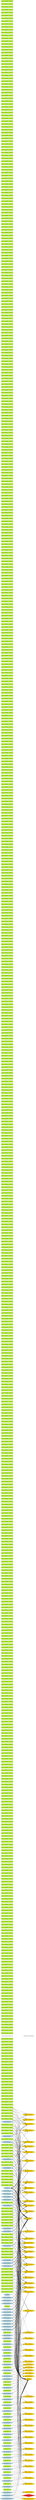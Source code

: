 digraph G {
	graph [bb="0,0,612.96,47152",
		fontname=Helvetica,
		fontsize=16,
		rankdir=LR,
		ranksep=2.00,
		ratio=auto,
		size=600
	];
	node [fontsize=16,
		label="\N"
	];
	{
		graph [rank=same];
		"move-car($la4a3, $la5a3)"		 [color=black,
			fillcolor=olivedrab1,
			height=0.5,
			pos="107.48,4847.4",
			shape=box,
			style=filled,
			width=2.5];
		"move-car($la2a4, $la1a3)"		 [color=black,
			fillcolor=olivedrab1,
			height=0.5,
			pos="107.48,7390.4",
			shape=box,
			style=filled,
			width=2.5];
		"move-car($la6a1, $la1a1)"		 [color=black,
			fillcolor=olivedrab1,
			height=0.5,
			pos="107.48,7444.4",
			shape=box,
			style=filled,
			width=2.5];
		"move-car($la2a3, $la4a1)"		 [color=black,
			fillcolor=olivedrab1,
			height=0.5,
			pos="107.48,7498.4",
			shape=box,
			style=filled,
			width=2.5];
		"move-car($la3a1, $la3a4)"		 [color=black,
			fillcolor=olivedrab1,
			height=0.5,
			pos="107.48,7552.4",
			shape=box,
			style=filled,
			width=2.5];
		"move-car($la1a5, $la3a4)"		 [color=black,
			fillcolor=olivedrab1,
			height=0.5,
			pos="107.48,7606.4",
			shape=box,
			style=filled,
			width=2.5];
		"loadtire($la2a2)"		 [color=black,
			fillcolor=olivedrab1,
			height=0.5,
			pos="107.48,3107.4",
			shape=box,
			style=filled,
			width=1.6528];
		"spare-in($la6a1)"		 [color=black,
			fillcolor=lightblue,
			height=0.51069,
			pos="107.48,2782.4",
			shape=ellipse,
			style=filled,
			width=2.3767];
		"move-car($la1a1, $la2a2)"		 [color=black,
			fillcolor=olivedrab1,
			height=0.5,
			pos="107.48,7660.4",
			shape=box,
			style=filled,
			width=2.5];
		"move-car($la1a4, $la6a1)"		 [color=black,
			fillcolor=olivedrab1,
			height=0.5,
			pos="107.48,7714.4",
			shape=box,
			style=filled,
			width=2.5];
		"move-car($la4a4, $la2a5)"		 [color=black,
			fillcolor=olivedrab1,
			height=0.5,
			pos="107.48,7768.4",
			shape=box,
			style=filled,
			width=2.5];
		"move-car($la5a2, $la3a2)"		 [color=black,
			fillcolor=olivedrab1,
			height=0.5,
			pos="107.48,7822.4",
			shape=box,
			style=filled,
			width=2.5];
		"move-car($la2a4, $la1a4)"		 [color=black,
			fillcolor=olivedrab1,
			height=0.5,
			pos="107.48,7876.4",
			shape=box,
			style=filled,
			width=2.5];
		"move-car($la3a5, $la6a1)"		 [color=black,
			fillcolor=olivedrab1,
			height=0.5,
			pos="107.48,7930.4",
			shape=box,
			style=filled,
			width=2.5];
		"move-car($la4a3, $la5a2)"		 [color=black,
			fillcolor=olivedrab1,
			height=0.5,
			pos="107.48,7984.4",
			shape=box,
			style=filled,
			width=2.5];
		"move-car($la5a1, $la6a1)"		 [color=black,
			fillcolor=olivedrab1,
			height=0.5,
			pos="107.48,6148.4",
			shape=box,
			style=filled,
			width=2.5];
		"move-car($la7a1, $la7a1)"		 [color=black,
			fillcolor=olivedrab1,
			height=0.5,
			pos="107.48,8038.4",
			shape=box,
			style=filled,
			width=2.5];
		"move-car($la2a3, $la4a2)"		 [color=black,
			fillcolor=olivedrab1,
			height=0.5,
			pos="107.48,8092.4",
			shape=box,
			style=filled,
			width=2.5];
		"loadtire($la2a1)"		 [color=black,
			fillcolor=olivedrab1,
			height=0.5,
			pos="107.48,2836.4",
			shape=box,
			style=filled,
			width=1.6528];
		"move-car($la1a5, $la3a3)"		 [color=black,
			fillcolor=olivedrab1,
			height=0.5,
			pos="107.48,8146.4",
			shape=box,
			style=filled,
			width=2.5];
		"move-car($la3a1, $la3a3)"		 [color=black,
			fillcolor=olivedrab1,
			height=0.5,
			pos="107.48,8200.4",
			shape=box,
			style=filled,
			width=2.5];
		"spare-in($la6a2)"		 [color=black,
			fillcolor=lightblue,
			height=0.51069,
			pos="107.48,2674.4",
			shape=ellipse,
			style=filled,
			width=2.3767];
		"move-car($la2a2, $la5a3)"		 [color=black,
			fillcolor=olivedrab1,
			height=0.5,
			pos="107.48,8254.4",
			shape=box,
			style=filled,
			width=2.5];
		"move-car($la1a1, $la2a3)"		 [color=black,
			fillcolor=olivedrab1,
			height=0.5,
			pos="107.48,8308.4",
			shape=box,
			style=filled,
			width=2.5];
		"move-car($la1a4, $la6a2)"		 [color=black,
			fillcolor=olivedrab1,
			height=0.5,
			pos="107.48,8362.4",
			shape=box,
			style=filled,
			width=2.5];
		"move-car($la4a4, $la2a4)"		 [color=black,
			fillcolor=olivedrab1,
			height=0.5,
			pos="107.48,8416.4",
			shape=box,
			style=filled,
			width=2.5];
		"move-car($la5a2, $la3a3)"		 [color=black,
			fillcolor=olivedrab1,
			height=0.5,
			pos="107.48,8470.4",
			shape=box,
			style=filled,
			width=2.5];
		"move-car($la3a5, $la6a2)"		 [color=black,
			fillcolor=olivedrab1,
			height=0.5,
			pos="107.48,8524.4",
			shape=box,
			style=filled,
			width=2.5];
		"move-car($la2a4, $la1a5)"		 [color=black,
			fillcolor=olivedrab1,
			height=0.5,
			pos="107.48,4793.4",
			shape=box,
			style=filled,
			width=2.5];
		"move-car($la5a1, $la4a4)"		 [color=black,
			fillcolor=olivedrab1,
			height=0.5,
			pos="107.48,8578.4",
			shape=box,
			style=filled,
			width=2.5];
		"move-car($la2a3, $la2a5)"		 [color=black,
			fillcolor=olivedrab1,
			height=0.5,
			pos="107.48,8632.4",
			shape=box,
			style=filled,
			width=2.5];
		"Current State and Actions"		 [color=black,
			fillcolor=white,
			height=0.5,
			pos="107.48,8686.4",
			shape=plaintext,
			style=bold,
			width=2.5139];
		"loadtire($la2a4)"		 [color=black,
			fillcolor=olivedrab1,
			height=0.5,
			pos="107.48,1377.4",
			shape=box,
			style=filled,
			width=1.6528];
		"move-car($la1a1, $la2a4)"		 [color=black,
			fillcolor=olivedrab1,
			height=0.5,
			pos="107.48,8740.4",
			shape=box,
			style=filled,
			width=2.5];
		"move-car($la2a2, $la5a2)"		 [color=black,
			fillcolor=olivedrab1,
			height=0.5,
			pos="107.48,8794.4",
			shape=box,
			style=filled,
			width=2.5];
		"move-car($la3a1, $la3a2)"		 [color=black,
			fillcolor=olivedrab1,
			height=0.5,
			pos="107.48,6904.4",
			shape=box,
			style=filled,
			width=2.5];
		"move-car($la5a2, $la3a4)"		 [color=black,
			fillcolor=olivedrab1,
			height=0.5,
			pos="107.48,8848.4",
			shape=box,
			style=filled,
			width=2.5];
		"move-car($la3a2, $la2a2)"		 [color=black,
			fillcolor=olivedrab1,
			height=0.5,
			pos="107.48,8902.4",
			shape=box,
			style=filled,
			width=2.5];
		"move-car($la4a4, $la2a3)"		 [color=black,
			fillcolor=olivedrab1,
			height=0.5,
			pos="107.48,8956.4",
			shape=box,
			style=filled,
			width=2.5];
		"goal-reward-received"		 [color=black,
			fillcolor=lightblue,
			height=0.51069,
			pos="107.48,22.385",
			shape=ellipse,
			style=filled,
			width=2.9856];
		"move-car($la2a4, $la1a6)"		 [color=black,
			fillcolor=olivedrab1,
			height=0.5,
			pos="107.48,9010.4",
			shape=box,
			style=filled,
			width=2.5];
		"move-car($la2a3, $la2a6)"		 [color=black,
			fillcolor=olivedrab1,
			height=0.5,
			pos="107.48,9064.4",
			shape=box,
			style=filled,
			width=2.5];
		"loadtire($la2a3)"		 [color=black,
			fillcolor=olivedrab1,
			height=0.5,
			pos="107.48,1053.4",
			shape=box,
			style=filled,
			width=1.6528];
		"move-car($la1a5, $la3a5)"		 [color=black,
			fillcolor=olivedrab1,
			height=0.5,
			pos="107.48,9118.4",
			shape=box,
			style=filled,
			width=2.5];
		"move-car($la3a1, $la1a7)"		 [color=black,
			fillcolor=olivedrab1,
			height=0.5,
			pos="107.48,9172.4",
			shape=box,
			style=filled,
			width=2.5];
		"move-car($la1a1, $la2a5)"		 [color=black,
			fillcolor=olivedrab1,
			height=0.5,
			pos="107.48,9226.4",
			shape=box,
			style=filled,
			width=2.5];
		"move-car($la2a2, $la5a1)"		 [color=black,
			fillcolor=olivedrab1,
			height=0.5,
			pos="107.48,9280.4",
			shape=box,
			style=filled,
			width=2.5];
		"move-car($la3a1, $la3a1)"		 [color=black,
			fillcolor=olivedrab1,
			height=0.5,
			pos="107.48,9334.4",
			shape=box,
			style=filled,
			width=2.5];
		"move-car($la5a2, $la3a5)"		 [color=black,
			fillcolor=olivedrab1,
			height=0.5,
			pos="107.48,9388.4",
			shape=box,
			style=filled,
			width=2.5];
		"move-car($la3a2, $la2a1)"		 [color=black,
			fillcolor=olivedrab1,
			height=0.5,
			pos="107.48,9442.4",
			shape=box,
			style=filled,
			width=2.5];
		"move-car($la4a4, $la2a2)"		 [color=black,
			fillcolor=olivedrab1,
			height=0.5,
			pos="107.48,9496.4",
			shape=box,
			style=filled,
			width=2.5];
		"move-car($la3a5, $la4a2)"		 [color=black,
			fillcolor=olivedrab1,
			height=0.5,
			pos="107.48,9550.4",
			shape=box,
			style=filled,
			width=2.5];
		"move-car($la4a3, $la3a5)"		 [color=black,
			fillcolor=olivedrab1,
			height=0.5,
			pos="107.48,9604.4",
			shape=box,
			style=filled,
			width=2.5];
		"move-car($la5a1, $la4a2)"		 [color=black,
			fillcolor=olivedrab1,
			height=0.5,
			pos="107.48,6256.4",
			shape=box,
			style=filled,
			width=2.5];
		"move-car($la1a5, $la5a2)"		 [color=black,
			fillcolor=olivedrab1,
			height=0.5,
			pos="107.48,9658.4",
			shape=box,
			style=filled,
			width=2.5];
		"move-car($la3a1, $la5a2)"		 [color=black,
			fillcolor=olivedrab1,
			height=0.5,
			pos="107.48,9712.4",
			shape=box,
			style=filled,
			width=2.5];
		"move-car($la1a1, $la2a6)"		 [color=black,
			fillcolor=olivedrab1,
			height=0.5,
			pos="107.48,9766.4",
			shape=box,
			style=filled,
			width=2.5];
		"loadtire($la2a6)"		 [color=black,
			fillcolor=olivedrab1,
			height=0.5,
			pos="107.48,1917.4",
			shape=box,
			style=filled,
			width=1.6528];
		"move-car($la1a4, $la4a3)"		 [color=black,
			fillcolor=olivedrab1,
			height=0.5,
			pos="107.48,9820.4",
			shape=box,
			style=filled,
			width=2.5];
		"move-car($la6a1, $la1a5)"		 [color=black,
			fillcolor=olivedrab1,
			height=0.5,
			pos="107.48,9874.4",
			shape=box,
			style=filled,
			width=2.5];
		"move-car($la5a3, $la2a2)"		 [color=black,
			fillcolor=olivedrab1,
			height=0.5,
			pos="107.48,9928.4",
			shape=box,
			style=filled,
			width=2.5];
		"move-car($la1a2, $la1a2)"		 [color=black,
			fillcolor=olivedrab1,
			height=0.5,
			pos="107.48,9982.4",
			shape=box,
			style=filled,
			width=2.5];
		"move-car($la1a3, $la7a1)"		 [color=black,
			fillcolor=olivedrab1,
			height=0.5,
			pos="107.48,10036",
			shape=box,
			style=filled,
			width=2.5];
		"move-car($la1a6, $la2a4)"		 [color=black,
			fillcolor=olivedrab1,
			height=0.5,
			pos="107.48,10090",
			shape=box,
			style=filled,
			width=2.5];
		"move-car($la4a4, $la2a1)"		 [color=black,
			fillcolor=olivedrab1,
			height=0.5,
			pos="107.48,10144",
			shape=box,
			style=filled,
			width=2.5];
		"move-car($la3a5, $la4a3)"		 [color=black,
			fillcolor=olivedrab1,
			height=0.5,
			pos="107.48,10198",
			shape=box,
			style=filled,
			width=2.5];
		"move-car($la4a3, $la3a4)"		 [color=black,
			fillcolor=olivedrab1,
			height=0.5,
			pos="107.48,4901.4",
			shape=box,
			style=filled,
			width=2.5];
		"move-car($la5a1, $la4a3)"		 [color=black,
			fillcolor=olivedrab1,
			height=0.5,
			pos="107.48,10252",
			shape=box,
			style=filled,
			width=2.5];
		"move-car($la1a5, $la5a1)"		 [color=black,
			fillcolor=olivedrab1,
			height=0.5,
			pos="107.48,10306",
			shape=box,
			style=filled,
			width=2.5];
		"move-car($la3a1, $la5a1)"		 [color=black,
			fillcolor=olivedrab1,
			height=0.5,
			pos="107.48,10360",
			shape=box,
			style=filled,
			width=2.5];
		"loadtire($la2a5)"		 [color=black,
			fillcolor=olivedrab1,
			height=0.5,
			pos="107.48,1485.4",
			shape=box,
			style=filled,
			width=1.6528];
		"move-car($la2a2, $la3a5)"		 [color=black,
			fillcolor=olivedrab1,
			height=0.5,
			pos="107.48,10414",
			shape=box,
			style=filled,
			width=2.5];
		"move-car($la1a4, $la4a4)"		 [color=black,
			fillcolor=olivedrab1,
			height=0.5,
			pos="107.48,10468",
			shape=box,
			style=filled,
			width=2.5];
		"move-car($la1a1, $la4a1)"		 [color=black,
			fillcolor=olivedrab1,
			height=0.5,
			pos="107.48,10522",
			shape=box,
			style=filled,
			width=2.5];
		"move-car($la6a1, $la1a4)"		 [color=black,
			fillcolor=olivedrab1,
			height=0.5,
			pos="107.48,10576",
			shape=box,
			style=filled,
			width=2.5];
		"move-car($la5a3, $la2a3)"		 [color=black,
			fillcolor=olivedrab1,
			height=0.5,
			pos="107.48,10630",
			shape=box,
			style=filled,
			width=2.5];
		"move-car($la1a2, $la1a3)"		 [color=black,
			fillcolor=olivedrab1,
			height=0.5,
			pos="107.48,6850.4",
			shape=box,
			style=filled,
			width=2.5];
		"move-car($la1a6, $la2a3)"		 [color=black,
			fillcolor=olivedrab1,
			height=0.5,
			pos="107.48,10684",
			shape=box,
			style=filled,
			width=2.5];
		"move-car($la5a2, $la5a1)"		 [color=black,
			fillcolor=olivedrab1,
			height=0.5,
			pos="107.48,10738",
			shape=box,
			style=filled,
			width=2.5];
		"move-car($la3a5, $la4a4)"		 [color=black,
			fillcolor=olivedrab1,
			height=0.5,
			pos="107.48,10792",
			shape=box,
			style=filled,
			width=2.5];
		"move-car($la4a3, $la5a1)"		 [color=black,
			fillcolor=olivedrab1,
			height=0.5,
			pos="107.48,10846",
			shape=box,
			style=filled,
			width=2.5];
		"move-car($la2a3, $la4a3)"		 [color=black,
			fillcolor=olivedrab1,
			height=0.5,
			pos="107.48,10900",
			shape=box,
			style=filled,
			width=2.5];
		"move-car($la5a1, $la2a6)"		 [color=black,
			fillcolor=olivedrab1,
			height=0.5,
			pos="107.48,10954",
			shape=box,
			style=filled,
			width=2.5];
		"loadtire($la4a2)"		 [color=black,
			fillcolor=olivedrab1,
			height=0.5,
			pos="107.48,2350.4",
			shape=box,
			style=filled,
			width=1.6528];
		"move-car($la1a1, $la4a2)"		 [color=black,
			fillcolor=olivedrab1,
			height=0.5,
			pos="107.48,11008",
			shape=box,
			style=filled,
			width=2.5];
		"move-car($la1a4, $la4a1)"		 [color=black,
			fillcolor=olivedrab1,
			height=0.5,
			pos="107.48,11062",
			shape=box,
			style=filled,
			width=2.5];
		"move-car($la2a2, $la3a4)"		 [color=black,
			fillcolor=olivedrab1,
			height=0.5,
			pos="107.48,11116",
			shape=box,
			style=filled,
			width=2.5];
		"move-car($la6a1, $la1a3)"		 [color=black,
			fillcolor=olivedrab1,
			height=0.5,
			pos="107.48,11170",
			shape=box,
			style=filled,
			width=2.5];
		"move-car($la5a2, $la5a2)"		 [color=black,
			fillcolor=olivedrab1,
			height=0.5,
			pos="107.48,11224",
			shape=box,
			style=filled,
			width=2.5];
		"move-car($la1a6, $la2a2)"		 [color=black,
			fillcolor=olivedrab1,
			height=0.5,
			pos="107.48,11278",
			shape=box,
			style=filled,
			width=2.5];
		"move-car($la2a4, $la1a1)"		 [color=black,
			fillcolor=olivedrab1,
			height=0.5,
			pos="107.48,11332",
			shape=box,
			style=filled,
			width=2.5];
		"move-car($la5a1, $la4a1)"		 [color=black,
			fillcolor=olivedrab1,
			height=0.5,
			pos="107.48,11386",
			shape=box,
			style=filled,
			width=2.5];
		"move-car($la3a1, $la3a5)"		 [color=black,
			fillcolor=olivedrab1,
			height=0.5,
			pos="107.48,11440",
			shape=box,
			style=filled,
			width=2.5];
		"move-car($la2a3, $la4a4)"		 [color=black,
			fillcolor=olivedrab1,
			height=0.5,
			pos="107.48,11494",
			shape=box,
			style=filled,
			width=2.5];
		"loadtire($la4a1)"		 [color=black,
			fillcolor=olivedrab1,
			height=0.5,
			pos="107.48,945.38",
			shape=box,
			style=filled,
			width=1.6528];
		"move-car($la1a5, $la5a3)"		 [color=black,
			fillcolor=olivedrab1,
			height=0.5,
			pos="107.48,11548",
			shape=box,
			style=filled,
			width=2.5];
		"move-car($la1a4, $la4a2)"		 [color=black,
			fillcolor=olivedrab1,
			height=0.5,
			pos="107.48,11602",
			shape=box,
			style=filled,
			width=2.5];
		"move-car($la1a1, $la4a3)"		 [color=black,
			fillcolor=olivedrab1,
			height=0.5,
			pos="107.48,11656",
			shape=box,
			style=filled,
			width=2.5];
		"move-car($la2a2, $la3a3)"		 [color=black,
			fillcolor=olivedrab1,
			height=0.5,
			pos="107.48,11710",
			shape=box,
			style=filled,
			width=2.5];
		"move-car($la5a3, $la2a1)"		 [color=black,
			fillcolor=olivedrab1,
			height=0.5,
			pos="107.48,11764",
			shape=box,
			style=filled,
			width=2.5];
		"move-car($la6a1, $la1a2)"		 [color=black,
			fillcolor=olivedrab1,
			height=0.5,
			pos="107.48,11818",
			shape=box,
			style=filled,
			width=2.5];
		"move-car($la5a2, $la5a3)"		 [color=black,
			fillcolor=olivedrab1,
			height=0.5,
			pos="107.48,5118.4",
			shape=box,
			style=filled,
			width=2.5];
		"move-car($la1a2, $la1a1)"		 [color=black,
			fillcolor=olivedrab1,
			height=0.5,
			pos="107.48,11872",
			shape=box,
			style=filled,
			width=2.5];
		"move-car($la2a4, $la1a2)"		 [color=black,
			fillcolor=olivedrab1,
			height=0.5,
			pos="107.48,11926",
			shape=box,
			style=filled,
			width=2.5];
		"move-car($la1a6, $la2a1)"		 [color=black,
			fillcolor=olivedrab1,
			height=0.5,
			pos="107.48,11980",
			shape=box,
			style=filled,
			width=2.5];
		hasspare		 [color=black,
			fillcolor=lightblue,
			height=0.51069,
			pos="107.48,3819.4",
			shape=ellipse,
			style=filled,
			width=1.3946];
		"move-car($la4a3, $la1a7)"		 [color=black,
			fillcolor=olivedrab1,
			height=0.5,
			pos="107.48,12034",
			shape=box,
			style=filled,
			width=2.5];
		"move-car($la2a4, $la3a5)"		 [color=black,
			fillcolor=olivedrab1,
			height=0.5,
			pos="107.48,12088",
			shape=box,
			style=filled,
			width=2.5];
		"move-car($la1a2, $la1a6)"		 [color=black,
			fillcolor=olivedrab1,
			height=0.5,
			pos="107.48,12142",
			shape=box,
			style=filled,
			width=2.5];
		"move-car($la4a3, $la3a1)"		 [color=black,
			fillcolor=olivedrab1,
			height=0.5,
			pos="107.48,12196",
			shape=box,
			style=filled,
			width=2.5];
		"move-car($la2a2, $la3a2)"		 [color=black,
			fillcolor=olivedrab1,
			height=0.5,
			pos="107.48,12250",
			shape=box,
			style=filled,
			width=2.5];
		"move-car($la1a1, $la4a4)"		 [color=black,
			fillcolor=olivedrab1,
			height=0.5,
			pos="107.48,12304",
			shape=box,
			style=filled,
			width=2.5];
		"move-car($la3a1, $la1a2)"		 [color=black,
			fillcolor=olivedrab1,
			height=0.5,
			pos="107.48,12358",
			shape=box,
			style=filled,
			width=2.5];
		"move-car($la6a1, $la3a3)"		 [color=black,
			fillcolor=olivedrab1,
			height=0.5,
			pos="107.48,12412",
			shape=box,
			style=filled,
			width=2.5];
		"move-car($la1a5, $la1a2)"		 [color=black,
			fillcolor=olivedrab1,
			height=0.5,
			pos="107.48,12466",
			shape=box,
			style=filled,
			width=2.5];
		"move-car($la2a5, $la2a1)"		 [color=black,
			fillcolor=olivedrab1,
			height=0.5,
			pos="107.48,12520",
			shape=box,
			style=filled,
			width=2.5];
		"move-car($la5a2, $la1a1)"		 [color=black,
			fillcolor=olivedrab1,
			height=0.5,
			pos="107.48,12574",
			shape=box,
			style=filled,
			width=2.5];
		"move-car($la4a3, $la1a6)"		 [color=black,
			fillcolor=olivedrab1,
			height=0.5,
			pos="107.48,12628",
			shape=box,
			style=filled,
			width=2.5];
		"move-car($la1a2, $la1a7)"		 [color=black,
			fillcolor=olivedrab1,
			height=0.5,
			pos="107.48,12682",
			shape=box,
			style=filled,
			width=2.5];
		"move-car($la2a6, $la4a4)"		 [color=black,
			fillcolor=olivedrab1,
			height=0.5,
			pos="107.48,12736",
			shape=box,
			style=filled,
			width=2.5];
		"move-car($la4a2, $la4a4)"		 [color=black,
			fillcolor=olivedrab1,
			height=0.5,
			pos="107.48,12790",
			shape=box,
			style=filled,
			width=2.5];
		"move-car($la6a2, $la2a1)"		 [color=black,
			fillcolor=olivedrab1,
			height=0.5,
			pos="107.48,12844",
			shape=box,
			style=filled,
			width=2.5];
		"move-car($la2a2, $la3a1)"		 [color=black,
			fillcolor=olivedrab1,
			height=0.5,
			pos="107.48,12898",
			shape=box,
			style=filled,
			width=2.5];
		"move-car($la3a1, $la1a1)"		 [color=black,
			fillcolor=olivedrab1,
			height=0.5,
			pos="107.48,12952",
			shape=box,
			style=filled,
			width=2.5];
		"move-car($la6a1, $la3a2)"		 [color=black,
			fillcolor=olivedrab1,
			height=0.5,
			pos="107.48,13006",
			shape=box,
			style=filled,
			width=2.5];
		"move-car($la2a2, $la1a7)"		 [color=black,
			fillcolor=olivedrab1,
			height=0.5,
			pos="107.48,13060",
			shape=box,
			style=filled,
			width=2.5];
		"move-car($la2a5, $la2a2)"		 [color=black,
			fillcolor=olivedrab1,
			height=0.5,
			pos="107.48,13114",
			shape=box,
			style=filled,
			width=2.5];
		"move-car($la1a5, $la1a1)"		 [color=black,
			fillcolor=olivedrab1,
			height=0.5,
			pos="107.48,13168",
			shape=box,
			style=filled,
			width=2.5];
		"move-car($la1a2, $la3a1)"		 [color=black,
			fillcolor=olivedrab1,
			height=0.5,
			pos="107.48,13222",
			shape=box,
			style=filled,
			width=2.5];
		"move-car($la4a3, $la3a3)"		 [color=black,
			fillcolor=olivedrab1,
			height=0.5,
			pos="107.48,13276",
			shape=box,
			style=filled,
			width=2.5];
		"move-car($la1a5, $la1a4)"		 [color=black,
			fillcolor=olivedrab1,
			height=0.5,
			pos="107.48,13330",
			shape=box,
			style=filled,
			width=2.5];
		"move-car($la2a6, $la6a1)"		 [color=black,
			fillcolor=olivedrab1,
			height=0.5,
			pos="107.48,13384",
			shape=box,
			style=filled,
			width=2.5];
		"move-car($la2a3, $la6a1)"		 [color=black,
			fillcolor=olivedrab1,
			height=0.5,
			pos="107.48,13438",
			shape=box,
			style=filled,
			width=2.5];
		"move-car($la4a2, $la4a3)"		 [color=black,
			fillcolor=olivedrab1,
			height=0.5,
			pos="107.48,13492",
			shape=box,
			style=filled,
			width=2.5];
		"move-car($la6a1, $la1a7)"		 [color=black,
			fillcolor=olivedrab1,
			height=0.5,
			pos="107.48,13546",
			shape=box,
			style=filled,
			width=2.5];
		"move-car($la2a2, $la1a6)"		 [color=black,
			fillcolor=olivedrab1,
			height=0.5,
			pos="107.48,13600",
			shape=box,
			style=filled,
			width=2.5];
		"move-car($la6a1, $la3a1)"		 [color=black,
			fillcolor=olivedrab1,
			height=0.5,
			pos="107.48,13654",
			shape=box,
			style=filled,
			width=2.5];
		"move-car($la1a2, $la1a4)"		 [color=black,
			fillcolor=olivedrab1,
			height=0.5,
			pos="107.48,13708",
			shape=box,
			style=filled,
			width=2.5];
		"move-car($la2a1, $la6a2)"		 [color=black,
			fillcolor=olivedrab1,
			height=0.5,
			pos="107.48,13762",
			shape=box,
			style=filled,
			width=2.5];
		"move-car($la2a4, $la5a1)"		 [color=black,
			fillcolor=olivedrab1,
			height=0.5,
			pos="107.48,13816",
			shape=box,
			style=filled,
			width=2.5];
		"move-car($la5a2, $la1a2)"		 [color=black,
			fillcolor=olivedrab1,
			height=0.5,
			pos="107.48,13870",
			shape=box,
			style=filled,
			width=2.5];
		"move-car($la4a3, $la3a2)"		 [color=black,
			fillcolor=olivedrab1,
			height=0.5,
			pos="107.48,13924",
			shape=box,
			style=filled,
			width=2.5];
		"move-car($la1a5, $la1a3)"		 [color=black,
			fillcolor=olivedrab1,
			height=0.5,
			pos="107.48,13978",
			shape=box,
			style=filled,
			width=2.5];
		"move-car($la2a3, $la6a2)"		 [color=black,
			fillcolor=olivedrab1,
			height=0.5,
			pos="107.48,14032",
			shape=box,
			style=filled,
			width=2.5];
		"move-car($la4a2, $la4a2)"		 [color=black,
			fillcolor=olivedrab1,
			height=0.5,
			pos="107.48,14086",
			shape=box,
			style=filled,
			width=2.5];
		"move-car($la1a1, $la6a1)"		 [color=black,
			fillcolor=olivedrab1,
			height=0.5,
			pos="107.48,14140",
			shape=box,
			style=filled,
			width=2.5];
		"move-car($la3a3, $la6a2)"		 [color=black,
			fillcolor=olivedrab1,
			height=0.5,
			pos="107.48,14194",
			shape=box,
			style=filled,
			width=2.5];
		"move-car($la6a1, $la1a6)"		 [color=black,
			fillcolor=olivedrab1,
			height=0.5,
			pos="107.48,14248",
			shape=box,
			style=filled,
			width=2.5];
		"move-car($la2a2, $la1a5)"		 [color=black,
			fillcolor=olivedrab1,
			height=0.5,
			pos="107.48,14302",
			shape=box,
			style=filled,
			width=2.5];
		"move-car($la1a2, $la1a5)"		 [color=black,
			fillcolor=olivedrab1,
			height=0.5,
			pos="107.48,14356",
			shape=box,
			style=filled,
			width=2.5];
		"move-car($la2a1, $la6a1)"		 [color=black,
			fillcolor=olivedrab1,
			height=0.5,
			pos="107.48,14410",
			shape=box,
			style=filled,
			width=2.5];
		"move-car($la2a4, $la5a2)"		 [color=black,
			fillcolor=olivedrab1,
			height=0.5,
			pos="107.48,14464",
			shape=box,
			style=filled,
			width=2.5];
		"move-car($la5a2, $la1a3)"		 [color=black,
			fillcolor=olivedrab1,
			height=0.5,
			pos="107.48,14518",
			shape=box,
			style=filled,
			width=2.5];
		"move-car($la2a4, $la3a1)"		 [color=black,
			fillcolor=olivedrab1,
			height=0.5,
			pos="107.48,14572",
			shape=box,
			style=filled,
			width=2.5];
		"move-car($la2a1, $la4a2)"		 [color=black,
			fillcolor=olivedrab1,
			height=0.5,
			pos="107.48,14626",
			shape=box,
			style=filled,
			width=2.5];
		"move-car($la1a2, $la3a4)"		 [color=black,
			fillcolor=olivedrab1,
			height=0.5,
			pos="107.48,14680",
			shape=box,
			style=filled,
			width=2.5];
		"move-car($la2a4, $la1a7)"		 [color=black,
			fillcolor=olivedrab1,
			height=0.5,
			pos="107.48,14734",
			shape=box,
			style=filled,
			width=2.5];
		"move-car($la4a3, $la1a3)"		 [color=black,
			fillcolor=olivedrab1,
			height=0.5,
			pos="107.48,14788",
			shape=box,
			style=filled,
			width=2.5];
		"move-car($la1a5, $la1a6)"		 [color=black,
			fillcolor=olivedrab1,
			height=0.5,
			pos="107.48,4143.4",
			shape=box,
			style=filled,
			width=2.5];
		"move-car($la2a2, $la1a4)"		 [color=black,
			fillcolor=olivedrab1,
			height=0.5,
			pos="107.48,14842",
			shape=box,
			style=filled,
			width=2.5];
		"move-car($la1a1, $la6a2)"		 [color=black,
			fillcolor=olivedrab1,
			height=0.5,
			pos="107.48,14896",
			shape=box,
			style=filled,
			width=2.5];
		"move-car($la3a1, $la1a6)"		 [color=black,
			fillcolor=olivedrab1,
			height=0.5,
			pos="107.48,14950",
			shape=box,
			style=filled,
			width=2.5];
		"move-car($la1a7, $la6a1)"		 [color=black,
			fillcolor=olivedrab1,
			height=0.5,
			pos="107.48,15004",
			shape=box,
			style=filled,
			width=2.5];
		"move-car($la3a3, $la6a1)"		 [color=black,
			fillcolor=olivedrab1,
			height=0.5,
			pos="107.48,15058",
			shape=box,
			style=filled,
			width=2.5];
		"move-car($la6a1, $la5a1)"		 [color=black,
			fillcolor=olivedrab1,
			height=0.5,
			pos="107.48,15112",
			shape=box,
			style=filled,
			width=2.5];
		"move-car($la5a2, $la1a4)"		 [color=black,
			fillcolor=olivedrab1,
			height=0.5,
			pos="107.48,15166",
			shape=box,
			style=filled,
			width=2.5];
		"move-car($la2a4, $la3a2)"		 [color=black,
			fillcolor=olivedrab1,
			height=0.5,
			pos="107.48,15220",
			shape=box,
			style=filled,
			width=2.5];
		"move-car($la2a1, $la4a1)"		 [color=black,
			fillcolor=olivedrab1,
			height=0.5,
			pos="107.48,15274",
			shape=box,
			style=filled,
			width=2.5];
		"move-car($la1a2, $la3a5)"		 [color=black,
			fillcolor=olivedrab1,
			height=0.5,
			pos="107.48,15328",
			shape=box,
			style=filled,
			width=2.5];
		"move-car($la4a3, $la1a2)"		 [color=black,
			fillcolor=olivedrab1,
			height=0.5,
			pos="107.48,15382",
			shape=box,
			style=filled,
			width=2.5];
		"move-car($la2a2, $la1a3)"		 [color=black,
			fillcolor=olivedrab1,
			height=0.5,
			pos="107.48,6742.4",
			shape=box,
			style=filled,
			width=2.5];
		"move-car($la2a6, $la6a2)"		 [color=black,
			fillcolor=olivedrab1,
			height=0.5,
			pos="107.48,15436",
			shape=box,
			style=filled,
			width=2.5];
		"move-car($la4a2, $la6a2)"		 [color=black,
			fillcolor=olivedrab1,
			height=0.5,
			pos="107.48,15490",
			shape=box,
			style=filled,
			width=2.5];
		"move-car($la1a5, $la1a5)"		 [color=black,
			fillcolor=olivedrab1,
			height=0.5,
			pos="107.48,15544",
			shape=box,
			style=filled,
			width=2.5];
		"move-car($la3a1, $la1a5)"		 [color=black,
			fillcolor=olivedrab1,
			height=0.5,
			pos="107.48,15598",
			shape=box,
			style=filled,
			width=2.5];
		"move-car($la5a2, $la1a5)"		 [color=black,
			fillcolor=olivedrab1,
			height=0.5,
			pos="107.48,15652",
			shape=box,
			style=filled,
			width=2.5];
		"move-car($la2a4, $la3a3)"		 [color=black,
			fillcolor=olivedrab1,
			height=0.5,
			pos="107.48,15706",
			shape=box,
			style=filled,
			width=2.5];
		"move-car($la5a1, $la6a2)"		 [color=black,
			fillcolor=olivedrab1,
			height=0.5,
			pos="107.48,15760",
			shape=box,
			style=filled,
			width=2.5];
		"move-car($la4a3, $la1a5)"		 [color=black,
			fillcolor=olivedrab1,
			height=0.5,
			pos="107.48,15814",
			shape=box,
			style=filled,
			width=2.5];
		"move-car($la1a5, $la3a2)"		 [color=black,
			fillcolor=olivedrab1,
			height=0.5,
			pos="107.48,15868",
			shape=box,
			style=filled,
			width=2.5];
		"move-car($la2a2, $la1a2)"		 [color=black,
			fillcolor=olivedrab1,
			height=0.5,
			pos="107.48,15922",
			shape=box,
			style=filled,
			width=2.5];
		"move-car($la4a2, $la6a1)"		 [color=black,
			fillcolor=olivedrab1,
			height=0.5,
			pos="107.48,15976",
			shape=box,
			style=filled,
			width=2.5];
		"move-car($la3a1, $la1a4)"		 [color=black,
			fillcolor=olivedrab1,
			height=0.5,
			pos="107.48,16030",
			shape=box,
			style=filled,
			width=2.5];
		"move-car($la6a1, $la3a5)"		 [color=black,
			fillcolor=olivedrab1,
			height=0.5,
			pos="107.48,16084",
			shape=box,
			style=filled,
			width=2.5];
		"move-car($la1a2, $la3a2)"		 [color=black,
			fillcolor=olivedrab1,
			height=0.5,
			pos="107.48,16138",
			shape=box,
			style=filled,
			width=2.5];
		"move-car($la5a2, $la1a6)"		 [color=black,
			fillcolor=olivedrab1,
			height=0.5,
			pos="107.48,16192",
			shape=box,
			style=filled,
			width=2.5];
		"move-car($la2a1, $la4a4)"		 [color=black,
			fillcolor=olivedrab1,
			height=0.5,
			pos="107.48,16246",
			shape=box,
			style=filled,
			width=2.5];
		"move-car($la2a4, $la3a4)"		 [color=black,
			fillcolor=olivedrab1,
			height=0.5,
			pos="107.48,16300",
			shape=box,
			style=filled,
			width=2.5];
		"move-car($la4a3, $la1a4)"		 [color=black,
			fillcolor=olivedrab1,
			height=0.5,
			pos="107.48,16354",
			shape=box,
			style=filled,
			width=2.5];
		"move-car($la1a5, $la3a1)"		 [color=black,
			fillcolor=olivedrab1,
			height=0.5,
			pos="107.48,16408",
			shape=box,
			style=filled,
			width=2.5];
		"move-car($la2a2, $la1a1)"		 [color=black,
			fillcolor=olivedrab1,
			height=0.5,
			pos="107.48,16462",
			shape=box,
			style=filled,
			width=2.5];
		"move-car($la1a5, $la1a7)"		 [color=black,
			fillcolor=olivedrab1,
			height=0.5,
			pos="107.48,16516",
			shape=box,
			style=filled,
			width=2.5];
		"move-car($la1a7, $la6a2)"		 [color=black,
			fillcolor=olivedrab1,
			height=0.5,
			pos="107.48,16570",
			shape=box,
			style=filled,
			width=2.5];
		"move-car($la3a1, $la1a3)"		 [color=black,
			fillcolor=olivedrab1,
			height=0.5,
			pos="107.48,16624",
			shape=box,
			style=filled,
			width=2.5];
		"move-car($la6a1, $la3a4)"		 [color=black,
			fillcolor=olivedrab1,
			height=0.5,
			pos="107.48,16678",
			shape=box,
			style=filled,
			width=2.5];
		"move-car($la1a2, $la3a3)"		 [color=black,
			fillcolor=olivedrab1,
			height=0.5,
			pos="107.48,16732",
			shape=box,
			style=filled,
			width=2.5];
		"move-car($la5a2, $la1a7)"		 [color=black,
			fillcolor=olivedrab1,
			height=0.5,
			pos="107.48,16786",
			shape=box,
			style=filled,
			width=2.5];
		"move-car($la2a1, $la4a3)"		 [color=black,
			fillcolor=olivedrab1,
			height=0.5,
			pos="107.48,16840",
			shape=box,
			style=filled,
			width=2.5];
		"move-car($la3a3, $la4a4)"		 [color=black,
			fillcolor=olivedrab1,
			height=0.5,
			pos="107.48,16894",
			shape=box,
			style=filled,
			width=2.5];
		"vehicle-at($la7a1)"		 [color=black,
			fillcolor=lightblue,
			height=0.51069,
			pos="107.48,3709.4",
			shape=ellipse,
			style=filled,
			width=2.5927];
		"move-car($la5a2, $la3a1)"		 [color=black,
			fillcolor=olivedrab1,
			height=0.5,
			pos="107.48,16948",
			shape=box,
			style=filled,
			width=2.5];
		"move-car($la2a1, $la2a4)"		 [color=black,
			fillcolor=olivedrab1,
			height=0.5,
			pos="107.48,17002",
			shape=box,
			style=filled,
			width=2.5];
		"move-car($la3a2, $la7a1)"		 [color=black,
			fillcolor=olivedrab1,
			height=0.5,
			pos="107.48,17056",
			shape=box,
			style=filled,
			width=2.5];
		"move-car($la1a2, $la5a2)"		 [color=black,
			fillcolor=olivedrab1,
			height=0.5,
			pos="107.48,17110",
			shape=box,
			style=filled,
			width=2.5];
		"move-car($la7a1, $la1a4)"		 [color=black,
			fillcolor=olivedrab1,
			height=0.5,
			pos="107.48,17164",
			shape=box,
			style=filled,
			width=2.5];
		"move-car($la2a6, $la1a6)"		 [color=black,
			fillcolor=olivedrab1,
			height=0.5,
			pos="107.48,17218",
			shape=box,
			style=filled,
			width=2.5];
		"move-car($la6a2, $la3a5)"		 [color=black,
			fillcolor=olivedrab1,
			height=0.5,
			pos="107.48,17272",
			shape=box,
			style=filled,
			width=2.5];
		"move-car($la3a4, $la2a3)"		 [color=black,
			fillcolor=olivedrab1,
			height=0.5,
			pos="107.48,17326",
			shape=box,
			style=filled,
			width=2.5];
		"move-car($la4a2, $la2a2)"		 [color=black,
			fillcolor=olivedrab1,
			height=0.5,
			pos="107.48,17380",
			shape=box,
			style=filled,
			width=2.5];
		"move-car($la6a1, $la6a2)"		 [color=black,
			fillcolor=olivedrab1,
			height=0.5,
			pos="107.48,17434",
			shape=box,
			style=filled,
			width=2.5];
		"move-car($la2a5, $la4a3)"		 [color=black,
			fillcolor=olivedrab1,
			height=0.5,
			pos="107.48,17488",
			shape=box,
			style=filled,
			width=2.5];
		"move-car($la2a4, $la7a1)"		 [color=black,
			fillcolor=olivedrab1,
			height=0.5,
			pos="107.48,17542",
			shape=box,
			style=filled,
			width=2.5];
		"move-car($la3a3, $la4a3)"		 [color=black,
			fillcolor=olivedrab1,
			height=0.5,
			pos="107.48,5442.4",
			shape=box,
			style=filled,
			width=2.5];
		"move-car($la1a3, $la2a4)"		 [color=black,
			fillcolor=olivedrab1,
			height=0.5,
			pos="107.48,17596",
			shape=box,
			style=filled,
			width=2.5];
		"move-car($la2a1, $la2a3)"		 [color=black,
			fillcolor=olivedrab1,
			height=0.5,
			pos="107.48,17650",
			shape=box,
			style=filled,
			width=2.5];
		"move-car($la1a2, $la5a3)"		 [color=black,
			fillcolor=olivedrab1,
			height=0.5,
			pos="107.48,17704",
			shape=box,
			style=filled,
			width=2.5];
		"move-car($la7a1, $la1a3)"		 [color=black,
			fillcolor=olivedrab1,
			height=0.5,
			pos="107.48,17758",
			shape=box,
			style=filled,
			width=2.5];
		"move-car($la2a6, $la1a5)"		 [color=black,
			fillcolor=olivedrab1,
			height=0.5,
			pos="107.48,17812",
			shape=box,
			style=filled,
			width=2.5];
		"move-car($la3a4, $la2a4)"		 [color=black,
			fillcolor=olivedrab1,
			height=0.5,
			pos="107.48,17866",
			shape=box,
			style=filled,
			width=2.5];
		"move-car($la1a4, $la1a1)"		 [color=black,
			fillcolor=olivedrab1,
			height=0.5,
			pos="107.48,17920",
			shape=box,
			style=filled,
			width=2.5];
		"move-car($la1a7, $la3a5)"		 [color=black,
			fillcolor=olivedrab1,
			height=0.5,
			pos="107.48,17974",
			shape=box,
			style=filled,
			width=2.5];
		"move-car($la4a2, $la2a3)"		 [color=black,
			fillcolor=olivedrab1,
			height=0.5,
			pos="107.48,18028",
			shape=box,
			style=filled,
			width=2.5];
		"move-car($la6a1, $la6a1)"		 [color=black,
			fillcolor=olivedrab1,
			height=0.5,
			pos="107.48,18082",
			shape=box,
			style=filled,
			width=2.5];
		"move-car($la2a5, $la4a4)"		 [color=black,
			fillcolor=olivedrab1,
			height=0.5,
			pos="107.48,18136",
			shape=box,
			style=filled,
			width=2.5];
		"move-car($la4a1, $la5a1)"		 [color=black,
			fillcolor=olivedrab1,
			height=0.5,
			pos="107.48,6580.4",
			shape=box,
			style=filled,
			width=2.5];
		"move-car($la3a3, $la4a2)"		 [color=black,
			fillcolor=olivedrab1,
			height=0.5,
			pos="107.48,18190",
			shape=box,
			style=filled,
			width=2.5];
		"move-car($la1a3, $la2a5)"		 [color=black,
			fillcolor=olivedrab1,
			height=0.5,
			pos="107.48,18244",
			shape=box,
			style=filled,
			width=2.5];
		"vehicle-at($la6a2)"		 [color=black,
			fillcolor=lightblue,
			height=0.51069,
			pos="107.48,3764.4",
			shape=ellipse,
			style=filled,
			width=2.5927];
		"move-car($la7a1, $la1a6)"		 [color=black,
			fillcolor=olivedrab1,
			height=0.5,
			pos="107.48,18298",
			shape=box,
			style=filled,
			width=2.5];
		"move-car($la3a5, $la1a1)"		 [color=black,
			fillcolor=olivedrab1,
			height=0.5,
			pos="107.48,18352",
			shape=box,
			style=filled,
			width=2.5];
		"move-car($la6a2, $la3a3)"		 [color=black,
			fillcolor=olivedrab1,
			height=0.5,
			pos="107.48,18406",
			shape=box,
			style=filled,
			width=2.5];
		"move-car($la2a6, $la3a2)"		 [color=black,
			fillcolor=olivedrab1,
			height=0.5,
			pos="107.48,18460",
			shape=box,
			style=filled,
			width=2.5];
		"move-car($la3a4, $la2a1)"		 [color=black,
			fillcolor=olivedrab1,
			height=0.5,
			pos="107.48,18514",
			shape=box,
			style=filled,
			width=2.5];
		"move-car($la1a7, $la5a2)"		 [color=black,
			fillcolor=olivedrab1,
			height=0.5,
			pos="107.48,18568",
			shape=box,
			style=filled,
			width=2.5];
		"move-car($la5a3, $la5a3)"		 [color=black,
			fillcolor=olivedrab1,
			height=0.5,
			pos="107.48,18622",
			shape=box,
			style=filled,
			width=2.5];
		"vehicle-at($la6a1)"		 [color=black,
			fillcolor=lightblue,
			height=0.51069,
			pos="107.48,5009.4",
			shape=ellipse,
			style=filled,
			width=2.5927];
		"move-car($la2a5, $la4a1)"		 [color=black,
			fillcolor=olivedrab1,
			height=0.5,
			pos="107.48,18676",
			shape=box,
			style=filled,
			width=2.5];
		"move-car($la4a3, $la1a1)"		 [color=black,
			fillcolor=olivedrab1,
			height=0.5,
			pos="107.48,18730",
			shape=box,
			style=filled,
			width=2.5];
		"move-car($la3a3, $la4a1)"		 [color=black,
			fillcolor=olivedrab1,
			height=0.5,
			pos="107.48,18784",
			shape=box,
			style=filled,
			width=2.5];
		"move-car($la4a1, $la5a2)"		 [color=black,
			fillcolor=olivedrab1,
			height=0.5,
			pos="107.48,18838",
			shape=box,
			style=filled,
			width=2.5];
		"move-car($la1a6, $la6a2)"		 [color=black,
			fillcolor=olivedrab1,
			height=0.5,
			pos="107.48,18892",
			shape=box,
			style=filled,
			width=2.5];
		"move-car($la2a1, $la2a6)"		 [color=black,
			fillcolor=olivedrab1,
			height=0.5,
			pos="107.48,18946",
			shape=box,
			style=filled,
			width=2.5];
		"move-car($la1a3, $la2a6)"		 [color=black,
			fillcolor=olivedrab1,
			height=0.5,
			pos="107.48,19000",
			shape=box,
			style=filled,
			width=2.5];
		"move-car($la7a1, $la1a5)"		 [color=black,
			fillcolor=olivedrab1,
			height=0.5,
			pos="107.48,19054",
			shape=box,
			style=filled,
			width=2.5];
		"move-car($la1a3, $la4a1)"		 [color=black,
			fillcolor=olivedrab1,
			height=0.5,
			pos="107.48,19108",
			shape=box,
			style=filled,
			width=2.5];
		"move-car($la3a5, $la1a2)"		 [color=black,
			fillcolor=olivedrab1,
			height=0.5,
			pos="107.48,19162",
			shape=box,
			style=filled,
			width=2.5];
		"move-car($la2a6, $la1a7)"		 [color=black,
			fillcolor=olivedrab1,
			height=0.5,
			pos="107.48,3873.4",
			shape=box,
			style=filled,
			width=2.5];
		"move-car($la6a2, $la3a4)"		 [color=black,
			fillcolor=olivedrab1,
			height=0.5,
			pos="107.48,19216",
			shape=box,
			style=filled,
			width=2.5];
		"move-car($la3a4, $la2a2)"		 [color=black,
			fillcolor=olivedrab1,
			height=0.5,
			pos="107.48,19270",
			shape=box,
			style=filled,
			width=2.5];
		"move-car($la2a6, $la3a1)"		 [color=black,
			fillcolor=olivedrab1,
			height=0.5,
			pos="107.48,19324",
			shape=box,
			style=filled,
			width=2.5];
		"move-car($la4a2, $la2a1)"		 [color=black,
			fillcolor=olivedrab1,
			height=0.5,
			pos="107.48,19378",
			shape=box,
			style=filled,
			width=2.5];
		"move-car($la1a7, $la5a1)"		 [color=black,
			fillcolor=olivedrab1,
			height=0.5,
			pos="107.48,19432",
			shape=box,
			style=filled,
			width=2.5];
		"move-car($la2a5, $la4a2)"		 [color=black,
			fillcolor=olivedrab1,
			height=0.5,
			pos="107.48,19486",
			shape=box,
			style=filled,
			width=2.5];
		"move-car($la1a6, $la6a1)"		 [color=black,
			fillcolor=olivedrab1,
			height=0.5,
			pos="107.48,19540",
			shape=box,
			style=filled,
			width=2.5];
		"move-car($la1a2, $la5a1)"		 [color=black,
			fillcolor=olivedrab1,
			height=0.5,
			pos="107.48,19594",
			shape=box,
			style=filled,
			width=2.5];
		"move-car($la4a1, $la5a3)"		 [color=black,
			fillcolor=olivedrab1,
			height=0.5,
			pos="107.48,19648",
			shape=box,
			style=filled,
			width=2.5];
		"move-car($la3a3, $la2a6)"		 [color=black,
			fillcolor=olivedrab1,
			height=0.5,
			pos="107.48,19702",
			shape=box,
			style=filled,
			width=2.5];
		"move-car($la2a1, $la2a5)"		 [color=black,
			fillcolor=olivedrab1,
			height=0.5,
			pos="107.48,19756",
			shape=box,
			style=filled,
			width=2.5];
		"move-car($la3a2, $la5a3)"		 [color=black,
			fillcolor=olivedrab1,
			height=0.5,
			pos="107.48,19810",
			shape=box,
			style=filled,
			width=2.5];
		"move-car($la7a1, $la3a2)"		 [color=black,
			fillcolor=olivedrab1,
			height=0.5,
			pos="107.48,19864",
			shape=box,
			style=filled,
			width=2.5];
		"move-car($la2a6, $la3a4)"		 [color=black,
			fillcolor=olivedrab1,
			height=0.5,
			pos="107.48,19918",
			shape=box,
			style=filled,
			width=2.5];
		"move-car($la6a2, $la1a7)"		 [color=black,
			fillcolor=olivedrab1,
			height=0.5,
			pos="107.48,19972",
			shape=box,
			style=filled,
			width=2.5];
		"move-car($la3a4, $la4a1)"		 [color=black,
			fillcolor=olivedrab1,
			height=0.5,
			pos="107.48,20026",
			shape=box,
			style=filled,
			width=2.5];
		"move-car($la4a2, $la4a1)"		 [color=black,
			fillcolor=olivedrab1,
			height=0.5,
			pos="107.48,20080",
			shape=box,
			style=filled,
			width=2.5];
		"move-car($la6a2, $la3a1)"		 [color=black,
			fillcolor=olivedrab1,
			height=0.5,
			pos="107.48,20134",
			shape=box,
			style=filled,
			width=2.5];
		"spare-in($la2a1)"		 [color=black,
			fillcolor=lightblue,
			height=0.51069,
			pos="107.48,2890.4",
			shape=ellipse,
			style=filled,
			width=2.3767];
		"move-car($la2a5, $la2a5)"		 [color=black,
			fillcolor=olivedrab1,
			height=0.5,
			pos="107.48,20188",
			shape=box,
			style=filled,
			width=2.5];
		"move-car($la4a2, $la2a6)"		 [color=black,
			fillcolor=olivedrab1,
			height=0.5,
			pos="107.48,20242",
			shape=box,
			style=filled,
			width=2.5];
		"move-car($la1a7, $la3a2)"		 [color=black,
			fillcolor=olivedrab1,
			height=0.5,
			pos="107.48,20296",
			shape=box,
			style=filled,
			width=2.5];
		"move-car($la2a4, $la5a3)"		 [color=black,
			fillcolor=olivedrab1,
			height=0.5,
			pos="107.48,20350",
			shape=box,
			style=filled,
			width=2.5];
		"move-car($la3a3, $la2a5)"		 [color=black,
			fillcolor=olivedrab1,
			height=0.5,
			pos="107.48,20404",
			shape=box,
			style=filled,
			width=2.5];
		"move-car($la1a3, $la2a1)"		 [color=black,
			fillcolor=olivedrab1,
			height=0.5,
			pos="107.48,20458",
			shape=box,
			style=filled,
			width=2.5];
		"move-car($la1a2, $la7a1)"		 [color=black,
			fillcolor=olivedrab1,
			height=0.5,
			pos="107.48,20512",
			shape=box,
			style=filled,
			width=2.5];
		"move-car($la3a2, $la5a2)"		 [color=black,
			fillcolor=olivedrab1,
			height=0.5,
			pos="107.48,20566",
			shape=box,
			style=filled,
			width=2.5];
		"move-car($la7a1, $la1a7)"		 [color=black,
			fillcolor=olivedrab1,
			height=0.5,
			pos="107.48,20620",
			shape=box,
			style=filled,
			width=2.5];
		"move-car($la7a1, $la3a1)"		 [color=black,
			fillcolor=olivedrab1,
			height=0.5,
			pos="107.48,20674",
			shape=box,
			style=filled,
			width=2.5];
		"move-car($la2a6, $la3a3)"		 [color=black,
			fillcolor=olivedrab1,
			height=0.5,
			pos="107.48,20728",
			shape=box,
			style=filled,
			width=2.5];
		"move-car($la3a4, $la4a2)"		 [color=black,
			fillcolor=olivedrab1,
			height=0.5,
			pos="107.48,20782",
			shape=box,
			style=filled,
			width=2.5];
		"move-car($la6a2, $la3a2)"		 [color=black,
			fillcolor=olivedrab1,
			height=0.5,
			pos="107.48,20836",
			shape=box,
			style=filled,
			width=2.5];
		"move-car($la1a7, $la1a7)"		 [color=black,
			fillcolor=olivedrab1,
			height=0.5,
			pos="107.48,20890",
			shape=box,
			style=filled,
			width=2.5];
		"spare-in($la2a2)"		 [color=black,
			fillcolor=lightblue,
			height=0.51069,
			pos="107.48,3053.4",
			shape=ellipse,
			style=filled,
			width=2.3767];
		"move-car($la2a5, $la2a6)"		 [color=black,
			fillcolor=olivedrab1,
			height=0.5,
			pos="107.48,20944",
			shape=box,
			style=filled,
			width=2.5];
		"move-car($la1a7, $la3a1)"		 [color=black,
			fillcolor=olivedrab1,
			height=0.5,
			pos="107.48,20998",
			shape=box,
			style=filled,
			width=2.5];
		"move-car($la3a3, $la2a4)"		 [color=black,
			fillcolor=olivedrab1,
			height=0.5,
			pos="107.48,5280.4",
			shape=box,
			style=filled,
			width=2.5];
		"move-car($la4a4, $la7a1)"		 [color=black,
			fillcolor=olivedrab1,
			height=0.5,
			pos="107.48,21052",
			shape=box,
			style=filled,
			width=2.5];
		"vehicle-at($la4a4)"		 [color=black,
			fillcolor=lightblue,
			height=0.51069,
			pos="107.48,3436.4",
			shape=ellipse,
			style=filled,
			width=2.5927];
		"move-car($la2a1, $la2a2)"		 [color=black,
			fillcolor=olivedrab1,
			height=0.5,
			pos="107.48,21106",
			shape=box,
			style=filled,
			width=2.5];
		"move-car($la7a1, $la3a4)"		 [color=black,
			fillcolor=olivedrab1,
			height=0.5,
			pos="107.48,21160",
			shape=box,
			style=filled,
			width=2.5];
		"move-car($la1a3, $la2a2)"		 [color=black,
			fillcolor=olivedrab1,
			height=0.5,
			pos="107.48,21214",
			shape=box,
			style=filled,
			width=2.5];
		"move-car($la6a2, $la1a5)"		 [color=black,
			fillcolor=olivedrab1,
			height=0.5,
			pos="107.48,21268",
			shape=box,
			style=filled,
			width=2.5];
		"move-car($la3a4, $la2a5)"		 [color=black,
			fillcolor=olivedrab1,
			height=0.5,
			pos="107.48,21322",
			shape=box,
			style=filled,
			width=2.5];
		"vehicle-at($la4a3)"		 [color=black,
			fillcolor=lightblue,
			height=0.51069,
			pos="107.48,4414.4",
			shape=ellipse,
			style=filled,
			width=2.5927];
		"move-car($la4a2, $la2a4)"		 [color=black,
			fillcolor=olivedrab1,
			height=0.5,
			pos="107.48,21376",
			shape=box,
			style=filled,
			width=2.5];
		"move-car($la1a7, $la3a4)"		 [color=black,
			fillcolor=olivedrab1,
			height=0.5,
			pos="107.48,21430",
			shape=box,
			style=filled,
			width=2.5];
		"spare-in($la2a3)"		 [color=black,
			fillcolor=lightblue,
			height=0.51069,
			pos="107.48,999.38",
			shape=ellipse,
			style=filled,
			width=2.3767];
		"move-car($la2a5, $la2a3)"		 [color=black,
			fillcolor=olivedrab1,
			height=0.5,
			pos="107.48,21484",
			shape=box,
			style=filled,
			width=2.5];
		"move-car($la5a3, $la7a1)"		 [color=black,
			fillcolor=olivedrab1,
			height=0.5,
			pos="107.48,21538",
			shape=box,
			style=filled,
			width=2.5];
		"move-car($la3a3, $la2a3)"		 [color=black,
			fillcolor=olivedrab1,
			height=0.5,
			pos="107.48,21592",
			shape=box,
			style=filled,
			width=2.5];
		"move-car($la7a1, $la3a3)"		 [color=black,
			fillcolor=olivedrab1,
			height=0.5,
			pos="107.48,21646",
			shape=box,
			style=filled,
			width=2.5];
		"move-car($la2a1, $la2a1)"		 [color=black,
			fillcolor=olivedrab1,
			height=0.5,
			pos="107.48,21700",
			shape=box,
			style=filled,
			width=2.5];
		"move-car($la1a3, $la2a3)"		 [color=black,
			fillcolor=olivedrab1,
			height=0.5,
			pos="107.48,6472.4",
			shape=box,
			style=filled,
			width=2.5];
		"move-car($la6a2, $la1a6)"		 [color=black,
			fillcolor=olivedrab1,
			height=0.5,
			pos="107.48,21754",
			shape=box,
			style=filled,
			width=2.5];
		"move-car($la3a4, $la2a6)"		 [color=black,
			fillcolor=olivedrab1,
			height=0.5,
			pos="107.48,21808",
			shape=box,
			style=filled,
			width=2.5];
		"move-car($la2a6, $la3a5)"		 [color=black,
			fillcolor=olivedrab1,
			height=0.5,
			pos="107.48,21862",
			shape=box,
			style=filled,
			width=2.5];
		"vehicle-at($la4a2)"		 [color=black,
			fillcolor=lightblue,
			height=0.51069,
			pos="107.48,5064.4",
			shape=ellipse,
			style=filled,
			width=2.5927];
		"move-car($la1a7, $la3a3)"		 [color=black,
			fillcolor=olivedrab1,
			height=0.5,
			pos="107.48,21916",
			shape=box,
			style=filled,
			width=2.5];
		"spare-in($la2a4)"		 [color=black,
			fillcolor=lightblue,
			height=0.51069,
			pos="107.48,1323.4",
			shape=ellipse,
			style=filled,
			width=2.3767];
		"move-car($la4a2, $la2a5)"		 [color=black,
			fillcolor=olivedrab1,
			height=0.5,
			pos="107.48,21970",
			shape=box,
			style=filled,
			width=2.5];
		"move-car($la2a5, $la2a4)"		 [color=black,
			fillcolor=olivedrab1,
			height=0.5,
			pos="107.48,22024",
			shape=box,
			style=filled,
			width=2.5];
		"move-car($la4a1, $la7a1)"		 [color=black,
			fillcolor=olivedrab1,
			height=0.5,
			pos="107.48,22078",
			shape=box,
			style=filled,
			width=2.5];
		"move-car($la3a3, $la2a2)"		 [color=black,
			fillcolor=olivedrab1,
			height=0.5,
			pos="107.48,22132",
			shape=box,
			style=filled,
			width=2.5];
		"move-car($la3a5, $la1a7)"		 [color=black,
			fillcolor=olivedrab1,
			height=0.5,
			pos="107.48,22186",
			shape=box,
			style=filled,
			width=2.5];
		"move-car($la3a2, $la3a5)"		 [color=black,
			fillcolor=olivedrab1,
			height=0.5,
			pos="107.48,22240",
			shape=box,
			style=filled,
			width=2.5];
		"move-car($la3a3, $la2a1)"		 [color=black,
			fillcolor=olivedrab1,
			height=0.5,
			pos="107.48,22294",
			shape=box,
			style=filled,
			width=2.5];
		"move-car($la3a5, $la3a1)"		 [color=black,
			fillcolor=olivedrab1,
			height=0.5,
			pos="107.48,22348",
			shape=box,
			style=filled,
			width=2.5];
		"move-car($la5a1, $la2a4)"		 [color=black,
			fillcolor=olivedrab1,
			height=0.5,
			pos="107.48,22402",
			shape=box,
			style=filled,
			width=2.5];
		"move-car($la6a2, $la7a1)"		 [color=black,
			fillcolor=olivedrab1,
			height=0.5,
			pos="107.48,22456",
			shape=box,
			style=filled,
			width=2.5];
		"spare-in($la2a5)"		 [color=black,
			fillcolor=lightblue,
			height=0.51069,
			pos="107.48,1431.4",
			shape=ellipse,
			style=filled,
			width=2.3767];
		"move-car($la5a3, $la3a3)"		 [color=black,
			fillcolor=olivedrab1,
			height=0.5,
			pos="107.48,22510",
			shape=box,
			style=filled,
			width=2.5];
		"move-car($la1a4, $la3a2)"		 [color=black,
			fillcolor=olivedrab1,
			height=0.5,
			pos="107.48,22564",
			shape=box,
			style=filled,
			width=2.5];
		"loadtire($la5a1)"		 [color=black,
			fillcolor=olivedrab1,
			height=0.5,
			pos="107.48,2566.4",
			shape=box,
			style=filled,
			width=1.6528];
		"vehicle-at($la4a1)"		 [color=black,
			fillcolor=lightblue,
			height=0.51069,
			pos="107.48,6202.4",
			shape=ellipse,
			style=filled,
			width=2.5927];
		"move-car($la1a7, $la1a4)"		 [color=black,
			fillcolor=olivedrab1,
			height=0.5,
			pos="107.48,22618",
			shape=box,
			style=filled,
			width=2.5];
		"move-car($la2a3, $la1a2)"		 [color=black,
			fillcolor=olivedrab1,
			height=0.5,
			pos="107.48,22672",
			shape=box,
			style=filled,
			width=2.5];
		"move-car($la5a2, $la6a1)"		 [color=black,
			fillcolor=olivedrab1,
			height=0.5,
			pos="107.48,22726",
			shape=box,
			style=filled,
			width=2.5];
		"move-car($la4a1, $la1a4)"		 [color=black,
			fillcolor=olivedrab1,
			height=0.5,
			pos="107.48,22780",
			shape=box,
			style=filled,
			width=2.5];
		"move-car($la1a6, $la4a2)"		 [color=black,
			fillcolor=olivedrab1,
			height=0.5,
			pos="107.48,22834",
			shape=box,
			style=filled,
			width=2.5];
		"move-car($la7a1, $la3a5)"		 [color=black,
			fillcolor=olivedrab1,
			height=0.5,
			pos="107.48,22888",
			shape=box,
			style=filled,
			width=2.5];
		"move-car($la3a2, $la3a4)"		 [color=black,
			fillcolor=olivedrab1,
			height=0.5,
			pos="107.48,22942",
			shape=box,
			style=filled,
			width=2.5];
		"move-car($la3a5, $la3a2)"		 [color=black,
			fillcolor=olivedrab1,
			height=0.5,
			pos="107.48,22996",
			shape=box,
			style=filled,
			width=2.5];
		"move-car($la3a1, $la6a2)"		 [color=black,
			fillcolor=olivedrab1,
			height=0.5,
			pos="107.48,23050",
			shape=box,
			style=filled,
			width=2.5];
		"move-car($la5a1, $la2a5)"		 [color=black,
			fillcolor=olivedrab1,
			height=0.5,
			pos="107.48,23104",
			shape=box,
			style=filled,
			width=2.5];
		"spare-in($la2a6)"		 [color=black,
			fillcolor=lightblue,
			height=0.51069,
			pos="107.48,1863.4",
			shape=ellipse,
			style=filled,
			width=2.3767];
		"move-car($la5a3, $la3a4)"		 [color=black,
			fillcolor=olivedrab1,
			height=0.5,
			pos="107.48,23158",
			shape=box,
			style=filled,
			width=2.5];
		"move-car($la1a4, $la3a3)"		 [color=black,
			fillcolor=olivedrab1,
			height=0.5,
			pos="107.48,23212",
			shape=box,
			style=filled,
			width=2.5];
		"move-car($la1a7, $la1a3)"		 [color=black,
			fillcolor=olivedrab1,
			height=0.5,
			pos="107.48,23266",
			shape=box,
			style=filled,
			width=2.5];
		"move-car($la2a3, $la1a3)"		 [color=black,
			fillcolor=olivedrab1,
			height=0.5,
			pos="107.48,23320",
			shape=box,
			style=filled,
			width=2.5];
		"move-car($la5a2, $la6a2)"		 [color=black,
			fillcolor=olivedrab1,
			height=0.5,
			pos="107.48,5172.4",
			shape=box,
			style=filled,
			width=2.5];
		"move-car($la4a4, $la5a3)"		 [color=black,
			fillcolor=olivedrab1,
			height=0.5,
			pos="107.48,23374",
			shape=box,
			style=filled,
			width=2.5];
		"move-car($la1a3, $la6a1)"		 [color=black,
			fillcolor=olivedrab1,
			height=0.5,
			pos="107.48,23428",
			shape=box,
			style=filled,
			width=2.5];
		"move-car($la4a1, $la1a5)"		 [color=black,
			fillcolor=olivedrab1,
			height=0.5,
			pos="107.48,23482",
			shape=box,
			style=filled,
			width=2.5];
		"move-car($la1a6, $la4a1)"		 [color=black,
			fillcolor=olivedrab1,
			height=0.5,
			pos="107.48,23536",
			shape=box,
			style=filled,
			width=2.5];
		"vehicle-at($la2a6)"		 [color=black,
			fillcolor=lightblue,
			height=0.51069,
			pos="107.48,3161.4",
			shape=ellipse,
			style=filled,
			width=2.5927];
		"move-car($la3a2, $la5a1)"		 [color=black,
			fillcolor=olivedrab1,
			height=0.5,
			pos="107.48,23590",
			shape=box,
			style=filled,
			width=2.5];
		"move-car($la3a5, $la3a3)"		 [color=black,
			fillcolor=olivedrab1,
			height=0.5,
			pos="107.48,23644",
			shape=box,
			style=filled,
			width=2.5];
		"move-car($la7a1, $la5a2)"		 [color=black,
			fillcolor=olivedrab1,
			height=0.5,
			pos="107.48,23698",
			shape=box,
			style=filled,
			width=2.5];
		"move-car($la5a1, $la2a2)"		 [color=black,
			fillcolor=olivedrab1,
			height=0.5,
			pos="107.48,23752",
			shape=box,
			style=filled,
			width=2.5];
		"move-car($la3a4, $la4a3)"		 [color=black,
			fillcolor=olivedrab1,
			height=0.5,
			pos="107.48,23806",
			shape=box,
			style=filled,
			width=2.5];
		"move-car($la3a1, $la6a1)"		 [color=black,
			fillcolor=olivedrab1,
			height=0.5,
			pos="107.48,23860",
			shape=box,
			style=filled,
			width=2.5];
		"move-car($la5a3, $la1a7)"		 [color=black,
			fillcolor=olivedrab1,
			height=0.5,
			pos="107.48,23914",
			shape=box,
			style=filled,
			width=2.5];
		"vehicle-at($la2a5)"		 [color=black,
			fillcolor=lightblue,
			height=0.51069,
			pos="107.48,3326.4",
			shape=ellipse,
			style=filled,
			width=2.5927];
		"move-car($la1a4, $la1a6)"		 [color=black,
			fillcolor=olivedrab1,
			height=0.5,
			pos="107.48,23968",
			shape=box,
			style=filled,
			width=2.5];
		"loadtire($la5a3)"		 [color=black,
			fillcolor=olivedrab1,
			height=0.5,
			pos="107.48,2133.4",
			shape=box,
			style=filled,
			width=1.6528];
		"move-car($la1a7, $la1a6)"		 [color=black,
			fillcolor=olivedrab1,
			height=0.5,
			pos="107.48,24022",
			shape=box,
			style=filled,
			width=2.5];
		"spare-in($la4a1)"		 [color=black,
			fillcolor=lightblue,
			height=0.51069,
			pos="107.48,891.38",
			shape=ellipse,
			style=filled,
			width=2.3767];
		"move-car($la5a3, $la3a1)"		 [color=black,
			fillcolor=olivedrab1,
			height=0.5,
			pos="107.48,24076",
			shape=box,
			style=filled,
			width=2.5];
		"move-car($la1a3, $la6a2)"		 [color=black,
			fillcolor=olivedrab1,
			height=0.5,
			pos="107.48,24130",
			shape=box,
			style=filled,
			width=2.5];
		"move-car($la4a1, $la1a6)"		 [color=black,
			fillcolor=olivedrab1,
			height=0.5,
			pos="107.48,24184",
			shape=box,
			style=filled,
			width=2.5];
		"move-car($la4a4, $la5a2)"		 [color=black,
			fillcolor=olivedrab1,
			height=0.5,
			pos="107.48,24238",
			shape=box,
			style=filled,
			width=2.5];
		"move-car($la1a6, $la2a6)"		 [color=black,
			fillcolor=olivedrab1,
			height=0.5,
			pos="107.48,3981.4",
			shape=box,
			style=filled,
			width=2.5];
		"move-car($la3a5, $la3a4)"		 [color=black,
			fillcolor=olivedrab1,
			height=0.5,
			pos="107.48,24292",
			shape=box,
			style=filled,
			width=2.5];
		"move-car($la1a5, $la7a1)"		 [color=black,
			fillcolor=olivedrab1,
			height=0.5,
			pos="107.48,24346",
			shape=box,
			style=filled,
			width=2.5];
		"move-car($la4a1, $la3a1)"		 [color=black,
			fillcolor=olivedrab1,
			height=0.5,
			pos="107.48,24400",
			shape=box,
			style=filled,
			width=2.5];
		"move-car($la7a1, $la5a1)"		 [color=black,
			fillcolor=olivedrab1,
			height=0.5,
			pos="107.48,24454",
			shape=box,
			style=filled,
			width=2.5];
		"move-car($la5a1, $la2a3)"		 [color=black,
			fillcolor=olivedrab1,
			height=0.5,
			pos="107.48,24508",
			shape=box,
			style=filled,
			width=2.5];
		"move-car($la3a4, $la4a4)"		 [color=black,
			fillcolor=olivedrab1,
			height=0.5,
			pos="107.48,4685.4",
			shape=box,
			style=filled,
			width=2.5];
		"move-car($la1a4, $la3a1)"		 [color=black,
			fillcolor=olivedrab1,
			height=0.5,
			pos="107.48,24562",
			shape=box,
			style=filled,
			width=2.5];
		"move-car($la1a4, $la1a7)"		 [color=black,
			fillcolor=olivedrab1,
			height=0.5,
			pos="107.48,24616",
			shape=box,
			style=filled,
			width=2.5];
		"vehicle-at($la2a4)"		 [color=black,
			fillcolor=lightblue,
			height=0.51069,
			pos="107.48,3491.4",
			shape=ellipse,
			style=filled,
			width=2.5927];
		"move-car($la1a7, $la1a5)"		 [color=black,
			fillcolor=olivedrab1,
			height=0.5,
			pos="107.48,24670",
			shape=box,
			style=filled,
			width=2.5];
		"loadtire($la5a2)"		 [color=black,
			fillcolor=olivedrab1,
			height=0.5,
			pos="107.48,405.38",
			shape=box,
			style=filled,
			width=1.6528];
		"spare-in($la4a2)"		 [color=black,
			fillcolor=lightblue,
			height=0.51069,
			pos="107.48,2296.4",
			shape=ellipse,
			style=filled,
			width=2.3767];
		"move-car($la2a3, $la1a1)"		 [color=black,
			fillcolor=olivedrab1,
			height=0.5,
			pos="107.48,24724",
			shape=box,
			style=filled,
			width=2.5];
		"move-car($la5a3, $la3a2)"		 [color=black,
			fillcolor=olivedrab1,
			height=0.5,
			pos="107.48,24778",
			shape=box,
			style=filled,
			width=2.5];
		"move-car($la4a4, $la5a1)"		 [color=black,
			fillcolor=olivedrab1,
			height=0.5,
			pos="107.48,24832",
			shape=box,
			style=filled,
			width=2.5];
		"move-car($la4a1, $la1a7)"		 [color=black,
			fillcolor=olivedrab1,
			height=0.5,
			pos="107.48,24886",
			shape=box,
			style=filled,
			width=2.5];
		"move-car($la1a6, $la2a5)"		 [color=black,
			fillcolor=olivedrab1,
			height=0.5,
			pos="107.48,24940",
			shape=box,
			style=filled,
			width=2.5];
		"move-car($la3a2, $la1a7)"		 [color=black,
			fillcolor=olivedrab1,
			height=0.5,
			pos="107.48,24994",
			shape=box,
			style=filled,
			width=2.5];
		"move-car($la3a5, $la1a3)"		 [color=black,
			fillcolor=olivedrab1,
			height=0.5,
			pos="107.48,25048",
			shape=box,
			style=filled,
			width=2.5];
		"move-car($la2a3, $la1a6)"		 [color=black,
			fillcolor=olivedrab1,
			height=0.5,
			pos="107.48,25102",
			shape=box,
			style=filled,
			width=2.5];
		"move-car($la6a2, $la5a3)"		 [color=black,
			fillcolor=olivedrab1,
			height=0.5,
			pos="107.48,4631.4",
			shape=box,
			style=filled,
			width=2.5];
		"spare-in($la4a3)"		 [color=black,
			fillcolor=lightblue,
			height=0.51069,
			pos="107.48,2998.4",
			shape=ellipse,
			style=filled,
			width=2.3767];
		"move-car($la2a6, $la1a2)"		 [color=black,
			fillcolor=olivedrab1,
			height=0.5,
			pos="107.48,25156",
			shape=box,
			style=filled,
			width=2.5];
		"move-car($la5a3, $la5a1)"		 [color=black,
			fillcolor=olivedrab1,
			height=0.5,
			pos="107.48,25210",
			shape=box,
			style=filled,
			width=2.5];
		"move-car($la2a5, $la6a1)"		 [color=black,
			fillcolor=olivedrab1,
			height=0.5,
			pos="107.48,25264",
			shape=box,
			style=filled,
			width=2.5];
		"vehicle-at($la2a3)"		 [color=black,
			fillcolor=lightblue,
			height=0.51069,
			pos="107.48,5496.4",
			shape=ellipse,
			style=filled,
			width=2.5927];
		"move-car($la1a4, $la1a4)"		 [color=black,
			fillcolor=olivedrab1,
			height=0.5,
			pos="107.48,25318",
			shape=box,
			style=filled,
			width=2.5];
		"move-car($la1a1, $la1a1)"		 [color=black,
			fillcolor=olivedrab1,
			height=0.5,
			pos="107.48,25372",
			shape=box,
			style=filled,
			width=2.5];
		"move-car($la4a1, $la3a2)"		 [color=black,
			fillcolor=olivedrab1,
			height=0.5,
			pos="107.48,6634.4",
			shape=box,
			style=filled,
			width=2.5];
		"move-car($la1a3, $la4a2)"		 [color=black,
			fillcolor=olivedrab1,
			height=0.5,
			pos="107.48,25426",
			shape=box,
			style=filled,
			width=2.5];
		"move-car($la3a2, $la3a1)"		 [color=black,
			fillcolor=olivedrab1,
			height=0.5,
			pos="107.48,25480",
			shape=box,
			style=filled,
			width=2.5];
		"move-car($la3a2, $la1a6)"		 [color=black,
			fillcolor=olivedrab1,
			height=0.5,
			pos="107.48,25534",
			shape=box,
			style=filled,
			width=2.5];
		"move-car($la3a5, $la1a4)"		 [color=black,
			fillcolor=olivedrab1,
			height=0.5,
			pos="107.48,25588",
			shape=box,
			style=filled,
			width=2.5];
		"move-car($la7a1, $la5a3)"		 [color=black,
			fillcolor=olivedrab1,
			height=0.5,
			pos="107.48,25642",
			shape=box,
			style=filled,
			width=2.5];
		"move-car($la2a3, $la1a7)"		 [color=black,
			fillcolor=olivedrab1,
			height=0.5,
			pos="107.48,25696",
			shape=box,
			style=filled,
			width=2.5];
		"spare-in($la4a4)"		 [color=black,
			fillcolor=lightblue,
			height=0.51069,
			pos="107.48,2241.4",
			shape=ellipse,
			style=filled,
			width=2.3767];
		"move-car($la2a6, $la1a1)"		 [color=black,
			fillcolor=olivedrab1,
			height=0.5,
			pos="107.48,25750",
			shape=box,
			style=filled,
			width=2.5];
		"move-car($la2a5, $la6a2)"		 [color=black,
			fillcolor=olivedrab1,
			height=0.5,
			pos="107.48,25804",
			shape=box,
			style=filled,
			width=2.5];
		"move-car($la5a3, $la5a2)"		 [color=black,
			fillcolor=olivedrab1,
			height=0.5,
			pos="107.48,25858",
			shape=box,
			style=filled,
			width=2.5];
		"move-car($la1a4, $la1a5)"		 [color=black,
			fillcolor=olivedrab1,
			height=0.5,
			pos="107.48,5334.4",
			shape=box,
			style=filled,
			width=2.5];
		"vehicle-at($la2a2)"		 [color=black,
			fillcolor=lightblue,
			height=0.51069,
			pos="107.48,5769.4",
			shape=ellipse,
			style=filled,
			width=2.5927];
		"move-car($la1a1, $la1a2)"		 [color=black,
			fillcolor=olivedrab1,
			height=0.5,
			pos="107.48,7282.4",
			shape=box,
			style=filled,
			width=2.5];
		"move-car($la2a3, $la3a1)"		 [color=black,
			fillcolor=olivedrab1,
			height=0.5,
			pos="107.48,25912",
			shape=box,
			style=filled,
			width=2.5];
		"move-car($la5a1, $la2a1)"		 [color=black,
			fillcolor=olivedrab1,
			height=0.5,
			pos="107.48,25966",
			shape=box,
			style=filled,
			width=2.5];
		"move-car($la4a1, $la3a3)"		 [color=black,
			fillcolor=olivedrab1,
			height=0.5,
			pos="107.48,26020",
			shape=box,
			style=filled,
			width=2.5];
		"move-car($la1a3, $la4a3)"		 [color=black,
			fillcolor=olivedrab1,
			height=0.5,
			pos="107.48,26074",
			shape=box,
			style=filled,
			width=2.5];
		"move-car($la4a4, $la3a5)"		 [color=black,
			fillcolor=olivedrab1,
			height=0.5,
			pos="107.48,4251.4",
			shape=box,
			style=filled,
			width=2.5];
		"move-car($la3a2, $la3a3)"		 [color=black,
			fillcolor=olivedrab1,
			height=0.5,
			pos="107.48,6418.4",
			shape=box,
			style=filled,
			width=2.5];
		"move-car($la3a5, $la1a5)"		 [color=black,
			fillcolor=olivedrab1,
			height=0.5,
			pos="107.48,26128",
			shape=box,
			style=filled,
			width=2.5];
		"move-car($la6a2, $la5a1)"		 [color=black,
			fillcolor=olivedrab1,
			height=0.5,
			pos="107.48,26182",
			shape=box,
			style=filled,
			width=2.5];
		"move-car($la3a4, $la6a1)"		 [color=black,
			fillcolor=olivedrab1,
			height=0.5,
			pos="107.48,26236",
			shape=box,
			style=filled,
			width=2.5];
		"move-car($la2a3, $la1a4)"		 [color=black,
			fillcolor=olivedrab1,
			height=0.5,
			pos="107.48,6094.4",
			shape=box,
			style=filled,
			width=2.5];
		"move-car($la1a4, $la1a2)"		 [color=black,
			fillcolor=olivedrab1,
			height=0.5,
			pos="107.48,26290",
			shape=box,
			style=filled,
			width=2.5];
		"move-car($la2a6, $la1a4)"		 [color=black,
			fillcolor=olivedrab1,
			height=0.5,
			pos="107.48,26344",
			shape=box,
			style=filled,
			width=2.5];
		"loadtire($la7a1)"		 [color=black,
			fillcolor=olivedrab1,
			height=0.5,
			pos="107.48,729.38",
			shape=box,
			style=filled,
			width=1.6528];
		"move-car($la1a1, $la1a3)"		 [color=black,
			fillcolor=olivedrab1,
			height=0.5,
			pos="107.48,26398",
			shape=box,
			style=filled,
			width=2.5];
		"move-car($la5a3, $la3a5)"		 [color=black,
			fillcolor=olivedrab1,
			height=0.5,
			pos="107.48,26452",
			shape=box,
			style=filled,
			width=2.5];
		"vehicle-at($la2a1)"		 [color=black,
			fillcolor=lightblue,
			height=0.51069,
			pos="107.48,6796.4",
			shape=ellipse,
			style=filled,
			width=2.5927];
		"move-car($la1a7, $la1a2)"		 [color=black,
			fillcolor=olivedrab1,
			height=0.5,
			pos="107.48,26506",
			shape=box,
			style=filled,
			width=2.5];
		"move-car($la4a4, $la3a4)"		 [color=black,
			fillcolor=olivedrab1,
			height=0.5,
			pos="107.48,26560",
			shape=box,
			style=filled,
			width=2.5];
		"move-car($la1a3, $la4a4)"		 [color=black,
			fillcolor=olivedrab1,
			height=0.5,
			pos="107.48,26614",
			shape=box,
			style=filled,
			width=2.5];
		"move-car($la1a6, $la4a4)"		 [color=black,
			fillcolor=olivedrab1,
			height=0.5,
			pos="107.48,26668",
			shape=box,
			style=filled,
			width=2.5];
		"move-car($la4a1, $la3a4)"		 [color=black,
			fillcolor=olivedrab1,
			height=0.5,
			pos="107.48,26722",
			shape=box,
			style=filled,
			width=2.5];
		"not-flattire"		 [color=black,
			fillcolor=lightblue,
			height=0.51069,
			pos="107.48,5824.4",
			shape=ellipse,
			style=filled,
			width=1.6696];
		"move-car($la3a2, $la3a2)"		 [color=black,
			fillcolor=olivedrab1,
			height=0.5,
			pos="107.48,26776",
			shape=box,
			style=filled,
			width=2.5];
		"move-car($la3a5, $la1a6)"		 [color=black,
			fillcolor=olivedrab1,
			height=0.5,
			pos="107.48,26830",
			shape=box,
			style=filled,
			width=2.5];
		"move-car($la3a4, $la6a2)"		 [color=black,
			fillcolor=olivedrab1,
			height=0.5,
			pos="107.48,26884",
			shape=box,
			style=filled,
			width=2.5];
		"move-car($la6a2, $la5a2)"		 [color=black,
			fillcolor=olivedrab1,
			height=0.5,
			pos="107.48,26938",
			shape=box,
			style=filled,
			width=2.5];
		"move-car($la2a3, $la1a5)"		 [color=black,
			fillcolor=olivedrab1,
			height=0.5,
			pos="107.48,26992",
			shape=box,
			style=filled,
			width=2.5];
		"move-car($la1a4, $la1a3)"		 [color=black,
			fillcolor=olivedrab1,
			height=0.5,
			pos="107.48,27046",
			shape=box,
			style=filled,
			width=2.5];
		"move-car($la2a6, $la1a3)"		 [color=black,
			fillcolor=olivedrab1,
			height=0.5,
			pos="107.48,27100",
			shape=box,
			style=filled,
			width=2.5];
		"move-car($la2a2, $la6a2)"		 [color=black,
			fillcolor=olivedrab1,
			height=0.5,
			pos="107.48,27154",
			shape=box,
			style=filled,
			width=2.5];
		"move-car($la1a1, $la1a4)"		 [color=black,
			fillcolor=olivedrab1,
			height=0.5,
			pos="107.48,27208",
			shape=box,
			style=filled,
			width=2.5];
		"move-car($la1a7, $la1a1)"		 [color=black,
			fillcolor=olivedrab1,
			height=0.5,
			pos="107.48,27262",
			shape=box,
			style=filled,
			width=2.5];
		"move-car($la4a4, $la3a3)"		 [color=black,
			fillcolor=olivedrab1,
			height=0.5,
			pos="107.48,27316",
			shape=box,
			style=filled,
			width=2.5];
		"move-car($la4a1, $la3a5)"		 [color=black,
			fillcolor=olivedrab1,
			height=0.5,
			pos="107.48,27370",
			shape=box,
			style=filled,
			width=2.5];
		"move-car($la1a6, $la4a3)"		 [color=black,
			fillcolor=olivedrab1,
			height=0.5,
			pos="107.48,27424",
			shape=box,
			style=filled,
			width=2.5];
		"move-car($la1a6, $la1a3)"		 [color=black,
			fillcolor=olivedrab1,
			height=0.5,
			pos="107.48,27478",
			shape=box,
			style=filled,
			width=2.5];
		"move-car($la3a5, $la5a3)"		 [color=black,
			fillcolor=olivedrab1,
			height=0.5,
			pos="107.48,27532",
			shape=box,
			style=filled,
			width=2.5];
		"move-car($la5a1, $la5a3)"		 [color=black,
			fillcolor=olivedrab1,
			height=0.5,
			pos="107.48,27586",
			shape=box,
			style=filled,
			width=2.5];
		"move-car($la2a3, $la3a4)"		 [color=black,
			fillcolor=olivedrab1,
			height=0.5,
			pos="107.48,27640",
			shape=box,
			style=filled,
			width=2.5];
		"move-car($la1a5, $la4a1)"		 [color=black,
			fillcolor=olivedrab1,
			height=0.5,
			pos="107.48,27694",
			shape=box,
			style=filled,
			width=2.5];
		"loadtire($la1a5)"		 [color=black,
			fillcolor=olivedrab1,
			height=0.5,
			pos="107.48,1593.4",
			shape=box,
			style=filled,
			width=1.6528];
		"move-car($la1a1, $la1a5)"		 [color=black,
			fillcolor=olivedrab1,
			height=0.5,
			pos="107.48,27748",
			shape=box,
			style=filled,
			width=2.5];
		"move-car($la2a2, $la6a1)"		 [color=black,
			fillcolor=olivedrab1,
			height=0.5,
			pos="107.48,27802",
			shape=box,
			style=filled,
			width=2.5];
		"vehicle-at($la1a2)"		 [color=black,
			fillcolor=lightblue,
			height=0.51069,
			pos="107.48,6364.4",
			shape=ellipse,
			style=filled,
			width=2.5927];
		"move-car($la3a1, $la4a1)"		 [color=black,
			fillcolor=olivedrab1,
			height=0.5,
			pos="107.48,6958.4",
			shape=box,
			style=filled,
			width=2.5];
		"move-car($la5a3, $la1a1)"		 [color=black,
			fillcolor=olivedrab1,
			height=0.5,
			pos="107.48,27856",
			shape=box,
			style=filled,
			width=2.5];
		"move-car($la5a2, $la2a5)"		 [color=black,
			fillcolor=olivedrab1,
			height=0.5,
			pos="107.48,27910",
			shape=box,
			style=filled,
			width=2.5];
		"move-car($la3a2, $la1a3)"		 [color=black,
			fillcolor=olivedrab1,
			height=0.5,
			pos="107.48,27964",
			shape=box,
			style=filled,
			width=2.5];
		"move-car($la4a4, $la3a2)"		 [color=black,
			fillcolor=olivedrab1,
			height=0.5,
			pos="107.48,28018",
			shape=box,
			style=filled,
			width=2.5];
		"move-car($la1a6, $la1a2)"		 [color=black,
			fillcolor=olivedrab1,
			height=0.5,
			pos="107.48,28072",
			shape=box,
			style=filled,
			width=2.5];
		"move-car($la2a3, $la3a5)"		 [color=black,
			fillcolor=olivedrab1,
			height=0.5,
			pos="107.48,28126",
			shape=box,
			style=filled,
			width=2.5];
		"move-car($la3a1, $la2a6)"		 [color=black,
			fillcolor=olivedrab1,
			height=0.5,
			pos="107.48,28180",
			shape=box,
			style=filled,
			width=2.5];
		"loadtire($la1a4)"		 [color=black,
			fillcolor=olivedrab1,
			height=0.5,
			pos="107.48,1269.4",
			shape=box,
			style=filled,
			width=1.6528];
		"move-car($la1a5, $la2a6)"		 [color=black,
			fillcolor=olivedrab1,
			height=0.5,
			pos="107.48,28234",
			shape=box,
			style=filled,
			width=2.5];
		"move-car($la1a1, $la1a6)"		 [color=black,
			fillcolor=olivedrab1,
			height=0.5,
			pos="107.48,28288",
			shape=box,
			style=filled,
			width=2.5];
		"vehicle-at($la1a1)"		 [color=black,
			fillcolor=lightblue,
			height=0.51069,
			pos="107.48,7066.4",
			shape=ellipse,
			style=filled,
			width=2.5927];
		"move-car($la5a3, $la1a2)"		 [color=black,
			fillcolor=olivedrab1,
			height=0.5,
			pos="107.48,28342",
			shape=box,
			style=filled,
			width=2.5];
		"move-car($la4a4, $la1a7)"		 [color=black,
			fillcolor=olivedrab1,
			height=0.5,
			pos="107.48,28396",
			shape=box,
			style=filled,
			width=2.5];
		"move-car($la5a2, $la2a6)"		 [color=black,
			fillcolor=olivedrab1,
			height=0.5,
			pos="107.48,28450",
			shape=box,
			style=filled,
			width=2.5];
		"move-car($la3a2, $la1a2)"		 [color=black,
			fillcolor=olivedrab1,
			height=0.5,
			pos="107.48,28504",
			shape=box,
			style=filled,
			width=2.5];
		"move-car($la2a4, $la2a1)"		 [color=black,
			fillcolor=olivedrab1,
			height=0.5,
			pos="107.48,28558",
			shape=box,
			style=filled,
			width=2.5];
		"move-car($la4a4, $la3a1)"		 [color=black,
			fillcolor=olivedrab1,
			height=0.5,
			pos="107.48,28612",
			shape=box,
			style=filled,
			width=2.5];
		"move-car($la4a3, $la6a2)"		 [color=black,
			fillcolor=olivedrab1,
			height=0.5,
			pos="107.48,28666",
			shape=box,
			style=filled,
			width=2.5];
		"move-car($la2a4, $la2a2)"		 [color=black,
			fillcolor=olivedrab1,
			height=0.5,
			pos="107.48,28720",
			shape=box,
			style=filled,
			width=2.5];
		"move-car($la3a2, $la1a5)"		 [color=black,
			fillcolor=olivedrab1,
			height=0.5,
			pos="107.48,28774",
			shape=box,
			style=filled,
			width=2.5];
		"move-car($la5a1, $la5a1)"		 [color=black,
			fillcolor=olivedrab1,
			height=0.5,
			pos="107.48,28828",
			shape=box,
			style=filled,
			width=2.5];
		"move-car($la2a3, $la3a2)"		 [color=black,
			fillcolor=olivedrab1,
			height=0.5,
			pos="107.48,28882",
			shape=box,
			style=filled,
			width=2.5];
		"move-car($la3a1, $la2a5)"		 [color=black,
			fillcolor=olivedrab1,
			height=0.5,
			pos="107.48,28936",
			shape=box,
			style=filled,
			width=2.5];
		"loadtire($la3a1)"		 [color=black,
			fillcolor=olivedrab1,
			height=0.5,
			pos="107.48,297.38",
			shape=box,
			style=filled,
			width=1.6528];
		"move-car($la1a5, $la4a3)"		 [color=black,
			fillcolor=olivedrab1,
			height=0.5,
			pos="107.48,28990",
			shape=box,
			style=filled,
			width=2.5];
		"move-car($la1a1, $la1a7)"		 [color=black,
			fillcolor=olivedrab1,
			height=0.5,
			pos="107.48,29044",
			shape=box,
			style=filled,
			width=2.5];
		"loadtire($la1a7)"		 [color=black,
			fillcolor=olivedrab1,
			height=0.5,
			pos="107.48,189.38",
			shape=box,
			style=filled,
			width=1.6528];
		"move-car($la1a1, $la3a1)"		 [color=black,
			fillcolor=olivedrab1,
			height=0.5,
			pos="107.48,29098",
			shape=box,
			style=filled,
			width=2.5];
		"move-car($la1a4, $la5a2)"		 [color=black,
			fillcolor=olivedrab1,
			height=0.5,
			pos="107.48,29152",
			shape=box,
			style=filled,
			width=2.5];
		"move-car($la4a4, $la1a6)"		 [color=black,
			fillcolor=olivedrab1,
			height=0.5,
			pos="107.48,29206",
			shape=box,
			style=filled,
			width=2.5];
		"move-car($la5a2, $la4a1)"		 [color=black,
			fillcolor=olivedrab1,
			height=0.5,
			pos="107.48,29260",
			shape=box,
			style=filled,
			width=2.5];
		"move-car($la1a6, $la1a1)"		 [color=black,
			fillcolor=olivedrab1,
			height=0.5,
			pos="107.48,29314",
			shape=box,
			style=filled,
			width=2.5];
		"move-car($la2a4, $la2a3)"		 [color=black,
			fillcolor=olivedrab1,
			height=0.5,
			pos="107.48,29368",
			shape=box,
			style=filled,
			width=2.5];
		"move-car($la4a3, $la6a1)"		 [color=black,
			fillcolor=olivedrab1,
			height=0.5,
			pos="107.48,29422",
			shape=box,
			style=filled,
			width=2.5];
		"move-car($la3a2, $la1a4)"		 [color=black,
			fillcolor=olivedrab1,
			height=0.5,
			pos="107.48,29476",
			shape=box,
			style=filled,
			width=2.5];
		"move-car($la5a1, $la5a2)"		 [color=black,
			fillcolor=olivedrab1,
			height=0.5,
			pos="107.48,6040.4",
			shape=box,
			style=filled,
			width=2.5];
		"move-car($la1a5, $la4a2)"		 [color=black,
			fillcolor=olivedrab1,
			height=0.5,
			pos="107.48,29530",
			shape=box,
			style=filled,
			width=2.5];
		"move-car($la4a2, $la7a1)"		 [color=black,
			fillcolor=olivedrab1,
			height=0.5,
			pos="107.48,29584",
			shape=box,
			style=filled,
			width=2.5];
		"spare-in($la7a1)"		 [color=black,
			fillcolor=lightblue,
			height=0.51069,
			pos="107.48,675.38",
			shape=ellipse,
			style=filled,
			width=2.3767];
		"move-car($la2a3, $la3a3)"		 [color=black,
			fillcolor=olivedrab1,
			height=0.5,
			pos="107.48,5986.4",
			shape=box,
			style=filled,
			width=2.5];
		"move-car($la3a1, $la2a4)"		 [color=black,
			fillcolor=olivedrab1,
			height=0.5,
			pos="107.48,29638",
			shape=box,
			style=filled,
			width=2.5];
		"loadtire($la1a6)"		 [color=black,
			fillcolor=olivedrab1,
			height=0.5,
			pos="107.48,1809.4",
			shape=box,
			style=filled,
			width=1.6528];
		"move-car($la2a2, $la4a4)"		 [color=black,
			fillcolor=olivedrab1,
			height=0.5,
			pos="107.48,29692",
			shape=box,
			style=filled,
			width=2.5];
		"move-car($la1a4, $la5a3)"		 [color=black,
			fillcolor=olivedrab1,
			height=0.5,
			pos="107.48,29746",
			shape=box,
			style=filled,
			width=2.5];
		"move-car($la1a1, $la3a2)"		 [color=black,
			fillcolor=olivedrab1,
			height=0.5,
			pos="107.48,29800",
			shape=box,
			style=filled,
			width=2.5];
		"move-car($la4a4, $la1a5)"		 [color=black,
			fillcolor=olivedrab1,
			height=0.5,
			pos="107.48,29854",
			shape=box,
			style=filled,
			width=2.5];
		"move-car($la5a2, $la4a2)"		 [color=black,
			fillcolor=olivedrab1,
			height=0.5,
			pos="107.48,29908",
			shape=box,
			style=filled,
			width=2.5];
		"move-car($la3a5, $la3a5)"		 [color=black,
			fillcolor=olivedrab1,
			height=0.5,
			pos="107.48,29962",
			shape=box,
			style=filled,
			width=2.5];
		"move-car($la1a6, $la1a7)"		 [color=black,
			fillcolor=olivedrab1,
			height=0.5,
			pos="107.48,3927.4",
			shape=box,
			style=filled,
			width=2.5];
		"move-car($la4a3, $la4a2)"		 [color=black,
			fillcolor=olivedrab1,
			height=0.5,
			pos="107.48,30016",
			shape=box,
			style=filled,
			width=2.5];
		"move-car($la2a3, $la5a2)"		 [color=black,
			fillcolor=olivedrab1,
			height=0.5,
			pos="107.48,30070",
			shape=box,
			style=filled,
			width=2.5];
		"move-car($la5a1, $la3a5)"		 [color=black,
			fillcolor=olivedrab1,
			height=0.5,
			pos="107.48,30124",
			shape=box,
			style=filled,
			width=2.5];
		"loadtire($la3a3)"		 [color=black,
			fillcolor=olivedrab1,
			height=0.5,
			pos="107.48,837.38",
			shape=box,
			style=filled,
			width=1.6528];
		"move-car($la1a1, $la3a3)"		 [color=black,
			fillcolor=olivedrab1,
			height=0.5,
			pos="107.48,30178",
			shape=box,
			style=filled,
			width=2.5];
		"move-car($la2a2, $la4a3)"		 [color=black,
			fillcolor=olivedrab1,
			height=0.5,
			pos="107.48,30232",
			shape=box,
			style=filled,
			width=2.5];
		"move-car($la5a3, $la1a5)"		 [color=black,
			fillcolor=olivedrab1,
			height=0.5,
			pos="107.48,30286",
			shape=box,
			style=filled,
			width=2.5];
		"move-car($la6a1, $la2a2)"		 [color=black,
			fillcolor=olivedrab1,
			height=0.5,
			pos="107.48,30340",
			shape=box,
			style=filled,
			width=2.5];
		"move-car($la2a1, $la7a1)"		 [color=black,
			fillcolor=olivedrab1,
			height=0.5,
			pos="107.48,30394",
			shape=box,
			style=filled,
			width=2.5];
		"move-car($la5a2, $la4a3)"		 [color=black,
			fillcolor=olivedrab1,
			height=0.5,
			pos="107.48,30448",
			shape=box,
			style=filled,
			width=2.5];
		"move-car($la4a4, $la1a4)"		 [color=black,
			fillcolor=olivedrab1,
			height=0.5,
			pos="107.48,30502",
			shape=box,
			style=filled,
			width=2.5];
		"move-car($la1a6, $la3a1)"		 [color=black,
			fillcolor=olivedrab1,
			height=0.5,
			pos="107.48,30556",
			shape=box,
			style=filled,
			width=2.5];
		"move-car($la1a6, $la1a6)"		 [color=black,
			fillcolor=olivedrab1,
			height=0.5,
			pos="107.48,30610",
			shape=box,
			style=filled,
			width=2.5];
		"move-car($la4a3, $la4a1)"		 [color=black,
			fillcolor=olivedrab1,
			height=0.5,
			pos="107.48,30664",
			shape=box,
			style=filled,
			width=2.5];
		"move-car($la4a1, $la1a1)"		 [color=black,
			fillcolor=olivedrab1,
			height=0.5,
			pos="107.48,30718",
			shape=box,
			style=filled,
			width=2.5];
		"move-car($la3a1, $la4a4)"		 [color=black,
			fillcolor=olivedrab1,
			height=0.5,
			pos="107.48,30772",
			shape=box,
			style=filled,
			width=2.5];
		"move-car($la2a3, $la5a3)"		 [color=black,
			fillcolor=olivedrab1,
			height=0.5,
			pos="107.48,30826",
			shape=box,
			style=filled,
			width=2.5];
		"loadtire($la3a2)"		 [color=black,
			fillcolor=olivedrab1,
			height=0.5,
			pos="107.48,2458.4",
			shape=box,
			style=filled,
			width=1.6528];
		"move-car($la1a5, $la4a4)"		 [color=black,
			fillcolor=olivedrab1,
			height=0.5,
			pos="107.48,30880",
			shape=box,
			style=filled,
			width=2.5];
		"move-car($la1a4, $la5a1)"		 [color=black,
			fillcolor=olivedrab1,
			height=0.5,
			pos="107.48,30934",
			shape=box,
			style=filled,
			width=2.5];
		"move-car($la1a1, $la3a4)"		 [color=black,
			fillcolor=olivedrab1,
			height=0.5,
			pos="107.48,30988",
			shape=box,
			style=filled,
			width=2.5];
		"move-car($la2a2, $la4a2)"		 [color=black,
			fillcolor=olivedrab1,
			height=0.5,
			pos="107.48,31042",
			shape=box,
			style=filled,
			width=2.5];
		"move-car($la5a3, $la1a6)"		 [color=black,
			fillcolor=olivedrab1,
			height=0.5,
			pos="107.48,31096",
			shape=box,
			style=filled,
			width=2.5];
		"move-car($la6a1, $la2a1)"		 [color=black,
			fillcolor=olivedrab1,
			height=0.5,
			pos="107.48,31150",
			shape=box,
			style=filled,
			width=2.5];
		"move-car($la5a2, $la4a4)"		 [color=black,
			fillcolor=olivedrab1,
			height=0.5,
			pos="107.48,31204",
			shape=box,
			style=filled,
			width=2.5];
		"move-car($la4a4, $la1a3)"		 [color=black,
			fillcolor=olivedrab1,
			height=0.5,
			pos="107.48,31258",
			shape=box,
			style=filled,
			width=2.5];
		"move-car($la3a5, $la5a1)"		 [color=black,
			fillcolor=olivedrab1,
			height=0.5,
			pos="107.48,31312",
			shape=box,
			style=filled,
			width=2.5];
		"move-car($la1a6, $la1a5)"		 [color=black,
			fillcolor=olivedrab1,
			height=0.5,
			pos="107.48,31366",
			shape=box,
			style=filled,
			width=2.5];
		"move-car($la4a3, $la4a4)"		 [color=black,
			fillcolor=olivedrab1,
			height=0.5,
			pos="107.48,31420",
			shape=box,
			style=filled,
			width=2.5];
		"move-car($la1a5, $la6a1)"		 [color=black,
			fillcolor=olivedrab1,
			height=0.5,
			pos="107.48,31474",
			shape=box,
			style=filled,
			width=2.5];
		"move-car($la4a1, $la1a2)"		 [color=black,
			fillcolor=olivedrab1,
			height=0.5,
			pos="107.48,31528",
			shape=box,
			style=filled,
			width=2.5];
		"move-car($la5a1, $la3a3)"		 [color=black,
			fillcolor=olivedrab1,
			height=0.5,
			pos="107.48,31582",
			shape=box,
			style=filled,
			width=2.5];
		"move-car($la3a1, $la4a3)"		 [color=black,
			fillcolor=olivedrab1,
			height=0.5,
			pos="107.48,31636",
			shape=box,
			style=filled,
			width=2.5];
		"move-car($la2a2, $la4a1)"		 [color=black,
			fillcolor=olivedrab1,
			height=0.5,
			pos="107.48,31690",
			shape=box,
			style=filled,
			width=2.5];
		"move-car($la1a1, $la3a5)"		 [color=black,
			fillcolor=olivedrab1,
			height=0.5,
			pos="107.48,31744",
			shape=box,
			style=filled,
			width=2.5];
		"loadtire($la3a5)"		 [color=black,
			fillcolor=olivedrab1,
			height=0.5,
			pos="107.48,1701.4",
			shape=box,
			style=filled,
			width=1.6528];
		"move-car($la1a4, $la3a4)"		 [color=black,
			fillcolor=olivedrab1,
			height=0.5,
			pos="107.48,31798",
			shape=box,
			style=filled,
			width=2.5];
		"move-car($la5a3, $la1a3)"		 [color=black,
			fillcolor=olivedrab1,
			height=0.5,
			pos="107.48,31852",
			shape=box,
			style=filled,
			width=2.5];
		"move-car($la3a2, $la1a1)"		 [color=black,
			fillcolor=olivedrab1,
			height=0.5,
			pos="107.48,31906",
			shape=box,
			style=filled,
			width=2.5];
		"move-car($la4a4, $la1a2)"		 [color=black,
			fillcolor=olivedrab1,
			height=0.5,
			pos="107.48,31960",
			shape=box,
			style=filled,
			width=2.5];
		"move-car($la3a5, $la5a2)"		 [color=black,
			fillcolor=olivedrab1,
			height=0.5,
			pos="107.48,32014",
			shape=box,
			style=filled,
			width=2.5];
		"move-car($la1a6, $la1a4)"		 [color=black,
			fillcolor=olivedrab1,
			height=0.5,
			pos="107.48,32068",
			shape=box,
			style=filled,
			width=2.5];
		"move-car($la4a3, $la4a3)"		 [color=black,
			fillcolor=olivedrab1,
			height=0.5,
			pos="107.48,32122",
			shape=box,
			style=filled,
			width=2.5];
		"move-car($la4a1, $la1a3)"		 [color=black,
			fillcolor=olivedrab1,
			height=0.5,
			pos="107.48,32176",
			shape=box,
			style=filled,
			width=2.5];
		"move-car($la2a3, $la5a1)"		 [color=black,
			fillcolor=olivedrab1,
			height=0.5,
			pos="107.48,32230",
			shape=box,
			style=filled,
			width=2.5];
		"move-car($la3a1, $la4a2)"		 [color=black,
			fillcolor=olivedrab1,
			height=0.5,
			pos="107.48,32284",
			shape=box,
			style=filled,
			width=2.5];
		"move-car($la5a1, $la3a4)"		 [color=black,
			fillcolor=olivedrab1,
			height=0.5,
			pos="107.48,32338",
			shape=box,
			style=filled,
			width=2.5];
		"loadtire($la3a4)"		 [color=black,
			fillcolor=olivedrab1,
			height=0.5,
			pos="107.48,2025.4",
			shape=box,
			style=filled,
			width=1.6528];
		"move-car($la1a4, $la3a5)"		 [color=black,
			fillcolor=olivedrab1,
			height=0.5,
			pos="107.48,32392",
			shape=box,
			style=filled,
			width=2.5];
		"move-car($la5a3, $la1a4)"		 [color=black,
			fillcolor=olivedrab1,
			height=0.5,
			pos="107.48,32446",
			shape=box,
			style=filled,
			width=2.5];
		"move-car($la2a2, $la2a6)"		 [color=black,
			fillcolor=olivedrab1,
			height=0.5,
			pos="107.48,32500",
			shape=box,
			style=filled,
			width=2.5];
		"move-car($la4a4, $la1a1)"		 [color=black,
			fillcolor=olivedrab1,
			height=0.5,
			pos="107.48,32554",
			shape=box,
			style=filled,
			width=2.5];
		"move-car($la2a4, $la4a2)"		 [color=black,
			fillcolor=olivedrab1,
			height=0.5,
			pos="107.48,32608",
			shape=box,
			style=filled,
			width=2.5];
		"move-car($la4a3, $la2a4)"		 [color=black,
			fillcolor=olivedrab1,
			height=0.5,
			pos="107.48,32662",
			shape=box,
			style=filled,
			width=2.5];
		"move-car($la2a6, $la5a2)"		 [color=black,
			fillcolor=olivedrab1,
			height=0.5,
			pos="107.48,32716",
			shape=box,
			style=filled,
			width=2.5];
		"move-car($la4a2, $la5a2)"		 [color=black,
			fillcolor=olivedrab1,
			height=0.5,
			pos="107.48,32770",
			shape=box,
			style=filled,
			width=2.5];
		"move-car($la6a2, $la1a3)"		 [color=black,
			fillcolor=olivedrab1,
			height=0.5,
			pos="107.48,32824",
			shape=box,
			style=filled,
			width=2.5];
		"move-car($la1a1, $la5a1)"		 [color=black,
			fillcolor=olivedrab1,
			height=0.5,
			pos="107.48,32878",
			shape=box,
			style=filled,
			width=2.5];
		"move-car($la6a1, $la2a6)"		 [color=black,
			fillcolor=olivedrab1,
			height=0.5,
			pos="107.48,32932",
			shape=box,
			style=filled,
			width=2.5];
		"move-car($la2a2, $la2a5)"		 [color=black,
			fillcolor=olivedrab1,
			height=0.5,
			pos="107.48,32986",
			shape=box,
			style=filled,
			width=2.5];
		"move-car($la2a5, $la1a4)"		 [color=black,
			fillcolor=olivedrab1,
			height=0.5,
			pos="107.48,33040",
			shape=box,
			style=filled,
			width=2.5];
		"move-car($la1a2, $la2a3)"		 [color=black,
			fillcolor=olivedrab1,
			height=0.5,
			pos="107.48,33094",
			shape=box,
			style=filled,
			width=2.5];
		"move-car($la2a1, $la5a3)"		 [color=black,
			fillcolor=olivedrab1,
			height=0.5,
			pos="107.48,33148",
			shape=box,
			style=filled,
			width=2.5];
		"move-car($la2a4, $la4a3)"		 [color=black,
			fillcolor=olivedrab1,
			height=0.5,
			pos="107.48,33202",
			shape=box,
			style=filled,
			width=2.5];
		"move-car($la4a3, $la2a3)"		 [color=black,
			fillcolor=olivedrab1,
			height=0.5,
			pos="107.48,33256",
			shape=box,
			style=filled,
			width=2.5];
		"move-car($la2a6, $la5a1)"		 [color=black,
			fillcolor=olivedrab1,
			height=0.5,
			pos="107.48,33310",
			shape=box,
			style=filled,
			width=2.5];
		"move-car($la2a3, $la7a1)"		 [color=black,
			fillcolor=olivedrab1,
			height=0.5,
			pos="107.48,33364",
			shape=box,
			style=filled,
			width=2.5];
		"move-car($la4a2, $la5a1)"		 [color=black,
			fillcolor=olivedrab1,
			height=0.5,
			pos="107.48,33418",
			shape=box,
			style=filled,
			width=2.5];
		"move-car($la6a2, $la1a4)"		 [color=black,
			fillcolor=olivedrab1,
			height=0.5,
			pos="107.48,33472",
			shape=box,
			style=filled,
			width=2.5];
		"move-car($la1a1, $la5a2)"		 [color=black,
			fillcolor=olivedrab1,
			height=0.5,
			pos="107.48,33526",
			shape=box,
			style=filled,
			width=2.5];
		"move-car($la1a7, $la7a1)"		 [color=black,
			fillcolor=olivedrab1,
			height=0.5,
			pos="107.48,33580",
			shape=box,
			style=filled,
			width=2.5];
		"move-car($la3a3, $la7a1)"		 [color=black,
			fillcolor=olivedrab1,
			height=0.5,
			pos="107.48,33634",
			shape=box,
			style=filled,
			width=2.5];
		"move-car($la6a1, $la2a5)"		 [color=black,
			fillcolor=olivedrab1,
			height=0.5,
			pos="107.48,33688",
			shape=box,
			style=filled,
			width=2.5];
		"move-car($la2a2, $la2a4)"		 [color=black,
			fillcolor=olivedrab1,
			height=0.5,
			pos="107.48,33742",
			shape=box,
			style=filled,
			width=2.5];
		"move-car($la1a2, $la2a4)"		 [color=black,
			fillcolor=olivedrab1,
			height=0.5,
			pos="107.48,33796",
			shape=box,
			style=filled,
			width=2.5];
		"move-car($la2a5, $la1a5)"		 [color=black,
			fillcolor=olivedrab1,
			height=0.5,
			pos="107.48,33850",
			shape=box,
			style=filled,
			width=2.5];
		"move-car($la2a1, $la5a2)"		 [color=black,
			fillcolor=olivedrab1,
			height=0.5,
			pos="107.48,33904",
			shape=box,
			style=filled,
			width=2.5];
		"move-car($la1a3, $la1a1)"		 [color=black,
			fillcolor=olivedrab1,
			height=0.5,
			pos="107.48,33958",
			shape=box,
			style=filled,
			width=2.5];
		"move-car($la4a3, $la2a6)"		 [color=black,
			fillcolor=olivedrab1,
			height=0.5,
			pos="107.48,34012",
			shape=box,
			style=filled,
			width=2.5];
		"move-car($la2a4, $la4a4)"		 [color=black,
			fillcolor=olivedrab1,
			height=0.5,
			pos="107.48,34066",
			shape=box,
			style=filled,
			width=2.5];
		"move-car($la2a2, $la2a3)"		 [color=black,
			fillcolor=olivedrab1,
			height=0.5,
			pos="107.48,34120",
			shape=box,
			style=filled,
			width=2.5];
		"move-car($la1a1, $la5a3)"		 [color=black,
			fillcolor=olivedrab1,
			height=0.5,
			pos="107.48,34174",
			shape=box,
			style=filled,
			width=2.5];
		"move-car($la6a2, $la1a1)"		 [color=black,
			fillcolor=olivedrab1,
			height=0.5,
			pos="107.48,34228",
			shape=box,
			style=filled,
			width=2.5];
		"move-car($la4a2, $la3a5)"		 [color=black,
			fillcolor=olivedrab1,
			height=0.5,
			pos="107.48,34282",
			shape=box,
			style=filled,
			width=2.5];
		"move-car($la6a1, $la2a4)"		 [color=black,
			fillcolor=olivedrab1,
			height=0.5,
			pos="107.48,34336",
			shape=box,
			style=filled,
			width=2.5];
		"move-car($la1a5, $la2a1)"		 [color=black,
			fillcolor=olivedrab1,
			height=0.5,
			pos="107.48,34390",
			shape=box,
			style=filled,
			width=2.5];
		"move-car($la2a5, $la1a2)"		 [color=black,
			fillcolor=olivedrab1,
			height=0.5,
			pos="107.48,34444",
			shape=box,
			style=filled,
			width=2.5];
		"move-car($la1a2, $la2a1)"		 [color=black,
			fillcolor=olivedrab1,
			height=0.5,
			pos="107.48,34498",
			shape=box,
			style=filled,
			width=2.5];
		"move-car($la1a3, $la1a2)"		 [color=black,
			fillcolor=olivedrab1,
			height=0.5,
			pos="107.48,34552",
			shape=box,
			style=filled,
			width=2.5];
		"move-car($la4a3, $la2a5)"		 [color=black,
			fillcolor=olivedrab1,
			height=0.5,
			pos="107.48,34606",
			shape=box,
			style=filled,
			width=2.5];
		"move-car($la2a2, $la2a2)"		 [color=black,
			fillcolor=olivedrab1,
			height=0.5,
			pos="107.48,34660",
			shape=box,
			style=filled,
			width=2.5];
		"move-car($la2a6, $la5a3)"		 [color=black,
			fillcolor=olivedrab1,
			height=0.5,
			pos="107.48,34714",
			shape=box,
			style=filled,
			width=2.5];
		"move-car($la6a2, $la1a2)"		 [color=black,
			fillcolor=olivedrab1,
			height=0.5,
			pos="107.48,34768",
			shape=box,
			style=filled,
			width=2.5];
		"move-car($la6a1, $la2a3)"		 [color=black,
			fillcolor=olivedrab1,
			height=0.5,
			pos="107.48,34822",
			shape=box,
			style=filled,
			width=2.5];
		"move-car($la1a2, $la2a2)"		 [color=black,
			fillcolor=olivedrab1,
			height=0.5,
			pos="107.48,7120.4",
			shape=box,
			style=filled,
			width=2.5];
		"move-car($la2a5, $la1a3)"		 [color=black,
			fillcolor=olivedrab1,
			height=0.5,
			pos="107.48,34876",
			shape=box,
			style=filled,
			width=2.5];
		"move-car($la5a1, $la7a1)"		 [color=black,
			fillcolor=olivedrab1,
			height=0.5,
			pos="107.48,34930",
			shape=box,
			style=filled,
			width=2.5];
		"move-car($la2a4, $la2a4)"		 [color=black,
			fillcolor=olivedrab1,
			height=0.5,
			pos="107.48,34984",
			shape=box,
			style=filled,
			width=2.5];
		"move-car($la3a5, $la7a1)"		 [color=black,
			fillcolor=olivedrab1,
			height=0.5,
			pos="107.48,35038",
			shape=box,
			style=filled,
			width=2.5];
		"move-car($la1a5, $la2a3)"		 [color=black,
			fillcolor=olivedrab1,
			height=0.5,
			pos="107.48,35092",
			shape=box,
			style=filled,
			width=2.5];
		"move-car($la2a2, $la2a1)"		 [color=black,
			fillcolor=olivedrab1,
			height=0.5,
			pos="107.48,35146",
			shape=box,
			style=filled,
			width=2.5];
		"loadtire($la1a1)"		 [color=black,
			fillcolor=olivedrab1,
			height=0.5,
			pos="107.48,513.38",
			shape=box,
			style=filled,
			width=1.6528];
		"move-car($la3a4, $la1a2)"		 [color=black,
			fillcolor=olivedrab1,
			height=0.5,
			pos="107.48,35200",
			shape=box,
			style=filled,
			width=2.5];
		"move-car($la6a1, $la4a4)"		 [color=black,
			fillcolor=olivedrab1,
			height=0.5,
			pos="107.48,35254",
			shape=box,
			style=filled,
			width=2.5];
		"move-car($la3a1, $la2a3)"		 [color=black,
			fillcolor=olivedrab1,
			height=0.5,
			pos="107.48,35308",
			shape=box,
			style=filled,
			width=2.5];
		"move-car($la1a2, $la4a1)"		 [color=black,
			fillcolor=olivedrab1,
			height=0.5,
			pos="107.48,35362",
			shape=box,
			style=filled,
			width=2.5];
		"move-car($la2a1, $la3a5)"		 [color=black,
			fillcolor=olivedrab1,
			height=0.5,
			pos="107.48,35416",
			shape=box,
			style=filled,
			width=2.5];
		"move-car($la5a2, $la2a1)"		 [color=black,
			fillcolor=olivedrab1,
			height=0.5,
			pos="107.48,35470",
			shape=box,
			style=filled,
			width=2.5];
		"move-car($la2a4, $la2a5)"		 [color=black,
			fillcolor=olivedrab1,
			height=0.5,
			pos="107.48,35524",
			shape=box,
			style=filled,
			width=2.5];
		"move-car($la2a5, $la1a1)"		 [color=black,
			fillcolor=olivedrab1,
			height=0.5,
			pos="107.48,35578",
			shape=box,
			style=filled,
			width=2.5];
		"move-car($la1a5, $la2a2)"		 [color=black,
			fillcolor=olivedrab1,
			height=0.5,
			pos="107.48,35632",
			shape=box,
			style=filled,
			width=2.5];
		"move-car($la3a4, $la1a3)"		 [color=black,
			fillcolor=olivedrab1,
			height=0.5,
			pos="107.48,35686",
			shape=box,
			style=filled,
			width=2.5];
		"move-car($la6a1, $la4a3)"		 [color=black,
			fillcolor=olivedrab1,
			height=0.5,
			pos="107.48,35740",
			shape=box,
			style=filled,
			width=2.5];
		"move-car($la1a7, $la5a3)"		 [color=black,
			fillcolor=olivedrab1,
			height=0.5,
			pos="107.48,35794",
			shape=box,
			style=filled,
			width=2.5];
		"move-car($la3a3, $la5a3)"		 [color=black,
			fillcolor=olivedrab1,
			height=0.5,
			pos="107.48,35848",
			shape=box,
			style=filled,
			width=2.5];
		"move-car($la3a1, $la2a2)"		 [color=black,
			fillcolor=olivedrab1,
			height=0.5,
			pos="107.48,7012.4",
			shape=box,
			style=filled,
			width=2.5];
		"move-car($la1a2, $la4a2)"		 [color=black,
			fillcolor=olivedrab1,
			height=0.5,
			pos="107.48,35902",
			shape=box,
			style=filled,
			width=2.5];
		"move-car($la2a1, $la3a4)"		 [color=black,
			fillcolor=olivedrab1,
			height=0.5,
			pos="107.48,35956",
			shape=box,
			style=filled,
			width=2.5];
		"move-car($la5a2, $la2a2)"		 [color=black,
			fillcolor=olivedrab1,
			height=0.5,
			pos="107.48,36010",
			shape=box,
			style=filled,
			width=2.5];
		"move-car($la2a1, $la5a1)"		 [color=black,
			fillcolor=olivedrab1,
			height=0.5,
			pos="107.48,36064",
			shape=box,
			style=filled,
			width=2.5];
		"move-car($la7a1, $la1a2)"		 [color=black,
			fillcolor=olivedrab1,
			height=0.5,
			pos="107.48,36118",
			shape=box,
			style=filled,
			width=2.5];
		"move-car($la1a2, $la2a5)"		 [color=black,
			fillcolor=olivedrab1,
			height=0.5,
			pos="107.48,36172",
			shape=box,
			style=filled,
			width=2.5];
		"move-car($la2a4, $la2a6)"		 [color=black,
			fillcolor=olivedrab1,
			height=0.5,
			pos="107.48,36226",
			shape=box,
			style=filled,
			width=2.5];
		"move-car($la4a3, $la2a2)"		 [color=black,
			fillcolor=olivedrab1,
			height=0.5,
			pos="107.48,36280",
			shape=box,
			style=filled,
			width=2.5];
		"move-car($la1a5, $la2a5)"		 [color=black,
			fillcolor=olivedrab1,
			height=0.5,
			pos="107.48,4305.4",
			shape=box,
			style=filled,
			width=2.5];
		"loadtire($la1a3)"		 [color=black,
			fillcolor=olivedrab1,
			height=0.5,
			pos="107.48,1161.4",
			shape=box,
			style=filled,
			width=1.6528];
		"move-car($la1a1, $la7a1)"		 [color=black,
			fillcolor=olivedrab1,
			height=0.5,
			pos="107.48,36334",
			shape=box,
			style=filled,
			width=2.5];
		"move-car($la3a3, $la5a2)"		 [color=black,
			fillcolor=olivedrab1,
			height=0.5,
			pos="107.48,36388",
			shape=box,
			style=filled,
			width=2.5];
		"move-car($la6a1, $la4a2)"		 [color=black,
			fillcolor=olivedrab1,
			height=0.5,
			pos="107.48,36442",
			shape=box,
			style=filled,
			width=2.5];
		"move-car($la3a1, $la2a1)"		 [color=black,
			fillcolor=olivedrab1,
			height=0.5,
			pos="107.48,36496",
			shape=box,
			style=filled,
			width=2.5];
		"move-car($la5a2, $la2a3)"		 [color=black,
			fillcolor=olivedrab1,
			height=0.5,
			pos="107.48,36550",
			shape=box,
			style=filled,
			width=2.5];
		"move-car($la2a4, $la4a1)"		 [color=black,
			fillcolor=olivedrab1,
			height=0.5,
			pos="107.48,36604",
			shape=box,
			style=filled,
			width=2.5];
		"move-car($la1a2, $la2a6)"		 [color=black,
			fillcolor=olivedrab1,
			height=0.5,
			pos="107.48,36658",
			shape=box,
			style=filled,
			width=2.5];
		"move-car($la7a1, $la1a1)"		 [color=black,
			fillcolor=olivedrab1,
			height=0.5,
			pos="107.48,36712",
			shape=box,
			style=filled,
			width=2.5];
		"move-car($la4a3, $la2a1)"		 [color=black,
			fillcolor=olivedrab1,
			height=0.5,
			pos="107.48,36766",
			shape=box,
			style=filled,
			width=2.5];
		"loadtire($la1a2)"		 [color=black,
			fillcolor=olivedrab1,
			height=0.5,
			pos="107.48,621.38",
			shape=box,
			style=filled,
			width=1.6528];
		"move-car($la2a6, $la7a1)"		 [color=black,
			fillcolor=olivedrab1,
			height=0.5,
			pos="107.48,36820",
			shape=box,
			style=filled,
			width=2.5];
		"move-car($la1a5, $la2a4)"		 [color=black,
			fillcolor=olivedrab1,
			height=0.5,
			pos="107.48,36874",
			shape=box,
			style=filled,
			width=2.5];
		"move-car($la4a2, $la5a3)"		 [color=black,
			fillcolor=olivedrab1,
			height=0.5,
			pos="107.48,36928",
			shape=box,
			style=filled,
			width=2.5];
		"move-car($la3a4, $la1a1)"		 [color=black,
			fillcolor=olivedrab1,
			height=0.5,
			pos="107.48,36982",
			shape=box,
			style=filled,
			width=2.5];
		"move-car($la1a4, $la7a1)"		 [color=black,
			fillcolor=olivedrab1,
			height=0.5,
			pos="107.48,37036",
			shape=box,
			style=filled,
			width=2.5];
		"move-car($la6a1, $la4a1)"		 [color=black,
			fillcolor=olivedrab1,
			height=0.5,
			pos="107.48,37090",
			shape=box,
			style=filled,
			width=2.5];
		"move-car($la3a3, $la5a1)"		 [color=black,
			fillcolor=olivedrab1,
			height=0.5,
			pos="107.48,37144",
			shape=box,
			style=filled,
			width=2.5];
		"move-car($la5a2, $la2a4)"		 [color=black,
			fillcolor=olivedrab1,
			height=0.5,
			pos="107.48,37198",
			shape=box,
			style=filled,
			width=2.5];
		"move-car($la2a1, $la3a1)"		 [color=black,
			fillcolor=olivedrab1,
			height=0.5,
			pos="107.48,7174.4",
			shape=box,
			style=filled,
			width=2.5];
		"move-car($la7a1, $la2a1)"		 [color=black,
			fillcolor=olivedrab1,
			height=0.5,
			pos="107.48,37252",
			shape=box,
			style=filled,
			width=2.5];
		"move-car($la1a3, $la3a1)"		 [color=black,
			fillcolor=olivedrab1,
			height=0.5,
			pos="107.48,37306",
			shape=box,
			style=filled,
			width=2.5];
		"move-car($la6a2, $la4a2)"		 [color=black,
			fillcolor=olivedrab1,
			height=0.5,
			pos="107.48,37360",
			shape=box,
			style=filled,
			width=2.5];
		"move-car($la3a4, $la1a6)"		 [color=black,
			fillcolor=olivedrab1,
			height=0.5,
			pos="107.48,37414",
			shape=box,
			style=filled,
			width=2.5];
		"move-car($la2a6, $la2a3)"		 [color=black,
			fillcolor=olivedrab1,
			height=0.5,
			pos="107.48,37468",
			shape=box,
			style=filled,
			width=2.5];
		"move-car($la1a7, $la4a3)"		 [color=black,
			fillcolor=olivedrab1,
			height=0.5,
			pos="107.48,37522",
			shape=box,
			style=filled,
			width=2.5];
		"move-car($la4a2, $la1a5)"		 [color=black,
			fillcolor=olivedrab1,
			height=0.5,
			pos="107.48,37576",
			shape=box,
			style=filled,
			width=2.5];
		"move-car($la5a3, $la6a2)"		 [color=black,
			fillcolor=olivedrab1,
			height=0.5,
			pos="107.48,37630",
			shape=box,
			style=filled,
			width=2.5];
		"move-car($la1a6, $la7a1)"		 [color=black,
			fillcolor=olivedrab1,
			height=0.5,
			pos="107.48,37684",
			shape=box,
			style=filled,
			width=2.5];
		"move-car($la4a1, $la4a3)"		 [color=black,
			fillcolor=olivedrab1,
			height=0.5,
			pos="107.48,37738",
			shape=box,
			style=filled,
			width=2.5];
		"move-car($la2a1, $la1a7)"		 [color=black,
			fillcolor=olivedrab1,
			height=0.5,
			pos="107.48,37792",
			shape=box,
			style=filled,
			width=2.5];
		"move-car($la1a3, $la1a7)"		 [color=black,
			fillcolor=olivedrab1,
			height=0.5,
			pos="107.48,37846",
			shape=box,
			style=filled,
			width=2.5];
		"move-car($la1a3, $la3a2)"		 [color=black,
			fillcolor=olivedrab1,
			height=0.5,
			pos="107.48,37900",
			shape=box,
			style=filled,
			width=2.5];
		"move-car($la6a2, $la4a3)"		 [color=black,
			fillcolor=olivedrab1,
			height=0.5,
			pos="107.48,37954",
			shape=box,
			style=filled,
			width=2.5];
		"move-car($la3a4, $la1a7)"		 [color=black,
			fillcolor=olivedrab1,
			height=0.5,
			pos="107.48,38008",
			shape=box,
			style=filled,
			width=2.5];
		"move-car($la2a6, $la2a2)"		 [color=black,
			fillcolor=olivedrab1,
			height=0.5,
			pos="107.48,38062",
			shape=box,
			style=filled,
			width=2.5];
		"move-car($la3a4, $la3a1)"		 [color=black,
			fillcolor=olivedrab1,
			height=0.5,
			pos="107.48,38116",
			shape=box,
			style=filled,
			width=2.5];
		"move-car($la1a7, $la4a2)"		 [color=black,
			fillcolor=olivedrab1,
			height=0.5,
			pos="107.48,38170",
			shape=box,
			style=filled,
			width=2.5];
		"move-car($la4a2, $la1a6)"		 [color=black,
			fillcolor=olivedrab1,
			height=0.5,
			pos="107.48,38224",
			shape=box,
			style=filled,
			width=2.5];
		"move-car($la2a5, $la5a1)"		 [color=black,
			fillcolor=olivedrab1,
			height=0.5,
			pos="107.48,38278",
			shape=box,
			style=filled,
			width=2.5];
		"spare-in($la1a1)"		 [color=black,
			fillcolor=lightblue,
			height=0.51069,
			pos="107.48,459.38",
			shape=ellipse,
			style=filled,
			width=2.3767];
		"move-car($la4a1, $la4a4)"		 [color=black,
			fillcolor=olivedrab1,
			height=0.5,
			pos="107.48,38332",
			shape=box,
			style=filled,
			width=2.5];
		"move-car($la3a3, $la3a5)"		 [color=black,
			fillcolor=olivedrab1,
			height=0.5,
			pos="107.48,38386",
			shape=box,
			style=filled,
			width=2.5];
		"move-car($la2a1, $la1a6)"		 [color=black,
			fillcolor=olivedrab1,
			height=0.5,
			pos="107.48,38440",
			shape=box,
			style=filled,
			width=2.5];
		"move-car($la2a1, $la3a3)"		 [color=black,
			fillcolor=olivedrab1,
			height=0.5,
			pos="107.48,38494",
			shape=box,
			style=filled,
			width=2.5];
		"move-car($la1a2, $la4a3)"		 [color=black,
			fillcolor=olivedrab1,
			height=0.5,
			pos="107.48,38548",
			shape=box,
			style=filled,
			width=2.5];
		"move-car($la7a1, $la2a3)"		 [color=black,
			fillcolor=olivedrab1,
			height=0.5,
			pos="107.48,38602",
			shape=box,
			style=filled,
			width=2.5];
		"move-car($la2a6, $la2a5)"		 [color=black,
			fillcolor=olivedrab1,
			height=0.5,
			pos="107.48,38656",
			shape=box,
			style=filled,
			width=2.5];
		"move-car($la6a2, $la2a6)"		 [color=black,
			fillcolor=olivedrab1,
			height=0.5,
			pos="107.48,38710",
			shape=box,
			style=filled,
			width=2.5];
		"move-car($la3a4, $la1a4)"		 [color=black,
			fillcolor=olivedrab1,
			height=0.5,
			pos="107.48,38764",
			shape=box,
			style=filled,
			width=2.5];
		"move-car($la6a1, $la5a3)"		 [color=black,
			fillcolor=olivedrab1,
			height=0.5,
			pos="107.48,38818",
			shape=box,
			style=filled,
			width=2.5];
		"move-car($la4a2, $la1a3)"		 [color=black,
			fillcolor=olivedrab1,
			height=0.5,
			pos="107.48,38872",
			shape=box,
			style=filled,
			width=2.5];
		"spare-in($la1a2)"		 [color=black,
			fillcolor=lightblue,
			height=0.51069,
			pos="107.48,567.38",
			shape=ellipse,
			style=filled,
			width=2.3767];
		"move-car($la2a5, $la3a4)"		 [color=black,
			fillcolor=olivedrab1,
			height=0.5,
			pos="107.48,38926",
			shape=box,
			style=filled,
			width=2.5];
		"move-car($la1a3, $la3a3)"		 [color=black,
			fillcolor=olivedrab1,
			height=0.5,
			pos="107.48,38980",
			shape=box,
			style=filled,
			width=2.5];
		"move-car($la3a3, $la3a4)"		 [color=black,
			fillcolor=olivedrab1,
			height=0.5,
			pos="107.48,5226.4",
			shape=box,
			style=filled,
			width=2.5];
		"move-car($la2a1, $la3a2)"		 [color=black,
			fillcolor=olivedrab1,
			height=0.5,
			pos="107.48,39034",
			shape=box,
			style=filled,
			width=2.5];
		"move-car($la1a2, $la4a4)"		 [color=black,
			fillcolor=olivedrab1,
			height=0.5,
			pos="107.48,39088",
			shape=box,
			style=filled,
			width=2.5];
		"move-car($la7a1, $la2a2)"		 [color=black,
			fillcolor=olivedrab1,
			height=0.5,
			pos="107.48,39142",
			shape=box,
			style=filled,
			width=2.5];
		"move-car($la2a6, $la2a4)"		 [color=black,
			fillcolor=olivedrab1,
			height=0.5,
			pos="107.48,39196",
			shape=box,
			style=filled,
			width=2.5];
		"move-car($la3a4, $la1a5)"		 [color=black,
			fillcolor=olivedrab1,
			height=0.5,
			pos="107.48,39250",
			shape=box,
			style=filled,
			width=2.5];
		"move-car($la6a2, $la4a1)"		 [color=black,
			fillcolor=olivedrab1,
			height=0.5,
			pos="107.48,39304",
			shape=box,
			style=filled,
			width=2.5];
		"move-car($la4a2, $la1a4)"		 [color=black,
			fillcolor=olivedrab1,
			height=0.5,
			pos="107.48,39358",
			shape=box,
			style=filled,
			width=2.5];
		"move-car($la6a1, $la5a2)"		 [color=black,
			fillcolor=olivedrab1,
			height=0.5,
			pos="107.48,5878.4",
			shape=box,
			style=filled,
			width=2.5];
		"move-car($la2a5, $la3a5)"		 [color=black,
			fillcolor=olivedrab1,
			height=0.5,
			pos="107.48,4197.4",
			shape=box,
			style=filled,
			width=2.5];
		"move-car($la1a7, $la4a4)"		 [color=black,
			fillcolor=olivedrab1,
			height=0.5,
			pos="107.48,39412",
			shape=box,
			style=filled,
			width=2.5];
		"spare-in($la1a3)"		 [color=black,
			fillcolor=lightblue,
			height=0.51069,
			pos="107.48,1107.4",
			shape=ellipse,
			style=filled,
			width=2.3767];
		"move-car($la5a3, $la6a1)"		 [color=black,
			fillcolor=olivedrab1,
			height=0.5,
			pos="107.48,39466",
			shape=box,
			style=filled,
			width=2.5];
		"move-car($la1a3, $la3a4)"		 [color=black,
			fillcolor=olivedrab1,
			height=0.5,
			pos="107.48,39520",
			shape=box,
			style=filled,
			width=2.5];
		"move-car($la3a3, $la3a3)"		 [color=black,
			fillcolor=olivedrab1,
			height=0.5,
			pos="107.48,39574",
			shape=box,
			style=filled,
			width=2.5];
		"vehicle-at($la5a3)"		 [color=black,
			fillcolor=lightblue,
			height=0.51069,
			pos="107.48,3654.4",
			shape=ellipse,
			style=filled,
			width=2.5927];
		"move-car($la2a1, $la1a3)"		 [color=black,
			fillcolor=olivedrab1,
			height=0.5,
			pos="107.48,39628",
			shape=box,
			style=filled,
			width=2.5];
		"move-car($la7a1, $la2a5)"		 [color=black,
			fillcolor=olivedrab1,
			height=0.5,
			pos="107.48,39682",
			shape=box,
			style=filled,
			width=2.5];
		"move-car($la1a3, $la1a3)"		 [color=black,
			fillcolor=olivedrab1,
			height=0.5,
			pos="107.48,39736",
			shape=box,
			style=filled,
			width=2.5];
		"move-car($la6a2, $la2a4)"		 [color=black,
			fillcolor=olivedrab1,
			height=0.5,
			pos="107.48,39790",
			shape=box,
			style=filled,
			width=2.5];
		"move-car($la3a4, $la3a4)"		 [color=black,
			fillcolor=olivedrab1,
			height=0.5,
			pos="107.48,39844",
			shape=box,
			style=filled,
			width=2.5];
		"move-car($la2a6, $la4a1)"		 [color=black,
			fillcolor=olivedrab1,
			height=0.5,
			pos="107.48,39898",
			shape=box,
			style=filled,
			width=2.5];
		"spare-in($la1a4)"		 [color=black,
			fillcolor=lightblue,
			height=0.51069,
			pos="107.48,1215.4",
			shape=ellipse,
			style=filled,
			width=2.3767];
		"move-car($la4a2, $la3a3)"		 [color=black,
			fillcolor=olivedrab1,
			height=0.5,
			pos="107.48,5932.4",
			shape=box,
			style=filled,
			width=2.5];
		"vehicle-at($la5a2)"		 [color=black,
			fillcolor=lightblue,
			height=0.51069,
			pos="107.48,4359.4",
			shape=ellipse,
			style=filled,
			width=2.5927];
		"move-car($la1a7, $la2a5)"		 [color=black,
			fillcolor=olivedrab1,
			height=0.5,
			pos="107.48,39952",
			shape=box,
			style=filled,
			width=2.5];
		"move-car($la2a5, $la3a2)"		 [color=black,
			fillcolor=olivedrab1,
			height=0.5,
			pos="107.48,40006",
			shape=box,
			style=filled,
			width=2.5];
		"move-car($la3a3, $la3a2)"		 [color=black,
			fillcolor=olivedrab1,
			height=0.5,
			pos="107.48,40060",
			shape=box,
			style=filled,
			width=2.5];
		"move-car($la4a1, $la6a1)"		 [color=black,
			fillcolor=olivedrab1,
			height=0.5,
			pos="107.48,40114",
			shape=box,
			style=filled,
			width=2.5];
		"move-car($la2a1, $la1a2)"		 [color=black,
			fillcolor=olivedrab1,
			height=0.5,
			pos="107.48,7228.4",
			shape=box,
			style=filled,
			width=2.5];
		"move-car($la7a1, $la2a4)"		 [color=black,
			fillcolor=olivedrab1,
			height=0.5,
			pos="107.48,40168",
			shape=box,
			style=filled,
			width=2.5];
		"move-car($la1a3, $la1a4)"		 [color=black,
			fillcolor=olivedrab1,
			height=0.5,
			pos="107.48,6310.4",
			shape=box,
			style=filled,
			width=2.5];
		"move-car($la2a6, $la2a6)"		 [color=black,
			fillcolor=olivedrab1,
			height=0.5,
			pos="107.48,40222",
			shape=box,
			style=filled,
			width=2.5];
		"move-car($la6a2, $la2a5)"		 [color=black,
			fillcolor=olivedrab1,
			height=0.5,
			pos="107.48,40276",
			shape=box,
			style=filled,
			width=2.5];
		"move-car($la3a4, $la3a5)"		 [color=black,
			fillcolor=olivedrab1,
			height=0.5,
			pos="107.48,4577.4",
			shape=box,
			style=filled,
			width=2.5];
		"spare-in($la1a5)"		 [color=black,
			fillcolor=lightblue,
			height=0.51069,
			pos="107.48,1539.4",
			shape=ellipse,
			style=filled,
			width=2.3767];
		"move-car($la1a7, $la2a4)"		 [color=black,
			fillcolor=olivedrab1,
			height=0.5,
			pos="107.48,40330",
			shape=box,
			style=filled,
			width=2.5];
		"move-car($la4a2, $la3a4)"		 [color=black,
			fillcolor=olivedrab1,
			height=0.5,
			pos="107.48,40384",
			shape=box,
			style=filled,
			width=2.5];
		"vehicle-at($la5a1)"		 [color=black,
			fillcolor=lightblue,
			height=0.51069,
			pos="107.48,5714.4",
			shape=ellipse,
			style=filled,
			width=2.5927];
		"move-car($la2a5, $la3a3)"		 [color=black,
			fillcolor=olivedrab1,
			height=0.5,
			pos="107.48,40438",
			shape=box,
			style=filled,
			width=2.5];
		"move-car($la3a3, $la3a1)"		 [color=black,
			fillcolor=olivedrab1,
			height=0.5,
			pos="107.48,40492",
			shape=box,
			style=filled,
			width=2.5];
		"move-car($la4a1, $la6a2)"		 [color=black,
			fillcolor=olivedrab1,
			height=0.5,
			pos="107.48,40546",
			shape=box,
			style=filled,
			width=2.5];
		"move-car($la2a4, $la6a1)"		 [color=black,
			fillcolor=olivedrab1,
			height=0.5,
			pos="107.48,40600",
			shape=box,
			style=filled,
			width=2.5];
		"move-car($la3a3, $la1a7)"		 [color=black,
			fillcolor=olivedrab1,
			height=0.5,
			pos="107.48,40654",
			shape=box,
			style=filled,
			width=2.5];
		"move-car($la2a1, $la1a5)"		 [color=black,
			fillcolor=olivedrab1,
			height=0.5,
			pos="107.48,40708",
			shape=box,
			style=filled,
			width=2.5];
		"move-car($la1a2, $la6a1)"		 [color=black,
			fillcolor=olivedrab1,
			height=0.5,
			pos="107.48,40762",
			shape=box,
			style=filled,
			width=2.5];
		"move-car($la3a2, $la6a2)"		 [color=black,
			fillcolor=olivedrab1,
			height=0.5,
			pos="107.48,40816",
			shape=box,
			style=filled,
			width=2.5];
		"move-car($la7a1, $la4a1)"		 [color=black,
			fillcolor=olivedrab1,
			height=0.5,
			pos="107.48,40870",
			shape=box,
			style=filled,
			width=2.5];
		"move-car($la2a6, $la4a3)"		 [color=black,
			fillcolor=olivedrab1,
			height=0.5,
			pos="107.48,40924",
			shape=box,
			style=filled,
			width=2.5];
		"move-car($la3a4, $la3a2)"		 [color=black,
			fillcolor=olivedrab1,
			height=0.5,
			pos="107.48,40978",
			shape=box,
			style=filled,
			width=2.5];
		"spare-in($la1a6)"		 [color=black,
			fillcolor=lightblue,
			height=0.51069,
			pos="107.48,1755.4",
			shape=ellipse,
			style=filled,
			width=2.3767];
		"move-car($la6a2, $la2a2)"		 [color=black,
			fillcolor=olivedrab1,
			height=0.5,
			pos="107.48,41032",
			shape=box,
			style=filled,
			width=2.5];
		"move-car($la4a2, $la3a1)"		 [color=black,
			fillcolor=olivedrab1,
			height=0.5,
			pos="107.48,41086",
			shape=box,
			style=filled,
			width=2.5];
		"move-car($la6a1, $la7a1)"		 [color=black,
			fillcolor=olivedrab1,
			height=0.5,
			pos="107.48,5550.4",
			shape=box,
			style=filled,
			width=2.5];
		"move-car($la4a2, $la1a7)"		 [color=black,
			fillcolor=olivedrab1,
			height=0.5,
			pos="107.48,41140",
			shape=box,
			style=filled,
			width=2.5];
		"move-car($la1a7, $la4a1)"		 [color=black,
			fillcolor=olivedrab1,
			height=0.5,
			pos="107.48,41194",
			shape=box,
			style=filled,
			width=2.5];
		"move-car($la3a3, $la1a6)"		 [color=black,
			fillcolor=olivedrab1,
			height=0.5,
			pos="107.48,41248",
			shape=box,
			style=filled,
			width=2.5];
		"move-car($la2a4, $la6a2)"		 [color=black,
			fillcolor=olivedrab1,
			height=0.5,
			pos="107.48,41302",
			shape=box,
			style=filled,
			width=2.5];
		"move-car($la1a3, $la1a5)"		 [color=black,
			fillcolor=olivedrab1,
			height=0.5,
			pos="107.48,41356",
			shape=box,
			style=filled,
			width=2.5];
		"move-car($la2a5, $la1a6)"		 [color=black,
			fillcolor=olivedrab1,
			height=0.5,
			pos="107.48,4089.4",
			shape=box,
			style=filled,
			width=2.5];
		"move-car($la1a2, $la6a2)"		 [color=black,
			fillcolor=olivedrab1,
			height=0.5,
			pos="107.48,41410",
			shape=box,
			style=filled,
			width=2.5];
		"move-car($la3a2, $la6a1)"		 [color=black,
			fillcolor=olivedrab1,
			height=0.5,
			pos="107.48,41464",
			shape=box,
			style=filled,
			width=2.5];
		"move-car($la2a1, $la1a4)"		 [color=black,
			fillcolor=olivedrab1,
			height=0.5,
			pos="107.48,41518",
			shape=box,
			style=filled,
			width=2.5];
		"move-car($la7a1, $la2a6)"		 [color=black,
			fillcolor=olivedrab1,
			height=0.5,
			pos="107.48,41572",
			shape=box,
			style=filled,
			width=2.5];
		"move-car($la2a6, $la4a2)"		 [color=black,
			fillcolor=olivedrab1,
			height=0.5,
			pos="107.48,41626",
			shape=box,
			style=filled,
			width=2.5];
		"move-car($la3a4, $la3a3)"		 [color=black,
			fillcolor=olivedrab1,
			height=0.5,
			pos="107.48,41680",
			shape=box,
			style=filled,
			width=2.5];
		"move-car($la6a2, $la2a3)"		 [color=black,
			fillcolor=olivedrab1,
			height=0.5,
			pos="107.48,41734",
			shape=box,
			style=filled,
			width=2.5];
		"spare-in($la1a7)"		 [color=black,
			fillcolor=lightblue,
			height=0.51069,
			pos="107.48,135.38",
			shape=ellipse,
			style=filled,
			width=2.3767];
		"move-car($la1a7, $la2a6)"		 [color=black,
			fillcolor=olivedrab1,
			height=0.5,
			pos="107.48,41788",
			shape=box,
			style=filled,
			width=2.5];
		"spare-in($la3a1)"		 [color=black,
			fillcolor=lightblue,
			height=0.51069,
			pos="107.48,243.38",
			shape=ellipse,
			style=filled,
			width=2.3767];
		"move-car($la4a2, $la3a2)"		 [color=black,
			fillcolor=olivedrab1,
			height=0.5,
			pos="107.48,41842",
			shape=box,
			style=filled,
			width=2.5];
		"move-car($la2a5, $la3a1)"		 [color=black,
			fillcolor=olivedrab1,
			height=0.5,
			pos="107.48,41896",
			shape=box,
			style=filled,
			width=2.5];
		"move-car($la4a4, $la6a2)"		 [color=black,
			fillcolor=olivedrab1,
			height=0.5,
			pos="107.48,41950",
			shape=box,
			style=filled,
			width=2.5];
		"move-car($la3a3, $la1a5)"		 [color=black,
			fillcolor=olivedrab1,
			height=0.5,
			pos="107.48,42004",
			shape=box,
			style=filled,
			width=2.5];
		"move-car($la1a3, $la1a6)"		 [color=black,
			fillcolor=olivedrab1,
			height=0.5,
			pos="107.48,42058",
			shape=box,
			style=filled,
			width=2.5];
		"move-car($la2a5, $la1a7)"		 [color=black,
			fillcolor=olivedrab1,
			height=0.5,
			pos="107.48,42112",
			shape=box,
			style=filled,
			width=2.5];
		"vehicle-at($la3a5)"		 [color=black,
			fillcolor=lightblue,
			height=0.51069,
			pos="107.48,3271.4",
			shape=ellipse,
			style=filled,
			width=2.5927];
		"move-car($la3a2, $la4a2)"		 [color=black,
			fillcolor=olivedrab1,
			height=0.5,
			pos="107.48,6526.4",
			shape=box,
			style=filled,
			width=2.5];
		"move-car($la7a1, $la4a3)"		 [color=black,
			fillcolor=olivedrab1,
			height=0.5,
			pos="107.48,42166",
			shape=box,
			style=filled,
			width=2.5];
		"move-car($la3a5, $la2a4)"		 [color=black,
			fillcolor=olivedrab1,
			height=0.5,
			pos="107.48,42220",
			shape=box,
			style=filled,
			width=2.5];
		"move-car($la4a1, $la2a1)"		 [color=black,
			fillcolor=olivedrab1,
			height=0.5,
			pos="107.48,42274",
			shape=box,
			style=filled,
			width=2.5];
		"move-car($la5a1, $la3a1)"		 [color=black,
			fillcolor=olivedrab1,
			height=0.5,
			pos="107.48,42328",
			shape=box,
			style=filled,
			width=2.5];
		"move-car($la3a4, $la5a2)"		 [color=black,
			fillcolor=olivedrab1,
			height=0.5,
			pos="107.48,42382",
			shape=box,
			style=filled,
			width=2.5];
		"move-car($la5a1, $la1a7)"		 [color=black,
			fillcolor=olivedrab1,
			height=0.5,
			pos="107.48,42436",
			shape=box,
			style=filled,
			width=2.5];
		"loadtire($la4a4)"		 [color=black,
			fillcolor=olivedrab1,
			height=0.5,
			pos="107.48,2187.4",
			shape=box,
			style=filled,
			width=1.6528];
		"move-car($la1a4, $la2a5)"		 [color=black,
			fillcolor=olivedrab1,
			height=0.5,
			pos="107.48,42490",
			shape=box,
			style=filled,
			width=2.5];
		"vehicle-at($la3a4)"		 [color=black,
			fillcolor=lightblue,
			height=0.51069,
			pos="107.48,3546.4",
			shape=ellipse,
			style=filled,
			width=2.5927];
		"move-car($la5a3, $la2a6)"		 [color=black,
			fillcolor=olivedrab1,
			height=0.5,
			pos="107.48,42544",
			shape=box,
			style=filled,
			width=2.5];
		"spare-in($la3a2)"		 [color=black,
			fillcolor=lightblue,
			height=0.51069,
			pos="107.48,2404.4",
			shape=ellipse,
			style=filled,
			width=2.3767];
		"move-car($la1a7, $la2a1)"		 [color=black,
			fillcolor=olivedrab1,
			height=0.5,
			pos="107.48,42598",
			shape=box,
			style=filled,
			width=2.5];
		"move-car($la1a3, $la5a3)"		 [color=black,
			fillcolor=olivedrab1,
			height=0.5,
			pos="107.48,42652",
			shape=box,
			style=filled,
			width=2.5];
		"move-car($la3a3, $la1a4)"		 [color=black,
			fillcolor=olivedrab1,
			height=0.5,
			pos="107.48,42706",
			shape=box,
			style=filled,
			width=2.5];
		"move-car($la4a4, $la6a1)"		 [color=black,
			fillcolor=olivedrab1,
			height=0.5,
			pos="107.48,42760",
			shape=box,
			style=filled,
			width=2.5];
		"move-car($la1a6, $la3a5)"		 [color=black,
			fillcolor=olivedrab1,
			height=0.5,
			pos="107.48,42814",
			shape=box,
			style=filled,
			width=2.5];
		"move-car($la7a1, $la4a2)"		 [color=black,
			fillcolor=olivedrab1,
			height=0.5,
			pos="107.48,42868",
			shape=box,
			style=filled,
			width=2.5];
		"move-car($la3a2, $la4a1)"		 [color=black,
			fillcolor=olivedrab1,
			height=0.5,
			pos="107.48,42922",
			shape=box,
			style=filled,
			width=2.5];
		"move-car($la1a5, $la6a2)"		 [color=black,
			fillcolor=olivedrab1,
			height=0.5,
			pos="107.48,42976",
			shape=box,
			style=filled,
			width=2.5];
		"move-car($la3a5, $la2a5)"		 [color=black,
			fillcolor=olivedrab1,
			height=0.5,
			pos="107.48,43030",
			shape=box,
			style=filled,
			width=2.5];
		"move-car($la4a1, $la2a2)"		 [color=black,
			fillcolor=olivedrab1,
			height=0.5,
			pos="107.48,43084",
			shape=box,
			style=filled,
			width=2.5];
		"move-car($la5a1, $la3a2)"		 [color=black,
			fillcolor=olivedrab1,
			height=0.5,
			pos="107.48,43138",
			shape=box,
			style=filled,
			width=2.5];
		"move-car($la3a4, $la5a3)"		 [color=black,
			fillcolor=olivedrab1,
			height=0.5,
			pos="107.48,43192",
			shape=box,
			style=filled,
			width=2.5];
		"loadtire($la4a3)"		 [color=black,
			fillcolor=olivedrab1,
			height=0.5,
			pos="107.48,2944.4",
			shape=box,
			style=filled,
			width=1.6528];
		"vehicle-at($la3a3)"		 [color=black,
			fillcolor=lightblue,
			height=0.51069,
			pos="107.48,4739.4",
			shape=ellipse,
			style=filled,
			width=2.5927];
		"move-car($la1a4, $la2a6)"		 [color=black,
			fillcolor=olivedrab1,
			height=0.5,
			pos="107.48,43246",
			shape=box,
			style=filled,
			width=2.5];
		"spare-in($la3a3)"		 [color=black,
			fillcolor=lightblue,
			height=0.51069,
			pos="107.48,783.38",
			shape=ellipse,
			style=filled,
			width=2.3767];
		"move-car($la5a3, $la4a1)"		 [color=black,
			fillcolor=olivedrab1,
			height=0.5,
			pos="107.48,43300",
			shape=box,
			style=filled,
			width=2.5];
		"move-car($la3a3, $la1a3)"		 [color=black,
			fillcolor=olivedrab1,
			height=0.5,
			pos="107.48,43354",
			shape=box,
			style=filled,
			width=2.5];
		"move-car($la1a6, $la3a4)"		 [color=black,
			fillcolor=olivedrab1,
			height=0.5,
			pos="107.48,43408",
			shape=box,
			style=filled,
			width=2.5];
		"move-car($la3a5, $la2a6)"		 [color=black,
			fillcolor=olivedrab1,
			height=0.5,
			pos="107.48,4035.4",
			shape=box,
			style=filled,
			width=2.5];
		"move-car($la3a2, $la4a4)"		 [color=black,
			fillcolor=olivedrab1,
			height=0.5,
			pos="107.48,43462",
			shape=box,
			style=filled,
			width=2.5];
		"move-car($la2a1, $la1a1)"		 [color=black,
			fillcolor=olivedrab1,
			height=0.5,
			pos="107.48,43516",
			shape=box,
			style=filled,
			width=2.5];
		"move-car($la3a3, $la1a2)"		 [color=black,
			fillcolor=olivedrab1,
			height=0.5,
			pos="107.48,43570",
			shape=box,
			style=filled,
			width=2.5];
		"move-car($la5a1, $la1a5)"		 [color=black,
			fillcolor=olivedrab1,
			height=0.5,
			pos="107.48,43624",
			shape=box,
			style=filled,
			width=2.5];
		"move-car($la6a2, $la6a2)"		 [color=black,
			fillcolor=olivedrab1,
			height=0.5,
			pos="107.48,43678",
			shape=box,
			style=filled,
			width=2.5];
		"spare-in($la3a4)"		 [color=black,
			fillcolor=lightblue,
			height=0.51069,
			pos="107.48,1971.4",
			shape=ellipse,
			style=filled,
			width=2.3767];
		"move-car($la5a3, $la2a4)"		 [color=black,
			fillcolor=olivedrab1,
			height=0.5,
			pos="107.48,43732",
			shape=box,
			style=filled,
			width=2.5];
		"move-car($la1a4, $la2a3)"		 [color=black,
			fillcolor=olivedrab1,
			height=0.5,
			pos="107.48,43786",
			shape=box,
			style=filled,
			width=2.5];
		"vehicle-at($la3a2)"		 [color=black,
			fillcolor=lightblue,
			height=0.51069,
			pos="107.48,5659.4",
			shape=ellipse,
			style=filled,
			width=2.5927];
		"move-car($la1a7, $la2a3)"		 [color=black,
			fillcolor=olivedrab1,
			height=0.5,
			pos="107.48,43840",
			shape=box,
			style=filled,
			width=2.5];
		"move-car($la4a1, $la2a3)"		 [color=black,
			fillcolor=olivedrab1,
			height=0.5,
			pos="107.48,43894",
			shape=box,
			style=filled,
			width=2.5];
		"move-car($la1a6, $la3a3)"		 [color=black,
			fillcolor=olivedrab1,
			height=0.5,
			pos="107.48,43948",
			shape=box,
			style=filled,
			width=2.5];
		"move-car($la7a1, $la4a4)"		 [color=black,
			fillcolor=olivedrab1,
			height=0.5,
			pos="107.48,44002",
			shape=box,
			style=filled,
			width=2.5];
		"move-car($la3a2, $la4a3)"		 [color=black,
			fillcolor=olivedrab1,
			height=0.5,
			pos="107.48,44056",
			shape=box,
			style=filled,
			width=2.5];
		"move-car($la3a5, $la4a1)"		 [color=black,
			fillcolor=olivedrab1,
			height=0.5,
			pos="107.48,44110",
			shape=box,
			style=filled,
			width=2.5];
		"move-car($la3a3, $la1a1)"		 [color=black,
			fillcolor=olivedrab1,
			height=0.5,
			pos="107.48,44164",
			shape=box,
			style=filled,
			width=2.5];
		"move-car($la3a1, $la5a3)"		 [color=black,
			fillcolor=olivedrab1,
			height=0.5,
			pos="107.48,44218",
			shape=box,
			style=filled,
			width=2.5];
		"move-car($la5a1, $la1a6)"		 [color=black,
			fillcolor=olivedrab1,
			height=0.5,
			pos="107.48,44272",
			shape=box,
			style=filled,
			width=2.5];
		"spare-in($la3a5)"		 [color=black,
			fillcolor=lightblue,
			height=0.51069,
			pos="107.48,1647.4",
			shape=ellipse,
			style=filled,
			width=2.3767];
		"move-car($la3a4, $la5a1)"		 [color=black,
			fillcolor=olivedrab1,
			height=0.5,
			pos="107.48,44326",
			shape=box,
			style=filled,
			width=2.5];
		"move-car($la2a5, $la7a1)"		 [color=black,
			fillcolor=olivedrab1,
			height=0.5,
			pos="107.48,44380",
			shape=box,
			style=filled,
			width=2.5];
		"move-car($la5a3, $la2a5)"		 [color=black,
			fillcolor=olivedrab1,
			height=0.5,
			pos="107.48,44434",
			shape=box,
			style=filled,
			width=2.5];
		"vehicle-at($la3a1)"		 [color=black,
			fillcolor=lightblue,
			height=0.51069,
			pos="107.48,6688.4",
			shape=ellipse,
			style=filled,
			width=2.5927];
		"move-car($la1a4, $la2a4)"		 [color=black,
			fillcolor=olivedrab1,
			height=0.5,
			pos="107.48,5388.4",
			shape=box,
			style=filled,
			width=2.5];
		"move-car($la1a7, $la2a2)"		 [color=black,
			fillcolor=olivedrab1,
			height=0.5,
			pos="107.48,44488",
			shape=box,
			style=filled,
			width=2.5];
		"move-car($la5a2, $la7a1)"		 [color=black,
			fillcolor=olivedrab1,
			height=0.5,
			pos="107.48,44542",
			shape=box,
			style=filled,
			width=2.5];
		"move-car($la4a4, $la4a4)"		 [color=black,
			fillcolor=olivedrab1,
			height=0.5,
			pos="107.48,44596",
			shape=box,
			style=filled,
			width=2.5];
		"move-car($la4a1, $la2a4)"		 [color=black,
			fillcolor=olivedrab1,
			height=0.5,
			pos="107.48,44650",
			shape=box,
			style=filled,
			width=2.5];
		"move-car($la1a6, $la3a2)"		 [color=black,
			fillcolor=olivedrab1,
			height=0.5,
			pos="107.48,44704",
			shape=box,
			style=filled,
			width=2.5];
		"vehicle-at($la1a7)"		 [color=black,
			fillcolor=lightblue,
			height=0.51069,
			pos="107.48,80.385",
			shape=ellipse,
			style=filled,
			width=2.5927];
		"move-car($la4a3, $la7a1)"		 [color=black,
			fillcolor=olivedrab1,
			height=0.5,
			pos="107.48,44758",
			shape=box,
			style=filled,
			width=2.5];
		"move-car($la3a2, $la2a4)"		 [color=black,
			fillcolor=olivedrab1,
			height=0.5,
			pos="107.48,44812",
			shape=box,
			style=filled,
			width=2.5];
		"move-car($la7a1, $la6a1)"		 [color=black,
			fillcolor=olivedrab1,
			height=0.5,
			pos="107.48,44866",
			shape=box,
			style=filled,
			width=2.5];
		"move-car($la5a1, $la1a3)"		 [color=black,
			fillcolor=olivedrab1,
			height=0.5,
			pos="107.48,44920",
			shape=box,
			style=filled,
			width=2.5];
		"move-car($la2a3, $la2a3)"		 [color=black,
			fillcolor=olivedrab1,
			height=0.5,
			pos="107.48,44974",
			shape=box,
			style=filled,
			width=2.5];
		"move-car($la1a4, $la2a1)"		 [color=black,
			fillcolor=olivedrab1,
			height=0.5,
			pos="107.48,45028",
			shape=box,
			style=filled,
			width=2.5];
		"move-car($la4a2, $la1a1)"		 [color=black,
			fillcolor=olivedrab1,
			height=0.5,
			pos="107.48,45082",
			shape=box,
			style=filled,
			width=2.5];
		"vehicle-at($la1a6)"		 [color=black,
			fillcolor=lightblue,
			height=0.51069,
			pos="107.48,3216.4",
			shape=ellipse,
			style=filled,
			width=2.5927];
		"loadtire($la6a2)"		 [color=black,
			fillcolor=olivedrab1,
			height=0.5,
			pos="107.48,2620.4",
			shape=box,
			style=filled,
			width=1.6528];
		"move-car($la5a3, $la4a4)"		 [color=black,
			fillcolor=olivedrab1,
			height=0.5,
			pos="107.48,4523.4",
			shape=box,
			style=filled,
			width=2.5];
		"move-car($la4a1, $la2a5)"		 [color=black,
			fillcolor=olivedrab1,
			height=0.5,
			pos="107.48,45136",
			shape=box,
			style=filled,
			width=2.5];
		"move-car($la1a3, $la3a5)"		 [color=black,
			fillcolor=olivedrab1,
			height=0.5,
			pos="107.48,45190",
			shape=box,
			style=filled,
			width=2.5];
		"move-car($la4a4, $la4a3)"		 [color=black,
			fillcolor=olivedrab1,
			height=0.5,
			pos="107.48,45244",
			shape=box,
			style=filled,
			width=2.5];
		"move-car($la1a6, $la5a3)"		 [color=black,
			fillcolor=olivedrab1,
			height=0.5,
			pos="107.48,45298",
			shape=box,
			style=filled,
			width=2.5];
		"move-car($la3a2, $la2a3)"		 [color=black,
			fillcolor=olivedrab1,
			height=0.5,
			pos="107.48,45352",
			shape=box,
			style=filled,
			width=2.5];
		"move-car($la3a5, $la2a1)"		 [color=black,
			fillcolor=olivedrab1,
			height=0.5,
			pos="107.48,45406",
			shape=box,
			style=filled,
			width=2.5];
		"move-car($la3a4, $la7a1)"		 [color=black,
			fillcolor=olivedrab1,
			height=0.5,
			pos="107.48,45460",
			shape=box,
			style=filled,
			width=2.5];
		"move-car($la5a1, $la1a4)"		 [color=black,
			fillcolor=olivedrab1,
			height=0.5,
			pos="107.48,45514",
			shape=box,
			style=filled,
			width=2.5];
		"move-car($la2a3, $la2a4)"		 [color=black,
			fillcolor=olivedrab1,
			height=0.5,
			pos="107.48,45568",
			shape=box,
			style=filled,
			width=2.5];
		"move-car($la1a4, $la2a2)"		 [color=black,
			fillcolor=olivedrab1,
			height=0.5,
			pos="107.48,45622",
			shape=box,
			style=filled,
			width=2.5];
		"move-car($la4a2, $la1a2)"		 [color=black,
			fillcolor=olivedrab1,
			height=0.5,
			pos="107.48,45676",
			shape=box,
			style=filled,
			width=2.5];
		"move-car($la6a2, $la6a1)"		 [color=black,
			fillcolor=olivedrab1,
			height=0.5,
			pos="107.48,45730",
			shape=box,
			style=filled,
			width=2.5];
		"vehicle-at($la1a5)"		 [color=black,
			fillcolor=lightblue,
			height=0.51069,
			pos="107.48,3381.4",
			shape=ellipse,
			style=filled,
			width=2.5927];
		"loadtire($la6a1)"		 [color=black,
			fillcolor=olivedrab1,
			height=0.5,
			pos="107.48,2728.4",
			shape=box,
			style=filled,
			width=1.6528];
		"move-car($la2a2, $la7a1)"		 [color=black,
			fillcolor=olivedrab1,
			height=0.5,
			pos="107.48,45784",
			shape=box,
			style=filled,
			width=2.5];
		"spare-in($la5a1)"		 [color=black,
			fillcolor=lightblue,
			height=0.51069,
			pos="107.48,2512.4",
			shape=ellipse,
			style=filled,
			width=2.3767];
		"move-car($la4a4, $la4a2)"		 [color=black,
			fillcolor=olivedrab1,
			height=0.5,
			pos="107.48,45838",
			shape=box,
			style=filled,
			width=2.5];
		"move-car($la4a1, $la2a6)"		 [color=black,
			fillcolor=olivedrab1,
			height=0.5,
			pos="107.48,45892",
			shape=box,
			style=filled,
			width=2.5];
		"move-car($la1a6, $la5a2)"		 [color=black,
			fillcolor=olivedrab1,
			height=0.5,
			pos="107.48,45946",
			shape=box,
			style=filled,
			width=2.5];
		"move-car($la3a2, $la2a6)"		 [color=black,
			fillcolor=olivedrab1,
			height=0.5,
			pos="107.48,46000",
			shape=box,
			style=filled,
			width=2.5];
		"move-car($la3a5, $la2a2)"		 [color=black,
			fillcolor=olivedrab1,
			height=0.5,
			pos="107.48,46054",
			shape=box,
			style=filled,
			width=2.5];
		"move-car($la6a2, $la4a4)"		 [color=black,
			fillcolor=olivedrab1,
			height=0.5,
			pos="107.48,46108",
			shape=box,
			style=filled,
			width=2.5];
		"spare-in($la5a2)"		 [color=black,
			fillcolor=lightblue,
			height=0.51069,
			pos="107.48,351.38",
			shape=ellipse,
			style=filled,
			width=2.3767];
		"move-car($la2a6, $la2a1)"		 [color=black,
			fillcolor=olivedrab1,
			height=0.5,
			pos="107.48,46162",
			shape=box,
			style=filled,
			width=2.5];
		"move-car($la5a3, $la4a2)"		 [color=black,
			fillcolor=olivedrab1,
			height=0.5,
			pos="107.48,46216",
			shape=box,
			style=filled,
			width=2.5];
		"move-car($la2a5, $la5a2)"		 [color=black,
			fillcolor=olivedrab1,
			height=0.5,
			pos="107.48,46270",
			shape=box,
			style=filled,
			width=2.5];
		"vehicle-at($la1a4)"		 [color=black,
			fillcolor=lightblue,
			height=0.51069,
			pos="107.48,4469.4",
			shape=ellipse,
			style=filled,
			width=2.5927];
		"move-car($la2a3, $la2a1)"		 [color=black,
			fillcolor=olivedrab1,
			height=0.5,
			pos="107.48,46324",
			shape=box,
			style=filled,
			width=2.5];
		"move-car($la5a1, $la1a1)"		 [color=black,
			fillcolor=olivedrab1,
			height=0.5,
			pos="107.48,46378",
			shape=box,
			style=filled,
			width=2.5];
		"move-car($la4a1, $la4a1)"		 [color=black,
			fillcolor=olivedrab1,
			height=0.5,
			pos="107.48,46432",
			shape=box,
			style=filled,
			width=2.5];
		"move-car($la1a3, $la5a1)"		 [color=black,
			fillcolor=olivedrab1,
			height=0.5,
			pos="107.48,46486",
			shape=box,
			style=filled,
			width=2.5];
		"move-car($la1a6, $la5a1)"		 [color=black,
			fillcolor=olivedrab1,
			height=0.5,
			pos="107.48,46540",
			shape=box,
			style=filled,
			width=2.5];
		"move-car($la4a4, $la4a1)"		 [color=black,
			fillcolor=olivedrab1,
			height=0.5,
			pos="107.48,46594",
			shape=box,
			style=filled,
			width=2.5];
		"move-car($la3a2, $la2a5)"		 [color=black,
			fillcolor=olivedrab1,
			height=0.5,
			pos="107.48,46648",
			shape=box,
			style=filled,
			width=2.5];
		changetire		 [color=black,
			fillcolor=olivedrab1,
			height=0.5,
			pos="107.48,3600.4",
			shape=box,
			style=filled,
			width=1.1528];
		"move-car($la3a5, $la2a3)"		 [color=black,
			fillcolor=olivedrab1,
			height=0.5,
			pos="107.48,46702",
			shape=box,
			style=filled,
			width=2.5];
		"move-car($la7a1, $la6a2)"		 [color=black,
			fillcolor=olivedrab1,
			height=0.5,
			pos="107.48,4955.4",
			shape=box,
			style=filled,
			width=2.5];
		"move-car($la3a1, $la7a1)"		 [color=black,
			fillcolor=olivedrab1,
			height=0.5,
			pos="107.48,46756",
			shape=box,
			style=filled,
			width=2.5];
		"spare-in($la5a3)"		 [color=black,
			fillcolor=lightblue,
			height=0.51069,
			pos="107.48,2079.4",
			shape=ellipse,
			style=filled,
			width=2.3767];
		"move-car($la5a3, $la4a3)"		 [color=black,
			fillcolor=olivedrab1,
			height=0.5,
			pos="107.48,46810",
			shape=box,
			style=filled,
			width=2.5];
		"move-car($la2a5, $la5a3)"		 [color=black,
			fillcolor=olivedrab1,
			height=0.5,
			pos="107.48,46864",
			shape=box,
			style=filled,
			width=2.5];
		"vehicle-at($la1a3)"		 [color=black,
			fillcolor=lightblue,
			height=0.51069,
			pos="107.48,5604.4",
			shape=ellipse,
			style=filled,
			width=2.5927];
		"move-car($la1a1, $la2a1)"		 [color=black,
			fillcolor=olivedrab1,
			height=0.5,
			pos="107.48,7336.4",
			shape=box,
			style=filled,
			width=2.5];
		"move-car($la2a3, $la2a2)"		 [color=black,
			fillcolor=olivedrab1,
			height=0.5,
			pos="107.48,46918",
			shape=box,
			style=filled,
			width=2.5];
		"move-car($la5a1, $la1a2)"		 [color=black,
			fillcolor=olivedrab1,
			height=0.5,
			pos="107.48,46972",
			shape=box,
			style=filled,
			width=2.5];
		"move-car($la4a1, $la4a2)"		 [color=black,
			fillcolor=olivedrab1,
			height=0.5,
			pos="107.48,47026",
			shape=box,
			style=filled,
			width=2.5];
		"move-car($la1a3, $la5a2)"		 [color=black,
			fillcolor=olivedrab1,
			height=0.5,
			pos="107.48,47080",
			shape=box,
			style=filled,
			width=2.5];
		"move-car($la4a4, $la2a6)"		 [color=black,
			fillcolor=olivedrab1,
			height=0.5,
			pos="107.48,47134",
			shape=box,
			style=filled,
			width=2.5];
	}
	{
		graph [rank=same];
		"vehicle-at'($la2a1)"		 [color=black,
			fillcolor=gold1,
			height=0.51069,
			pos="485.96,7121.4",
			shape=ellipse,
			style=filled,
			width=2.6517];
		"spare-in'($la1a1)"		 [color=black,
			fillcolor=gold1,
			height=0.51069,
			pos="485.96,513.38",
			shape=ellipse,
			style=filled,
			width=2.4356];
		"vehicle-at'($la4a3)"		 [color=black,
			fillcolor=gold1,
			height=0.51069,
			pos="485.96,4874.4",
			shape=ellipse,
			style=filled,
			width=2.6517];
		"spare-in'($la1a2)"		 [color=black,
			fillcolor=gold1,
			height=0.51069,
			pos="485.96,621.38",
			shape=ellipse,
			style=filled,
			width=2.4356];
		"vehicle-at'($la4a2)"		 [color=black,
			fillcolor=gold1,
			height=0.51069,
			pos="485.96,5824.4",
			shape=ellipse,
			style=filled,
			width=2.6517];
		"vehicle-at'($la4a1)"		 [color=black,
			fillcolor=gold1,
			height=0.51069,
			pos="485.96,6594.4",
			shape=ellipse,
			style=filled,
			width=2.6517];
		"spare-in'($la1a3)"		 [color=black,
			fillcolor=gold1,
			height=0.51069,
			pos="485.96,1161.4",
			shape=ellipse,
			style=filled,
			width=2.4356];
		"spare-in'($la1a4)"		 [color=black,
			fillcolor=gold1,
			height=0.51069,
			pos="485.96,1269.4",
			shape=ellipse,
			style=filled,
			width=2.4356];
		"hasspare'"		 [color=black,
			fillcolor=gold1,
			height=0.51069,
			pos="485.96,2238.4",
			shape=ellipse,
			style=filled,
			width=1.4535];
		"vehicle-at'($la2a6)"		 [color=black,
			fillcolor=gold1,
			height=0.51069,
			pos="485.96,3873.4",
			shape=ellipse,
			style=filled,
			width=2.6517];
		"spare-in'($la1a5)"		 [color=black,
			fillcolor=gold1,
			height=0.51069,
			pos="485.96,1593.4",
			shape=ellipse,
			style=filled,
			width=2.4356];
		"vehicle-at'($la2a5)"		 [color=black,
			fillcolor=gold1,
			height=0.51069,
			pos="485.96,4143.4",
			shape=ellipse,
			style=filled,
			width=2.6517];
		"vehicle-at'($la2a4)"		 [color=black,
			fillcolor=gold1,
			height=0.51069,
			pos="485.96,4793.4",
			shape=ellipse,
			style=filled,
			width=2.6517];
		"spare-in'($la1a6)"		 [color=black,
			fillcolor=gold1,
			height=0.51069,
			pos="485.96,1809.4",
			shape=ellipse,
			style=filled,
			width=2.4356];
		"spare-in'($la1a7)"		 [color=black,
			fillcolor=gold1,
			height=0.51069,
			pos="485.96,142.38",
			shape=ellipse,
			style=filled,
			width=2.4356];
		"vehicle-at'($la2a3)"		 [color=black,
			fillcolor=gold1,
			height=0.51069,
			pos="485.96,5932.4",
			shape=ellipse,
			style=filled,
			width=2.6517];
		"spare-in'($la3a1)"		 [color=black,
			fillcolor=gold1,
			height=0.51069,
			pos="485.96,297.38",
			shape=ellipse,
			style=filled,
			width=2.4356];
		"vehicle-at'($la2a2)"		 [color=black,
			fillcolor=gold1,
			height=0.51069,
			pos="485.96,6688.4",
			shape=ellipse,
			style=filled,
			width=2.6517];
		"spare-in'($la3a2)"		 [color=black,
			fillcolor=gold1,
			height=0.51069,
			pos="485.96,2513.4",
			shape=ellipse,
			style=filled,
			width=2.4356];
		"spare-in'($la4a1)"		 [color=black,
			fillcolor=gold1,
			height=0.51069,
			pos="485.96,945.38",
			shape=ellipse,
			style=filled,
			width=2.4356];
		"goal-reward-received'"		 [color=black,
			fillcolor=gold1,
			height=0.51069,
			pos="485.96,18.385",
			shape=ellipse,
			style=filled,
			width=3.0445];
		"spare-in'($la4a2)"		 [color=black,
			fillcolor=gold1,
			height=0.51069,
			pos="485.96,2458.4",
			shape=ellipse,
			style=filled,
			width=2.4356];
		"spare-in'($la4a3)"		 [color=black,
			fillcolor=gold1,
			height=0.51069,
			pos="485.96,2998.4",
			shape=ellipse,
			style=filled,
			width=2.4356];
		"vehicle-at'($la6a2)"		 [color=black,
			fillcolor=gold1,
			height=0.51069,
			pos="485.96,4631.4",
			shape=ellipse,
			style=filled,
			width=2.6517];
		"spare-in'($la4a4)"		 [color=black,
			fillcolor=gold1,
			height=0.51069,
			pos="485.96,2403.4",
			shape=ellipse,
			style=filled,
			width=2.4356];
		"vehicle-at'($la6a1)"		 [color=black,
			fillcolor=gold1,
			height=0.51069,
			pos="485.96,5742.4",
			shape=ellipse,
			style=filled,
			width=2.6517];
		"Reward Function"		 [color=black,
			fillcolor=firebrick1,
			height=0.72222,
			pos="485.96,80.385",
			shape=diamond,
			style=filled,
			width=3.5278];
		"spare-in'($la6a1)"		 [color=black,
			fillcolor=gold1,
			height=0.51069,
			pos="485.96,2782.4",
			shape=ellipse,
			style=filled,
			width=2.4356];
		"vehicle-at'($la4a4)"		 [color=black,
			fillcolor=gold1,
			height=0.51069,
			pos="485.96,4251.4",
			shape=ellipse,
			style=filled,
			width=2.6517];
		"spare-in'($la6a2)"		 [color=black,
			fillcolor=gold1,
			height=0.51069,
			pos="485.96,2674.4",
			shape=ellipse,
			style=filled,
			width=2.4356];
		"vehicle-at'($la1a4)"		 [color=black,
			fillcolor=gold1,
			height=0.51069,
			pos="485.96,5578.4",
			shape=ellipse,
			style=filled,
			width=2.6517];
		"vehicle-at'($la1a3)"		 [color=black,
			fillcolor=gold1,
			height=0.51069,
			pos="485.96,6337.4",
			shape=ellipse,
			style=filled,
			width=2.6517];
		"vehicle-at'($la1a2)"		 [color=black,
			fillcolor=gold1,
			height=0.51069,
			pos="485.96,7012.4",
			shape=ellipse,
			style=filled,
			width=2.6517];
		"vehicle-at'($la1a1)"		 [color=black,
			fillcolor=gold1,
			height=0.51069,
			pos="485.96,7202.4",
			shape=ellipse,
			style=filled,
			width=2.6517];
		"vehicle-at'($la3a5)"		 [color=black,
			fillcolor=gold1,
			height=0.51069,
			pos="485.96,4035.4",
			shape=ellipse,
			style=filled,
			width=2.6517];
		"vehicle-at'($la3a4)"		 [color=black,
			fillcolor=gold1,
			height=0.51069,
			pos="485.96,4712.4",
			shape=ellipse,
			style=filled,
			width=2.6517];
		"spare-in'($la2a1)"		 [color=black,
			fillcolor=gold1,
			height=0.51069,
			pos="485.96,2890.4",
			shape=ellipse,
			style=filled,
			width=2.4356];
		"vehicle-at'($la3a3)"		 [color=black,
			fillcolor=gold1,
			height=0.51069,
			pos="485.96,5496.4",
			shape=ellipse,
			style=filled,
			width=2.6517];
		"vehicle-at'($la3a2)"		 [color=black,
			fillcolor=gold1,
			height=0.51069,
			pos="485.96,6513.4",
			shape=ellipse,
			style=filled,
			width=2.6517];
		"spare-in'($la2a2)"		 [color=black,
			fillcolor=gold1,
			height=0.51069,
			pos="485.96,3107.4",
			shape=ellipse,
			style=filled,
			width=2.4356];
		"vehicle-at'($la3a1)"		 [color=black,
			fillcolor=gold1,
			height=0.51069,
			pos="485.96,6904.4",
			shape=ellipse,
			style=filled,
			width=2.6517];
		"spare-in'($la2a3)"		 [color=black,
			fillcolor=gold1,
			height=0.51069,
			pos="485.96,1053.4",
			shape=ellipse,
			style=filled,
			width=2.4356];
		"vehicle-at'($la1a7)"		 [color=black,
			fillcolor=gold1,
			height=0.51069,
			pos="485.96,3517.4",
			shape=ellipse,
			style=filled,
			width=2.6517];
		"spare-in'($la2a4)"		 [color=black,
			fillcolor=gold1,
			height=0.51069,
			pos="485.96,1377.4",
			shape=ellipse,
			style=filled,
			width=2.4356];
		"vehicle-at'($la1a6)"		 [color=black,
			fillcolor=gold1,
			height=0.51069,
			pos="485.96,3954.4",
			shape=ellipse,
			style=filled,
			width=2.6517];
		"vehicle-at'($la1a5)"		 [color=black,
			fillcolor=gold1,
			height=0.51069,
			pos="485.96,4387.4",
			shape=ellipse,
			style=filled,
			width=2.6517];
		"spare-in'($la2a5)"		 [color=black,
			fillcolor=gold1,
			height=0.51069,
			pos="485.96,1485.4",
			shape=ellipse,
			style=filled,
			width=2.4356];
		"spare-in'($la2a6)"		 [color=black,
			fillcolor=gold1,
			height=0.51069,
			pos="485.96,1917.4",
			shape=ellipse,
			style=filled,
			width=2.4356];
		"spare-in'($la3a3)"		 [color=black,
			fillcolor=gold1,
			height=0.51069,
			pos="485.96,837.38",
			shape=ellipse,
			style=filled,
			width=2.4356];
		"Next State and Reward"		 [color=black,
			fillcolor=white,
			height=0.5,
			pos="485.96,8686.4",
			shape=plaintext,
			style=bold,
			width=2.25];
		"spare-in'($la3a4)"		 [color=black,
			fillcolor=gold1,
			height=0.51069,
			pos="485.96,2293.4",
			shape=ellipse,
			style=filled,
			width=2.4356];
		"vehicle-at'($la7a1)"		 [color=black,
			fillcolor=gold1,
			height=0.51069,
			pos="485.96,5009.4",
			shape=ellipse,
			style=filled,
			width=2.6517];
		"spare-in'($la3a5)"		 [color=black,
			fillcolor=gold1,
			height=0.51069,
			pos="485.96,1701.4",
			shape=ellipse,
			style=filled,
			width=2.4356];
		"spare-in'($la5a1)"		 [color=black,
			fillcolor=gold1,
			height=0.51069,
			pos="485.96,2568.4",
			shape=ellipse,
			style=filled,
			width=2.4356];
		"spare-in'($la5a2)"		 [color=black,
			fillcolor=gold1,
			height=0.51069,
			pos="485.96,405.38",
			shape=ellipse,
			style=filled,
			width=2.4356];
		"vehicle-at'($la5a3)"		 [color=black,
			fillcolor=gold1,
			height=0.51069,
			pos="485.96,4523.4",
			shape=ellipse,
			style=filled,
			width=2.6517];
		"spare-in'($la5a3)"		 [color=black,
			fillcolor=gold1,
			height=0.51069,
			pos="485.96,2348.4",
			shape=ellipse,
			style=filled,
			width=2.4356];
		"vehicle-at'($la5a2)"		 [color=black,
			fillcolor=gold1,
			height=0.51069,
			pos="485.96,5388.4",
			shape=ellipse,
			style=filled,
			width=2.6517];
		"vehicle-at'($la5a1)"		 [color=black,
			fillcolor=gold1,
			height=0.51069,
			pos="485.96,6148.4",
			shape=ellipse,
			style=filled,
			width=2.6517];
		"spare-in'($la7a1)"		 [color=black,
			fillcolor=gold1,
			height=0.51069,
			pos="485.96,729.38",
			shape=ellipse,
			style=filled,
			width=2.4356];
		"not-flattire'"		 [color=black,
			fillcolor=gold1,
			height=0.51069,
			pos="485.96,5253.4",
			shape=ellipse,
			style=filled,
			width=1.7285];
	}
	"move-car($la4a3, $la5a3)" -> "vehicle-at'($la4a3)"	 [color=black,
		pos="e,396.38,4868 197.7,4853.8 254.43,4857.9 327.94,4863.1 386.39,4867.3",
		style=solid];
	"move-car($la4a3, $la5a3)" -> "vehicle-at'($la5a3)"	 [color=black,
		pos="e,450.43,4540.5 197.62,4830.3 203.73,4827.4 209.59,4824.2 214.96,4820.4 309.16,4753.8 276.7,4685.3 358.96,4604.4 383.26,4580.5 415.7,\
4559.8 441.58,4545.4",
		style=solid];
	"move-car($la4a3, $la5a3)" -> "not-flattire'"	 [color=black,
		pos="e,474.25,5235.1 197.48,4864.7 203.63,4867.5 209.53,4870.7 214.96,4874.4 285.12,4922.4 422.39,5147.6 469.02,5226.2",
		style=solid];
	"loadtire($la2a2)" -> "hasspare'"	 [color=black,
		pos="e,433.7,2237.1 167.22,3104.5 184.78,3100.8 202.63,3093.7 214.96,3080.4 465.06,2811.3 104.89,2531.8 358.96,2266.4 375.56,2249 400.34,\
2241.3 423.54,2238.2",
		style=solid];
	"loadtire($la2a2)" -> "spare-in'($la2a2)"	 [color=black,
		pos="e,398.23,3107.4 167.31,3107.4 226.34,3107.4 318.29,3107.4 388.1,3107.4",
		style=solid];
	"spare-in($la6a1)" -> "hasspare'"	 [color=black,
		pos="e,433.64,2238.1 183.48,2773.9 195.12,2769.8 206.17,2763.8 214.96,2755.4 378.18,2598.3 193.43,2421.1 358.96,2266.4 376.29,2250.2 \
400.83,2242.6 423.65,2239.3",
		style=solid];
	"spare-in($la6a1)" -> "spare-in'($la6a1)"	 [color=black,
		pos="e,398.03,2782.4 193.44,2782.4 251.15,2782.4 327.62,2782.4 387.76,2782.4",
		style=solid];
	"move-car($la5a1, $la6a1)" -> "vehicle-at'($la6a1)"	 [color=black,
		pos="e,428.21,5757.1 197.61,6132.6 203.83,6129.5 209.71,6125.8 214.96,6121.4 335.44,6019.8 247.16,5908.4 358.96,5797.4 375.41,5781 397.51,\
5769.2 418.61,5760.8",
		style=solid];
	"move-car($la5a1, $la6a1)" -> "vehicle-at'($la5a1)"	 [color=black,
		pos="e,390.46,6148.4 197.7,6148.4 252.47,6148.4 322.87,6148.4 380.27,6148.4",
		style=solid];
	"move-car($la5a1, $la6a1)" -> "not-flattire'"	 [color=black,
		pos="e,456.47,5269.7 197.57,6134.6 204,6131.1 209.93,6126.7 214.96,6121.4 450.52,5871 186.74,5658.9 358.96,5361.4 380.28,5324.6 418.95,\
5294.3 447.85,5275.2",
		style=solid];
	"loadtire($la2a1)" -> "hasspare'"	 [color=black,
		pos="e,433.43,2237.8 167.12,2832.8 184.47,2829 202.22,2822 214.96,2809.4 392.47,2633.8 178.87,2439.3 358.96,2266.4 376.07,2250 400.57,\
2242.3 423.42,2239",
		style=solid];
	"loadtire($la2a1)" -> "spare-in'($la2a1)"	 [color=black,
		pos="e,413.04,2880.1 167.31,2844.8 230.58,2853.9 331.66,2868.4 402.77,2878.6",
		style=solid];
	"spare-in($la6a2)" -> "hasspare'"	 [color=black,
		pos="e,433.58,2238.8 182.69,2665.4 194.47,2661.4 205.79,2655.6 214.96,2647.4 349.99,2526.8 222.16,2384.9 358.96,2266.4 376.66,2251 400.9,\
2243.6 423.4,2240.1",
		style=solid];
	"spare-in($la6a2)" -> "spare-in'($la6a2)"	 [color=black,
		pos="e,398.03,2674.4 193.44,2674.4 251.15,2674.4 327.62,2674.4 387.76,2674.4",
		style=solid];
	"move-car($la2a4, $la1a5)" -> "vehicle-at'($la2a4)"	 [color=black,
		pos="e,390.46,4793.4 197.7,4793.4 252.47,4793.4 322.87,4793.4 380.27,4793.4",
		style=solid];
	"move-car($la2a4, $la1a5)" -> "vehicle-at'($la1a5)"	 [color=black,
		pos="e,459.31,4405.1 197.52,4777.1 203.73,4774.1 209.63,4770.6 214.96,4766.4 322.02,4682.5 274.1,4602.7 358.96,4496.4 385.78,4462.8 423.93,\
4431.5 451.21,4411.1",
		style=solid];
	"move-car($la2a4, $la1a5)" -> "not-flattire'"	 [color=black,
		pos="e,474.14,5235.2 197.48,4810.2 203.66,4813.1 209.57,4816.4 214.96,4820.4 234.31,4834.5 413.75,5133.9 468.91,5226.4",
		style=solid];
	"Current State and Actions" -> "Next State and Reward"	 [color=black,
		pos="e,404.91,8686.4 198.18,8686.4 257.6,8686.4 335.26,8686.4 394.77,8686.4",
		style=invis];
	"loadtire($la2a4)" -> "hasspare'"	 [color=black,
		pos="e,476.06,2220.2 167.11,1381 184.46,1384.8 202.21,1391.8 214.96,1404.4 391.67,1578.9 277.83,1709.6 358.96,1944.4 393.72,2045 447.05,\
2159.7 471.67,2211.1",
		style=solid];
	"loadtire($la2a4)" -> "spare-in'($la2a4)"	 [color=black,
		pos="e,398.23,1377.4 167.31,1377.4 226.34,1377.4 318.29,1377.4 388.1,1377.4",
		style=solid];
	"move-car($la3a1, $la3a2)" -> "vehicle-at'($la3a2)"	 [color=black,
		pos="e,427.73,6528 197.52,6888.5 203.77,6885.4 209.67,6881.8 214.96,6877.4 331.92,6780.4 249.94,6673.2 358.96,6567.4 375.4,6551.4 397.29,\
6539.8 418.21,6531.6",
		style=solid];
	"move-car($la3a1, $la3a2)" -> "vehicle-at'($la3a1)"	 [color=black,
		pos="e,390.46,6904.4 197.7,6904.4 252.47,6904.4 322.87,6904.4 380.27,6904.4",
		style=solid];
	"move-car($la3a1, $la3a2)" -> "not-flattire'"	 [color=black,
		pos="e,455.44,5269.4 197.87,6891.2 204.28,6887.6 210.12,6883 214.96,6877.4 435.18,6620.4 203.16,5661.8 358.96,5361.4 378.49,5323.7 417.25,\
5293.6 446.65,5274.9",
		style=solid];
	"goal-reward-received" -> "goal-reward-received'"	 [color=black,
		pos="e,376.56,19.536 214.85,21.255 262.05,20.753 317.78,20.161 366.32,19.645",
		style=solid];
	"goal-reward-received" -> "Reward Function"	 [pos="e,413.01,69.3 187.86,34.614 251.04,44.347 339.13,57.919 402.98,67.755"];
	"loadtire($la2a3)" -> "hasspare'"	 [color=black,
		pos="e,475.25,2220 167.02,1056.1 184.68,1059.8 202.63,1067 214.96,1080.4 478.55,1366.9 249.5,1570.8 358.96,1944.4 388.81,2046.3 444.35,\
2159.9 470.56,2211",
		style=solid];
	"loadtire($la2a3)" -> "spare-in'($la2a3)"	 [color=black,
		pos="e,398.23,1053.4 167.31,1053.4 226.34,1053.4 318.29,1053.4 388.1,1053.4",
		style=solid];
	"move-car($la5a1, $la4a2)" -> "vehicle-at'($la4a2)"	 [color=black,
		pos="e,447.13,5841.3 197.61,6240.6 203.83,6237.5 209.71,6233.8 214.96,6229.4 335.44,6127.8 256.38,6025 358.96,5905.4 380.61,5880.1 412.09,\
5859.9 438.16,5846",
		style=solid];
	"move-car($la5a1, $la4a2)" -> "vehicle-at'($la5a1)"	 [color=black,
		pos="e,434.89,6164.1 181.33,6238.4 192.61,6235.4 204.12,6232.4 214.96,6229.4 287.56,6209.3 370.46,6184.1 425.04,6167.2",
		style=solid];
	"move-car($la5a1, $la4a2)" -> "not-flattire'"	 [color=black,
		pos="e,456.29,5269.6 197.95,6242.6 204.26,6239.1 210.06,6234.7 214.96,6229.4 479.63,5941.5 166.94,5702 358.96,5361.4 379.86,5324.3 418.59,\
5294.1 447.62,5275.1",
		style=solid];
	"loadtire($la2a6)" -> "hasspare'"	 [color=black,
		pos="e,473.81,2220.2 167.25,1925.9 183.46,1929.9 200.55,1935.8 214.96,1944.4 333.29,2015 430.71,2153.3 468.3,2211.5",
		style=solid];
	"loadtire($la2a6)" -> "spare-in'($la2a6)"	 [color=black,
		pos="e,398.23,1917.4 167.31,1917.4 226.34,1917.4 318.29,1917.4 388.1,1917.4",
		style=solid];
	"move-car($la4a3, $la3a4)" -> "vehicle-at'($la4a3)"	 [color=black,
		pos="e,396.38,4880.7 197.7,4895 254.43,4890.9 327.94,4885.6 386.39,4881.5",
		style=solid];
	"move-car($la4a3, $la3a4)" -> "vehicle-at'($la3a4)"	 [color=black,
		pos="e,439.98,4728.6 192.71,4883.4 200.38,4880.7 207.91,4877.8 214.96,4874.4 287.14,4839.9 289.7,4806.4 358.96,4766.4 381.5,4753.4 407.77,\
4741.6 430.48,4732.4",
		style=solid];
	"move-car($la4a3, $la3a4)" -> "not-flattire'"	 [color=black,
		pos="e,475.43,5235.2 197.72,4919.4 203.75,4922 209.56,4925 214.96,4928.4 340.05,5007.3 435.6,5163.6 470.53,5226.3",
		style=solid];
	"loadtire($la2a5)" -> "hasspare'"	 [color=black,
		pos="e,476.46,2220 167.21,1489.6 184.36,1493.4 201.97,1500.3 214.96,1512.4 363.22,1650.1 287.04,1755.2 358.96,1944.4 396.78,2043.9 448.59,\
2159.2 472.25,2210.8",
		style=solid];
	"loadtire($la2a5)" -> "spare-in'($la2a5)"	 [color=black,
		pos="e,398.23,1485.4 167.31,1485.4 226.34,1485.4 318.29,1485.4 388.1,1485.4",
		style=solid];
	"move-car($la1a2, $la1a3)" -> "vehicle-at'($la1a3)"	 [color=black,
		pos="e,466.26,6355.7 197.68,6834.7 203.89,6831.6 209.74,6827.8 214.96,6823.4 338.73,6717.5 273.43,6625 358.96,6486.4 388.07,6439.2 431.44,\
6391.5 458.95,6363.2",
		style=solid];
	"move-car($la1a2, $la1a3)" -> "vehicle-at'($la1a2)"	 [color=black,
		pos="e,455.15,6994.8 187.57,6868.4 196.89,6871.1 206.2,6874.1 214.96,6877.4 300.69,6909.3 395.01,6960.4 446.37,6989.8",
		style=solid];
	"move-car($la1a2, $la1a3)" -> "not-flattire'"	 [color=black,
		pos="e,455.47,5269.5 197.85,6837.2 204.27,6833.6 210.11,6829 214.96,6823.4 427.84,6575.9 208.16,5650.9 358.96,5361.4 378.56,5323.8 417.31,\
5293.7 446.68,5274.9",
		style=solid];
	"loadtire($la4a2)" -> "hasspare'"	 [color=black,
		pos="e,439.31,2246.7 167.17,2336.9 182.81,2333 199.63,2328.3 214.96,2323.4 280.46,2302.2 293.16,2286.6 358.96,2266.4 381.72,2259.4 407.28,\
2253.4 429.41,2248.8",
		style=solid];
	"loadtire($la4a2)" -> "spare-in'($la4a2)"	 [color=black,
		pos="e,421.08,2445.9 167.09,2364.1 182.74,2368.1 199.57,2372.6 214.96,2377.4 280.1,2397.6 293.53,2411.2 358.96,2430.4 375.68,2435.3 393.86,\
2439.8 411.08,2443.7",
		style=solid];
	"loadtire($la4a1)" -> "hasspare'"	 [color=black,
		pos="e,475.12,2220.1 167.16,947.98 184.83,951.68 202.75,958.87 214.96,972.38 507.74,1296.4 239.96,1524.2 358.96,1944.4 387.89,2046.5 \
443.88,2160.1 470.38,2211",
		style=solid];
	"loadtire($la4a1)" -> "spare-in'($la4a1)"	 [color=black,
		pos="e,398.23,945.38 167.31,945.38 226.34,945.38 318.29,945.38 388.1,945.38",
		style=solid];
	"move-car($la5a2, $la5a3)" -> "vehicle-at'($la5a3)"	 [color=black,
		pos="e,444.84,4540 197.51,5103.8 203.88,5100.4 209.81,5096.3 214.96,5091.4 377.65,4934.9 223.54,4785 358.96,4604.4 378.64,4578.1 409.51,\
4558.1 435.77,4544.5",
		style=solid];
	"move-car($la5a2, $la5a3)" -> "vehicle-at'($la5a2)"	 [color=black,
		pos="e,463.31,5370.3 195.34,5136.4 202.15,5139 208.77,5142 214.96,5145.4 291.92,5187.5 293.64,5221.8 358.96,5280.4 391.48,5309.5 429.67,\
5342 455.41,5363.7",
		style=solid];
	"move-car($la5a2, $la5a3)" -> "not-flattire'"	 [color=black,
		pos="e,450.97,5238.1 184.74,5136.4 194.96,5139.2 205.26,5142.2 214.96,5145.4 296.54,5171.9 388.78,5210.8 441.58,5234",
		style=solid];
	hasspare -> "hasspare'"	 [color=black,
		pos="e,433.67,2236.4 157.68,3818.4 178.4,3815.3 200.92,3807.9 214.96,3791.4 435.26,3531.9 133.71,2521.6 358.96,2266.4 375.05,2248.2 400.13,\
2240.3 423.7,2237.4",
		style=solid];
	hasspare -> "not-flattire'"	 [color=black,
		pos="e,471.09,5235.5 157.71,3820.1 178.31,3823 200.73,3830.2 214.96,3846.4 390.89,4046.4 274.35,4783.8 358.96,5036.4 383.92,5110.9 436.25,\
5188.1 465,5227.3",
		style=solid];
	"move-car($la1a5, $la1a6)" -> "vehicle-at'($la1a6)"	 [color=black,
		pos="e,439.98,3970.6 192.71,4125.4 200.38,4122.7 207.91,4119.8 214.96,4116.4 287.14,4081.9 289.7,4048.4 358.96,4008.4 381.5,3995.4 407.77,\
3983.6 430.48,3974.4",
		style=solid];
	"move-car($la1a5, $la1a6)" -> "vehicle-at'($la1a5)"	 [color=black,
		pos="e,463.42,4369.2 193.67,4161.4 201.02,4164.1 208.22,4167 214.96,4170.4 241.86,4183.8 391.45,4308.6 455.67,4362.7",
		style=solid];
	"move-car($la1a5, $la1a6)" -> "not-flattire'"	 [color=black,
		pos="e,471.4,5235.4 197.95,4157.2 204.26,4160.7 210.05,4165.1 214.96,4170.4 479.09,4457.6 226.85,4669.3 358.96,5036.4 385.56,5110.3 437.22,\
5187.8 465.43,5227.1",
		style=solid];
	"move-car($la2a2, $la1a3)" -> "vehicle-at'($la2a2)"	 [color=black,
		pos="e,408.78,6699.3 197.7,6729.6 258.44,6720.9 338.41,6709.4 398.55,6700.8",
		style=solid];
	"move-car($la2a2, $la1a3)" -> "vehicle-at'($la1a3)"	 [color=black,
		pos="e,468.18,6355.5 197.73,6725.4 203.82,6722.6 209.64,6719.3 214.96,6715.4 312.19,6644.7 287.97,6583.4 358.96,6486.4 392.06,6441.2 \
435,6392.2 461.24,6363.1",
		style=solid];
	"move-car($la2a2, $la1a3)" -> "not-flattire'"	 [color=black,
		pos="e,455.53,5269.5 197.8,6729.2 204.23,6725.5 210.09,6721 214.96,6715.4 413.16,6486.7 218.14,5629.2 358.96,5361.4 378.71,5323.8 417.43,\
5293.7 446.76,5275",
		style=solid];
	"vehicle-at($la7a1)" -> "hasspare'"	 [color=black,
		pos="e,433.73,2236.5 188.37,3700.1 198.51,3695.8 207.82,3689.7 214.96,3681.4 625.83,3201 -61.07,2738.8 358.96,2266.4 375.12,2248.2 400.21,\
2240.4 423.76,2237.5",
		style=solid];
	"vehicle-at($la7a1)" -> "vehicle-at'($la6a2)"	 [color=black,
		pos="e,442.61,4614.9 187.29,3719 197.71,3723.2 207.38,3729.2 214.96,3737.4 463.61,4007.3 155.6,4244.9 358.96,4550.4 376.88,4577.3 407.12,\
4597.2 433.48,4610.5",
		style=solid];
	"vehicle-at($la7a1)" -> "vehicle-at'($la7a1)"	 [color=black,
		pos="e,453.73,4992 187.95,3718.7 198.21,3723 207.66,3729 214.96,3737.4 558.04,4129.8 112.43,4442.1 358.96,4901.4 378.59,4938 416.05,4967.6 \
445.04,4986.5",
		style=solid];
	"vehicle-at($la7a1)" -> "spare-in'($la7a1)"	 [color=black,
		pos="e,441.1,745.21 189.03,3700.3 199.01,3695.9 208.09,3689.8 214.96,3681.4 416.27,3433.4 198.93,1086.8 358.96,810.38 375.1,782.5 405.13,\
762.64 431.83,749.56",
		style=solid];
	"vehicle-at($la7a1)" -> "not-flattire'"	 [color=black,
		pos="e,471.02,5235.5 188.31,3718.8 198.45,3723.1 207.78,3729.1 214.96,3737.4 404.72,3957.3 268.09,4760.5 358.96,5036.4 383.54,5111 436.03,\
5188.2 464.9,5227.3",
		style=solid];
	"move-car($la3a3, $la4a3)" -> "vehicle-at'($la4a3)"	 [color=black,
		pos="e,456.47,4892.1 197.58,5427.5 203.89,5424.2 209.79,5420.2 214.96,5415.4 363.49,5277.3 245.85,5150.7 358.96,4982.4 382.4,4947.5 420.05,\
4917.3 448.1,4897.8",
		style=solid];
	"move-car($la3a3, $la4a3)" -> "vehicle-at'($la3a3)"	 [color=black,
		pos="e,408.78,5485.5 197.7,5455.2 258.44,5463.9 338.41,5475.4 398.55,5484",
		style=solid];
	"move-car($la3a3, $la4a3)" -> "not-flattire'"	 [color=black,
		pos="e,462,5270.4 190.1,5424.3 198.61,5421.7 207.04,5418.7 214.96,5415.4 307.09,5377 405.11,5311 453.78,5276.3",
		style=solid];
	"move-car($la4a1, $la5a1)" -> "vehicle-at'($la4a1)"	 [color=black,
		pos="e,392.12,6590.9 197.7,6583.7 252.98,6585.8 324.19,6588.4 381.88,6590.6",
		style=solid];
	"move-car($la4a1, $la5a1)" -> "vehicle-at'($la5a1)"	 [color=black,
		pos="e,469.43,6166.8 197.58,6563.7 203.74,6560.8 209.61,6557.4 214.96,6553.4 315.5,6478.2 288.28,6414.1 358.96,6310.4 392.84,6260.6 436.87,\
6206 462.9,6174.6",
		style=solid];
	"move-car($la4a1, $la5a1)" -> "not-flattire'"	 [color=black,
		pos="e,455.65,5269.6 197.71,6567.1 204.16,6563.5 210.05,6559 214.96,6553.4 567.37,6152.7 107.26,5831.9 358.96,5361.4 378.97,5324 417.66,\
5293.9 446.91,5275",
		style=solid];
	"vehicle-at($la6a2)" -> "hasspare'"	 [color=black,
		pos="e,433.7,2236.5 188.4,3755.1 198.53,3750.8 207.83,3744.8 214.96,3736.4 427.83,3486.5 141.33,2512.1 358.96,2266.4 375.08,2248.2 400.17,\
2240.4 423.73,2237.4",
		style=solid];
	"vehicle-at($la6a2)" -> "vehicle-at'($la6a2)"	 [color=black,
		pos="e,442.73,4614.9 187.2,3774.1 197.63,3778.3 207.33,3784.2 214.96,3792.4 448.88,4043.1 167.15,4266.1 358.96,4550.4 377.05,4577.2 407.29,\
4597.1 433.61,4610.4",
		style=solid];
	"vehicle-at($la6a2)" -> "spare-in'($la6a2)"	 [color=black,
		pos="e,442.64,2690.5 187.78,3754.9 198.06,3750.6 207.57,3744.6 214.96,3736.4 508.73,3407.9 120.19,3125.8 358.96,2755.4 376.54,2728.1 \
406.92,2708.2 433.45,2694.9",
		style=solid];
	"vehicle-at($la6a2)" -> "vehicle-at'($la5a3)"	 [color=black,
		pos="e,455.45,4505.8 186.64,3774.2 197.21,3778.4 207.11,3784.3 214.96,3792.4 412.61,3996 212.45,4171.4 358.96,4414.4 380.68,4450.4 418.4,\
4480.7 446.92,4500.1",
		style=solid];
	"vehicle-at($la6a2)" -> "not-flattire'"	 [color=black,
		pos="e,471.06,5235.5 188,3773.7 198.26,3778 207.7,3784 214.96,3792.4 397.3,4002.6 271.25,4772.3 358.96,5036.4 383.73,5111 436.14,5188.2 \
464.95,5227.3",
		style=solid];
	"vehicle-at($la6a1)" -> "hasspare'"	 [color=black,
		pos="e,433.96,2236.1 189.75,5000.7 199.43,4996.5 208.24,4990.6 214.96,4982.4 598.62,4515.4 -31.584,2727.7 358.96,2266.4 374.8,2247.7 \
400.1,2239.8 423.89,2237",
		style=solid];
	"vehicle-at($la6a1)" -> "vehicle-at'($la6a1)"	 [color=black,
		pos="e,462.7,5724.4 186.23,5019.3 196.92,5023.5 206.95,5029.3 214.96,5037.4 398.3,5222.4 235.03,5376.3 358.96,5605.4 383.42,5650.6 426.12,\
5692.5 454.96,5717.8",
		style=solid];
	"vehicle-at($la6a1)" -> "spare-in'($la6a1)"	 [color=black,
		pos="e,441.27,2798.3 189.64,5000.6 199.34,4996.4 208.18,4990.5 214.96,4982.4 517.26,4619.9 118.87,3269.7 358.96,2863.4 375.35,2835.6 \
405.39,2815.8 432.02,2802.7",
		style=solid];
	"vehicle-at($la6a1)" -> "vehicle-at'($la7a1)"	 [color=black,
		pos="e,390.45,5009.4 201.06,5009.4 255.27,5009.4 323.9,5009.4 380.1,5009.4",
		style=solid];
	"vehicle-at($la6a1)" -> "vehicle-at'($la5a2)"	 [color=black,
		pos="e,459.61,5370.6 181.84,5020.6 193.66,5024.6 205.2,5030 214.96,5037.4 315.17,5113 278.22,5184.3 358.96,5280.4 386.38,5313 424.2,5344 \
451.24,5364.4",
		style=solid];
	"vehicle-at($la6a1)" -> "not-flattire'"	 [color=black,
		pos="e,468.15,5235.6 174.81,5022.2 188.48,5026.1 202.49,5031.1 214.96,5037.4 317.12,5088.8 416.73,5183.3 461.03,5228.3",
		style=solid];
	"move-car($la2a6, $la1a7)" -> "vehicle-at'($la2a6)"	 [color=black,
		pos="e,390.46,3873.4 197.7,3873.4 252.47,3873.4 322.87,3873.4 380.27,3873.4",
		style=solid];
	"move-car($la2a6, $la1a7)" -> "vehicle-at'($la1a7)"	 [color=black,
		pos="e,475.49,3535.8 197.75,3855.4 203.76,3852.8 209.57,3849.8 214.96,3846.4 340.73,3766.5 435.89,3608.3 470.62,3544.8",
		style=solid];
	"move-car($la2a6, $la1a7)" -> "not-flattire'"	 [color=black,
		pos="e,471.13,5235.5 197.68,3886.7 204.13,3890.3 210.03,3894.8 214.96,3900.4 383.57,4091 277.45,4795.3 358.96,5036.4 384.13,5110.8 436.38,\
5188.1 465.05,5227.2",
		style=solid];
	"spare-in($la2a1)" -> "hasspare'"	 [color=black,
		pos="e,433.57,2237.6 184.12,2882.2 195.61,2878 206.45,2872 214.96,2863.4 406.83,2669.3 164.23,2457.6 358.96,2266.4 375.95,2249.7 400.55,\
2242 423.51,2238.8",
		style=solid];
	"spare-in($la2a1)" -> "spare-in'($la2a1)"	 [color=black,
		pos="e,398.03,2890.4 193.44,2890.4 251.15,2890.4 327.62,2890.4 387.76,2890.4",
		style=solid];
	"spare-in($la2a2)" -> "hasspare'"	 [color=black,
		pos="e,433.49,2237.2 183.97,3045 195.62,3040.7 206.55,3034.4 214.96,3025.4 449.15,2774.3 119.99,2512.9 358.96,2266.4 375.6,2249.2 400.26,\
2241.5 423.37,2238.3",
		style=solid];
	"spare-in($la2a2)" -> "spare-in'($la2a2)"	 [color=black,
		pos="e,413.18,3097.1 179.29,3063.5 242.91,3072.7 336.32,3086.1 403.12,3095.6",
		style=solid];
	"move-car($la3a3, $la2a4)" -> "vehicle-at'($la2a4)"	 [color=black,
		pos="e,425.59,4807.6 197.48,5265.4 203.81,5262.1 209.75,5258.1 214.96,5253.4 356.46,5124.4 227.98,4987 358.96,4847.4 374.35,4831 395.55,\
4819.3 416.18,4811.2",
		style=solid];
	"move-car($la3a3, $la2a4)" -> "vehicle-at'($la3a3)"	 [color=black,
		pos="e,456.3,5478.8 192.71,5298.4 200.38,5301 207.91,5304 214.96,5307.4 287.14,5341.9 293.27,5369.7 358.96,5415.4 388.28,5435.8 422.4,\
5457.6 447.73,5473.4",
		style=solid];
	"move-car($la3a3, $la2a4)" -> "not-flattire'"	 [color=black,
		pos="e,425.42,5257.7 197.7,5274 264.2,5269.2 353.74,5262.8 415.07,5258.4",
		style=solid];
	"vehicle-at($la4a4)" -> "hasspare'"	 [color=black,
		pos="e,433.62,2236.7 187.93,3427 198.19,3422.7 207.65,3416.7 214.96,3408.4 552.11,3023.6 14.473,2644.6 358.96,2266.4 375.19,2248.6 400.03,\
2240.8 423.38,2237.7",
		style=solid];
	"vehicle-at($la4a4)" -> "spare-in'($la4a4)"	 [color=black,
		pos="e,400.28,2407.7 187.77,3426.9 198.06,3422.6 207.57,3416.6 214.96,3408.4 507.66,3081.3 60.027,2752.8 358.96,2431.4 367.63,2422.1 \
378.66,2415.5 390.57,2410.9",
		style=solid];
	"vehicle-at($la4a4)" -> "vehicle-at'($la4a4)"	 [color=black,
		pos="e,443.16,4234.9 187.1,3446.2 197.55,3450.4 207.28,3456.3 214.96,3464.4 434.98,3697.1 178.05,3906.1 358.96,4170.4 377.29,4197.2 407.69,\
4217.1 434.04,4230.5",
		style=solid];
	"vehicle-at($la4a4)" -> "vehicle-at'($la3a5)"	 [color=black,
		pos="e,423.96,4021.4 186.06,3446.4 196.77,3450.6 206.86,3456.4 214.96,3464.4 384.84,3631.8 201.9,3801.9 358.96,3981.4 373.5,3998 394.06,\
4009.7 414.36,4017.8",
		style=solid];
	"vehicle-at($la4a4)" -> "not-flattire'"	 [color=black,
		pos="e,470.89,5235.5 188.45,3445.7 198.58,3450 207.86,3456 214.96,3464.4 441.62,3732.1 252.38,4702.2 358.96,5036.4 382.83,5111.2 435.61,\
5188.3 464.71,5227.4",
		style=solid];
	"vehicle-at($la4a3)" -> "vehicle-at'($la4a3)"	 [color=black,
		pos="e,426.13,4860 184.61,4424.8 195.7,4428.9 206.29,4434.6 214.96,4442.4 348.69,4562.5 234.47,4690.7 358.96,4820.4 374.61,4836.7 395.99,\
4848.3 416.69,4856.5",
		style=solid];
	"vehicle-at($la4a3)" -> "hasspare'"	 [color=black,
		pos="e,433.77,2236.2 188.63,4405.3 198.73,4400.9 207.96,4394.9 214.96,4386.4 515.8,4022.4 51.176,2624.5 358.96,2266.4 374.87,2247.9 400.06,\
2240 423.74,2237.2",
		style=solid];
	"vehicle-at($la4a3)" -> "spare-in'($la4a3)"	 [color=black,
		pos="e,442.59,3014.5 188.31,4405 198.46,4400.7 207.78,4394.7 214.96,4386.4 596.38,3944.2 52.815,3577.7 358.96,3080.4 376.1,3052.6 406.62,\
3032.3 433.33,3018.9",
		style=solid];
	"vehicle-at($la4a3)" -> "vehicle-at'($la3a4)"	 [color=black,
		pos="e,431.55,4697.2 180.97,4425.8 193.01,4429.8 204.85,4435.2 214.96,4442.4 308.87,4509.4 270.26,4584.6 358.96,4658.4 377.29,4673.6 \
400.57,4685.2 422.11,4693.7",
		style=solid];
	"vehicle-at($la4a3)" -> "vehicle-at'($la5a3)"	 [color=black,
		pos="e,434.85,4507.8 165.22,4428.9 181.33,4433.1 198.86,4437.9 214.96,4442.4 287.47,4462.8 370.39,4487.9 424.99,4504.8",
		style=solid];
	"vehicle-at($la4a3)" -> "not-flattire'"	 [color=black,
		pos="e,472.11,5235.4 186.57,4424.3 197.15,4428.5 207.06,4434.3 214.96,4442.4 405.18,4636.3 257.71,4784.3 358.96,5036.4 388.32,5109.5 \
439.07,5187.6 466.34,5227.1",
		style=solid];
	"spare-in($la2a3)" -> "hasspare'"	 [color=black,
		pos="e,475.18,2220.1 185.26,1007.2 196.48,1011.5 206.93,1017.6 214.96,1026.4 493.14,1331.6 244.73,1547.5 358.96,1944.4 388.32,2046.4 \
444.1,2160 470.46,2211",
		style=solid];
	"spare-in($la2a3)" -> "spare-in'($la2a3)"	 [color=black,
		pos="e,413.18,1043.1 179.29,1009.5 242.91,1018.7 336.32,1032.1 403.12,1041.6",
		style=solid];
	"move-car($la1a3, $la2a3)" -> "vehicle-at'($la2a3)"	 [color=black,
		pos="e,471.16,5950.8 197.61,6456.6 203.83,6453.5 209.71,6449.8 214.96,6445.4 335.44,6343.8 282.98,6259.4 358.96,6121.4 392.18,6061 438.73,\
5995 464.96,5959.2",
		style=solid];
	"move-car($la1a3, $la2a3)" -> "vehicle-at'($la1a3)"	 [color=black,
		pos="e,447.09,6354.4 184.74,6454.4 194.96,6451.6 205.26,6448.5 214.96,6445.4 294.67,6419.5 384.56,6381.7 437.89,6358.4",
		style=solid];
	"move-car($la1a3, $la2a3)" -> "not-flattire'"	 [color=black,
		pos="e,455.75,5269.6 197.64,6459.1 204.11,6455.4 210.02,6450.9 214.96,6445.4 538.07,6082.3 127.18,5788.6 358.96,5361.4 379.19,5324.1 \
417.84,5294 447.03,5275.1",
		style=solid];
	"vehicle-at($la4a2)" -> "vehicle-at'($la4a2)"	 [color=black,
		pos="e,423.33,5810.4 187.82,5073.8 197.97,5077.9 207.43,5083.5 214.96,5091.4 428.49,5313.4 164.24,5530.7 358.96,5769.4 372.96,5786.5 \
393.37,5798.5 413.7,5806.8",
		style=solid];
	"vehicle-at($la4a2)" -> "hasspare'"	 [color=black,
		pos="e,433.96,2236.1 189.01,5055.3 198.99,5050.9 208.09,5044.8 214.96,5036.4 603.88,4558.2 -39.084,2737 358.96,2266.4 374.79,2247.7 400.09,\
2239.8 423.88,2237",
		style=solid];
	"vehicle-at($la4a2)" -> "spare-in'($la4a2)"	 [color=black,
		pos="e,399.77,2461.8 188.98,5055.2 198.96,5050.9 208.07,5044.8 214.96,5036.4 574.06,4596.9 -8.5277,2918.9 358.96,2486.4 367.26,2476.6 \
378.14,2469.8 390.04,2465.1",
		style=solid];
	"vehicle-at($la4a2)" -> "vehicle-at'($la3a3)"	 [color=black,
		pos="e,447.13,5479.5 185.04,5074.8 195.89,5078.7 206.28,5084.1 214.96,5091.4 335.44,5193 256.38,5295.8 358.96,5415.4 380.61,5440.6 412.09,\
5460.9 438.16,5474.8",
		style=solid];
	"vehicle-at($la4a2)" -> "not-flattire'"	 [color=black,
		pos="e,462,5236.4 173.09,5077.5 187.15,5081.3 201.76,5085.9 214.96,5091.4 307.09,5129.7 405.11,5195.8 453.78,5230.5",
		style=solid];
	"spare-in($la2a4)" -> "hasspare'"	 [color=black,
		pos="e,475.91,2220.2 184.11,1331.6 195.6,1335.8 206.44,1341.8 214.96,1350.4 406.03,1543.5 273.16,1686.6 358.96,1944.4 392.58,2045.4 446.48,\
2159.9 471.45,2211.1",
		style=solid];
	"spare-in($la2a4)" -> "spare-in'($la2a4)"	 [color=black,
		pos="e,413.18,1367.1 179.29,1333.5 242.91,1342.7 336.32,1356.1 403.12,1365.6",
		style=solid];
	"spare-in($la2a5)" -> "hasspare'"	 [color=black,
		pos="e,476.24,2220.1 183.47,1439.9 195.1,1444 206.16,1449.9 214.96,1458.4 377.39,1614.5 282.46,1732.5 358.96,1944.4 395.1,2044.5 447.75,\
2159.5 471.93,2211",
		style=solid];
	"spare-in($la2a5)" -> "spare-in'($la2a5)"	 [color=black,
		pos="e,413.18,1475.1 179.29,1441.5 242.91,1450.7 336.32,1464.1 403.12,1473.6",
		style=solid];
	"loadtire($la5a1)" -> "hasspare'"	 [color=black,
		pos="e,433.54,2240 167.17,2560.6 183.93,2556.6 201.32,2550.1 214.96,2539.4 322.75,2454.5 249.93,2349.6 358.96,2266.4 377.34,2252.4 401.38,\
2245.1 423.52,2241.4",
		style=solid];
	"loadtire($la5a1)" -> "spare-in'($la5a1)"	 [color=black,
		pos="e,398.23,2567.9 167.31,2566.7 226.34,2567 318.29,2567.5 388.1,2567.9",
		style=solid];
	"vehicle-at($la4a1)" -> "vehicle-at'($la4a1)"	 [color=black,
		pos="e,427.72,6579.8 184.67,6212.8 195.63,6216.7 206.16,6222.1 214.96,6229.4 332.17,6326.7 249.72,6434.2 358.96,6540.4 375.39,6556.3 \
397.28,6567.9 418.2,6576.2",
		style=solid];
	"vehicle-at($la4a1)" -> "hasspare'"	 [color=black,
		pos="e,433.83,2236 190.14,6193.7 199.69,6189.4 208.37,6183.5 214.96,6175.4 488.13,5837.3 80.807,2600.3 358.96,2266.4 374.65,2247.6 399.93,\
2239.7 423.74,2236.9",
		style=solid];
	"vehicle-at($la4a1)" -> "spare-in'($la4a1)"	 [color=black,
		pos="e,440.57,961.23 190.2,6193.7 199.75,6189.5 208.4,6183.6 214.96,6175.4 572.71,5728.6 77.709,1524.8 358.96,1026.4 374.74,998.43 404.6,\
978.6 431.29,965.56",
		style=solid];
	"vehicle-at($la4a1)" -> "vehicle-at'($la3a2)"	 [color=black,
		pos="e,469.96,6495.1 178.86,6214.3 191.38,6218 203.93,6222.9 214.96,6229.4 274.81,6264.4 410.54,6423.7 463.36,6487.2",
		style=solid];
	"vehicle-at($la4a1)" -> "vehicle-at'($la5a1)"	 [color=black,
		pos="e,408.98,6159.3 183.31,6191.7 245.39,6182.7 333.71,6170.1 398.75,6160.8",
		style=solid];
	"vehicle-at($la4a1)" -> "not-flattire'"	 [color=black,
		pos="e,456.37,5269.6 188.33,6193.1 198.34,6189 207.63,6183.3 214.96,6175.4 465.06,5906.3 176.85,5680.5 358.96,5361.4 380.06,5324.4 418.76,\
5294.2 447.73,5275.2",
		style=solid];
	"spare-in($la2a6)" -> "hasspare'"	 [color=black,
		pos="e,476.4,2220.2 178.02,1873.9 190.95,1877.8 203.87,1883.1 214.96,1890.4 344.88,1975.4 438.58,2144.5 471.77,2210.8",
		style=solid];
	"spare-in($la2a6)" -> "spare-in'($la2a6)"	 [color=black,
		pos="e,413.18,1907.1 179.29,1873.5 242.91,1882.7 336.32,1896.1 403.12,1905.6",
		style=solid];
	"move-car($la5a2, $la6a2)" -> "vehicle-at'($la6a2)"	 [color=black,
		pos="e,424.59,4645.5 197.68,5157.6 203.97,5154.2 209.84,5150.2 214.96,5145.4 370.55,4998.1 215.36,4844.4 358.96,4685.4 373.83,4668.9 \
394.59,4657.3 414.96,4649.1",
		style=solid];
	"move-car($la5a2, $la6a2)" -> "vehicle-at'($la5a2)"	 [color=black,
		pos="e,464.88,5370.4 192.04,5190.5 199.92,5193.1 207.68,5196 214.96,5199.4 311.84,5243.8 410.65,5323.6 457.31,5363.8",
		style=solid];
	"move-car($la5a2, $la6a2)" -> "not-flattire'"	 [color=black,
		pos="e,435.24,5242.7 192.5,5190.5 263.12,5205.7 362.31,5227 425.1,5240.5",
		style=solid];
	"vehicle-at($la2a6)" -> "hasspare'"	 [color=black,
		pos="e,433.62,2237 188.4,3152.2 198.41,3148.1 207.67,3142.3 214.96,3134.4 479.63,2846.5 90.05,2550.3 358.96,2266.4 375.47,2249 400.23,\
2241.2 423.45,2238.1",
		style=solid];
	"vehicle-at($la2a6)" -> "vehicle-at'($la2a6)"	 [color=black,
		pos="e,477.87,3854.7 184.53,3171.9 195.63,3176 206.24,3181.6 214.96,3189.4 228.35,3201.3 425.76,3718 474.26,3845.3",
		style=solid];
	"vehicle-at($la2a6)" -> "vehicle-at'($la1a7)"	 [color=black,
		pos="e,475.23,3498.7 178.98,3173.3 191.56,3177.2 204.1,3182.4 214.96,3189.4 339.91,3269.4 435.21,3426.2 470.31,3489.7",
		style=solid];
	"vehicle-at($la2a6)" -> "spare-in'($la2a6)"	 [color=black,
		pos="e,475.17,1935.7 188.74,3152.2 198.63,3148 207.77,3142.3 214.96,3134.4 494.49,2827.4 244.29,2610.4 358.96,2211.4 388.28,2109.3 444.08,\
1995.7 470.46,1944.8",
		style=solid];
	"vehicle-at($la2a6)" -> "not-flattire'"	 [color=black,
		pos="e,470.58,5235.3 188.55,3170.6 198.66,3174.9 207.92,3180.9 214.96,3189.4 478.83,3505.4 236.54,4643.3 358.96,5036.4 382.27,5111.2 \
435.04,5188 464.35,5227.1",
		style=solid];
	"vehicle-at($la2a5)" -> "hasspare'"	 [color=black,
		pos="e,433.72,2236.8 187.83,3316.9 198.11,3312.6 207.6,3306.7 214.96,3298.4 522.46,2952.1 44.854,2606.7 358.96,2266.4 375.31,2248.7 400.17,\
2240.9 423.5,2237.8",
		style=solid];
	"vehicle-at($la2a5)" -> "vehicle-at'($la2a5)"	 [color=black,
		pos="e,443.16,4126.9 187.11,3336.2 197.55,3340.4 207.28,3346.3 214.96,3354.4 435.52,3587.8 177.63,3797.4 358.96,4062.4 377.29,4089.2 \
407.68,4109.1 434.03,4122.5",
		style=solid];
	"vehicle-at($la2a5)" -> "vehicle-at'($la3a5)"	 [color=black,
		pos="e,422.86,4021.5 186.66,3336.2 197.23,3340.4 207.11,3346.3 214.96,3354.4 413.94,3559.7 175.68,3761.9 358.96,3981.4 372.99,3998.2 \
393.19,4009.9 413.32,4018",
		style=solid];
	"vehicle-at($la2a5)" -> "vehicle-at'($la1a6)"	 [color=black,
		pos="e,423.5,3940.4 186.16,3336.3 196.86,3340.5 206.92,3346.3 214.96,3354.4 392.48,3531.8 195.02,3710.4 358.96,3900.4 373.32,3917 393.72,\
3928.7 413.94,3936.8",
		style=solid];
	"vehicle-at($la2a5)" -> "spare-in'($la2a5)"	 [color=black,
		pos="e,441.73,1501.3 188.51,3317.2 198.63,3312.9 207.89,3306.8 214.96,3298.4 463.27,3002.6 159.99,1897.4 358.96,1566.4 375.62,1538.7 \
405.82,1518.8 432.48,1505.6",
		style=solid];
	"vehicle-at($la2a5)" -> "not-flattire'"	 [color=black,
		pos="e,470.84,5235.5 188.49,3335.6 198.61,3339.9 207.88,3346 214.96,3354.4 456.5,3641.4 246.04,4678.6 358.96,5036.4 382.61,5111.3 435.48,\
5188.4 464.65,5227.4",
		style=solid];
	"loadtire($la5a3)" -> "hasspare'"	 [color=black,
		pos="e,445.73,2226.6 167.15,2147.9 182.72,2151.8 199.5,2156.2 214.96,2160.4 292.54,2181.4 382.09,2207.7 436.07,2223.7",
		style=solid];
	"loadtire($la5a3)" -> "spare-in'($la5a3)"	 [color=black,
		pos="e,409.15,2339.5 167.03,2141.7 183.33,2145.7 200.51,2151.7 214.96,2160.4 296.86,2209.8 276.33,2272.2 358.96,2320.4 371.3,2327.6 385.32,\
2332.9 399.4,2336.9",
		style=solid];
	"spare-in($la4a1)" -> "hasspare'"	 [color=black,
		pos="e,475.07,2220.1 185.38,899.13 196.58,903.36 207,909.51 214.96,918.38 368.66,1089.8 297.07,1722.6 358.96,1944.4 387.5,2046.6 443.68,\
2160.1 470.31,2211.1",
		style=solid];
	"spare-in($la4a1)" -> "spare-in'($la4a1)"	 [color=black,
		pos="e,413.18,935.09 179.29,901.54 242.91,910.67 336.32,924.06 403.12,933.65",
		style=solid];
	"move-car($la1a6, $la2a6)" -> "vehicle-at'($la2a6)"	 [color=black,
		pos="e,434.89,3889.1 181.33,3963.4 192.61,3960.4 204.12,3957.4 214.96,3954.4 287.56,3934.3 370.46,3909.1 425.04,3892.2",
		style=solid];
	"move-car($la1a6, $la2a6)" -> "vehicle-at'($la1a6)"	 [color=black,
		pos="e,396.38,3960.7 197.7,3975 254.43,3970.9 327.94,3965.6 386.39,3961.5",
		style=solid];
	"move-car($la1a6, $la2a6)" -> "not-flattire'"	 [color=black,
		pos="e,471.22,5235.4 197.6,3994.8 204.07,3998.4 210,4002.8 214.96,4008.4 522.9,4351.9 208.32,4600.3 358.96,5036.4 384.62,5110.6 436.66,\
5188 465.18,5227.2",
		style=solid];
	"move-car($la3a4, $la4a4)" -> "vehicle-at'($la4a4)"	 [color=black,
		pos="e,458.76,4269.1 197.71,4669.3 203.88,4666.3 209.72,4662.7 214.96,4658.4 328.92,4565.4 269.49,4477.1 358.96,4360.4 385.03,4326.4 \
423.13,4295.2 450.6,4275",
		style=solid];
	"move-car($la3a4, $la4a4)" -> "vehicle-at'($la3a4)"	 [color=black,
		pos="e,396.38,4706 197.7,4691.8 254.43,4695.9 327.94,4701.1 386.39,4705.3",
		style=solid];
	"move-car($la3a4, $la4a4)" -> "not-flattire'"	 [color=black,
		pos="e,473.49,5235.2 197.61,4701.1 203.83,4704.2 209.71,4708 214.96,4712.4 335.44,4814 287.29,4896 358.96,5036.4 394.8,5106.6 442.91,\
5185.9 468.05,5226.4",
		style=solid];
	"vehicle-at($la2a4)" -> "hasspare'"	 [color=black,
		pos="e,433.57,2236.6 187.97,3482 198.23,3477.8 207.68,3471.7 214.96,3463.4 566.95,3059.4 -0.73223,2663.6 358.96,2266.4 375.14,2248.5 \
399.98,2240.7 423.33,2237.7",
		style=solid];
	"vehicle-at($la2a4)" -> "vehicle-at'($la2a4)"	 [color=black,
		pos="e,420.45,4780 187.99,3500.7 198.24,3505 207.69,3511 214.96,3519.4 573.15,3931.4 32.157,4302 358.96,4739.4 371.81,4756.6 391.25,4768.4 \
411.04,4776.4",
		style=solid];
	"vehicle-at($la2a4)" -> "spare-in'($la2a4)"	 [color=black,
		pos="e,441.31,1393.3 188.6,3482.2 198.7,3477.9 207.94,3471.8 214.96,3463.4 500.23,3119.6 130.99,1842.5 358.96,1458.4 375.4,1430.7 405.44,\
1410.8 432.06,1397.7",
		style=solid];
	"vehicle-at($la2a4)" -> "vehicle-at'($la1a5)"	 [color=black,
		pos="e,454.84,4369.8 187.2,3501.1 197.63,3505.3 207.33,3511.2 214.96,3519.4 449.15,3770.5 187.6,3980.9 358.96,4278.4 379.89,4314.7 417.54,\
4344.9 446.24,4364.2",
		style=solid];
	"vehicle-at($la2a4)" -> "not-flattire'"	 [color=black,
		pos="e,470.91,5235.5 188.42,3500.7 198.55,3505 207.85,3511 214.96,3519.4 434.18,3777.5 255.55,4713.9 358.96,5036.4 382.96,5111.2 435.68,\
5188.3 464.74,5227.3",
		style=solid];
	"loadtire($la5a2)" -> "hasspare'"	 [color=black,
		pos="e,474.76,2220.2 167.03,407.5 184.9,411.14 202.98,418.41 214.96,432.38 434.64,688.63 275.48,1617.4 358.96,1944.4 385.22,2047.3 442.53,\
2160.4 469.87,2211.2",
		style=solid];
	"loadtire($la5a2)" -> "spare-in'($la5a2)"	 [color=black,
		pos="e,398.23,405.38 167.31,405.38 226.34,405.38 318.29,405.38 388.1,405.38",
		style=solid];
	"spare-in($la4a2)" -> "hasspare'"	 [color=black,
		pos="e,437.78,2245.7 177.53,2285.7 249.41,2274.7 360.68,2257.5 427.8,2247.2",
		style=solid];
	"spare-in($la4a2)" -> "spare-in'($la4a2)"	 [color=black,
		pos="e,413.61,2448 172.68,2308.4 186.97,2312.2 201.78,2317.1 214.96,2323.4 286.97,2357.6 286.45,2397.2 358.96,2430.4 372.92,2436.8 388.43,\
2441.7 403.66,2445.6",
		style=solid];
	"move-car($la6a2, $la5a3)" -> "vehicle-at'($la6a2)"	 [color=black,
		pos="e,390.46,4631.4 197.7,4631.4 252.47,4631.4 322.87,4631.4 380.27,4631.4",
		style=solid];
	"move-car($la6a2, $la5a3)" -> "vehicle-at'($la5a3)"	 [color=black,
		pos="e,434.89,4539.1 181.33,4613.4 192.61,4610.4 204.12,4607.4 214.96,4604.4 287.56,4584.3 370.46,4559.1 425.04,4542.2",
		style=solid];
	"move-car($la6a2, $la5a3)" -> "not-flattire'"	 [color=black,
		pos="e,473.14,5235.4 197.62,4646.7 203.88,4649.9 209.76,4653.8 214.96,4658.4 349.22,4777.9 281.57,4874.1 358.96,5036.4 392.96,5107.7 \
441.99,5186.8 467.72,5226.9",
		style=solid];
	"spare-in($la4a3)" -> "hasspare'"	 [color=black,
		pos="e,433.6,2237.3 184.65,2990.3 196.01,2986.1 206.67,2980.1 214.96,2971.4 435.74,2740 134.78,2494.5 358.96,2266.4 375.72,2249.3 400.4,\
2241.6 423.49,2238.4",
		style=solid];
	"spare-in($la4a3)" -> "spare-in'($la4a3)"	 [color=black,
		pos="e,398.03,2998.4 193.44,2998.4 251.15,2998.4 327.62,2998.4 387.76,2998.4",
		style=solid];
	"vehicle-at($la2a3)" -> "hasspare'"	 [color=black,
		pos="e,433.9,2236 190.07,5487.6 199.64,5483.4 208.33,5477.5 214.96,5469.4 439.99,5193.2 129.86,2539.2 358.96,2266.4 374.72,2247.6 400.02,\
2239.8 423.82,2236.9",
		style=solid];
	"vehicle-at($la2a3)" -> "vehicle-at'($la2a3)"	 [color=black,
		pos="e,447.1,5915.5 185.07,5506.7 195.92,5510.7 206.3,5516.1 214.96,5523.4 336.45,5626.3 255.6,5730.3 358.96,5851.4 380.56,5876.7 412.03,\
5896.9 438.12,5910.8",
		style=solid];
	"vehicle-at($la2a3)" -> "vehicle-at'($la1a4)"	 [color=black,
		pos="e,422.07,5564.7 170.65,5509.9 236.94,5524.4 341.82,5547.2 411.98,5562.5",
		style=solid];
	"vehicle-at($la2a3)" -> "vehicle-at'($la3a3)"	 [color=black,
		pos="e,390.45,5496.4 201.06,5496.4 255.27,5496.4 323.9,5496.4 380.1,5496.4",
		style=solid];
	"vehicle-at($la2a3)" -> "spare-in'($la2a3)"	 [color=black,
		pos="e,440.62,1069.3 190.16,5487.7 199.72,5483.5 208.38,5477.6 214.96,5469.4 517.18,5094 121.03,1553.5 358.96,1134.4 374.81,1106.5 404.67,\
1086.6 431.35,1073.6",
		style=solid];
	"vehicle-at($la2a3)" -> "not-flattire'"	 [color=black,
		pos="e,464.26,5270.8 176.22,5483.8 189.44,5480.1 202.92,5475.4 214.96,5469.4 241.96,5456 392.87,5330.6 456.58,5277.2",
		style=solid];
	"move-car($la4a1, $la3a2)" -> "vehicle-at'($la4a1)"	 [color=black,
		pos="e,401.86,6603.2 197.7,6624.9 256.18,6618.7 332.48,6610.6 391.75,6604.3",
		style=solid];
	"move-car($la4a1, $la3a2)" -> "vehicle-at'($la3a2)"	 [color=black,
		pos="e,441.85,6529.7 183.17,6616.3 193.88,6613.5 204.73,6610.5 214.96,6607.4 291.42,6584.4 378.39,6553.2 432.47,6533.2",
		style=solid];
	"move-car($la4a1, $la3a2)" -> "not-flattire'"	 [color=black,
		pos="e,455.61,5269.5 197.74,6621.1 204.19,6617.5 210.06,6613 214.96,6607.4 582.02,6187.8 97.285,5853.6 358.96,5361.4 378.88,5323.9 417.57,\
5293.8 446.86,5275",
		style=solid];
	"spare-in($la4a4)" -> "hasspare'"	 [color=black,
		pos="e,433.6,2238.8 193.44,2240.7 263.39,2240.2 360.9,2239.4 423.49,2238.9",
		style=solid];
	"spare-in($la4a4)" -> "spare-in'($la4a4)"	 [color=black,
		pos="e,413.63,2392.9 171.26,2253.7 185.98,2257.7 201.34,2262.9 214.96,2269.4 286.66,2303.7 286.61,2342.5 358.96,2375.4 372.93,2381.7 \
388.45,2386.7 403.68,2390.5",
		style=solid];
	"move-car($la1a4, $la1a5)" -> "vehicle-at'($la1a4)"	 [color=black,
		pos="e,435.99,5562.7 197.32,5352.5 203.47,5355.1 209.42,5358 214.96,5361.4 297.28,5411.4 281,5466.8 358.96,5523.4 379.33,5538.2 404.29,\
5550.1 426.61,5559",
		style=solid];
	"move-car($la1a4, $la1a5)" -> "vehicle-at'($la1a5)"	 [color=black,
		pos="e,454.74,4404.9 197.63,5320.7 204.06,5317.1 209.96,5312.8 214.96,5307.4 464.25,5039.3 178.12,4814.7 358.96,4496.4 379.68,4459.9 \
417.35,4429.8 446.12,4410.5",
		style=solid];
	"move-car($la1a4, $la1a5)" -> "not-flattire'"	 [color=black,
		pos="e,435.24,5264.1 192.5,5316.3 263.12,5301.1 362.31,5279.8 425.1,5266.3",
		style=solid];
	"vehicle-at($la2a2)" -> "hasspare'"	 [color=black,
		pos="e,433.87,2236 189.09,5760.3 199.06,5756 208.13,5749.9 214.96,5741.4 457.21,5440.3 110.96,2562.8 358.96,2266.4 374.69,2247.6 399.98,\
2239.7 423.79,2236.9",
		style=solid];
	"vehicle-at($la2a2)" -> "vehicle-at'($la2a2)"	 [color=black,
		pos="e,433.08,6673 187.31,5779 197.72,5783.2 207.39,5789.2 214.96,5797.4 466.56,6071.1 140.67,6320.4 358.96,6621.4 374.82,6643.3 400.03,\
6658.6 423.74,6669.1",
		style=solid];
	"vehicle-at($la2a2)" -> "vehicle-at'($la1a3)"	 [color=black,
		pos="e,467.87,6319.2 184.61,5779.8 195.7,5783.9 206.29,5789.6 214.96,5797.4 348.69,5917.5 270.8,6018.7 358.96,6175.4 388.31,6227.5 433.4,\
6281 460.93,6311.6",
		style=solid];
	"vehicle-at($la2a2)" -> "spare-in'($la2a2)"	 [color=black,
		pos="e,476.92,3126.1 188.66,5760.3 198.76,5756 207.97,5749.9 214.96,5741.4 374.25,5547.9 311.42,3736.5 358.96,3490.4 385.38,3353.7 446.82,\
3198.2 472.9,3135.6",
		style=solid];
	"vehicle-at($la2a2)" -> "not-flattire'"	 [color=black,
		pos="e,458.62,5270 184.62,5759 195.71,5754.9 206.29,5749.2 214.96,5741.4 349.2,5620.6 255.17,5509.2 358.96,5361.4 383.64,5326.2 422.31,\
5295.4 450.3,5275.8",
		style=solid];
	"move-car($la1a1, $la1a2)" -> "vehicle-at'($la1a2)"	 [color=black,
		pos="e,453.33,7029.8 197.04,7264.4 203.29,7261.8 209.33,7258.8 214.96,7255.4 297.07,7205.6 286.09,7156.9 358.96,7094.4 385.54,7071.6 \
418.87,7050.2 444.58,7034.9",
		style=solid];
	"move-car($la1a1, $la1a2)" -> "vehicle-at'($la1a1)"	 [color=black,
		pos="e,421.12,7216 193.44,7264.3 259.01,7250.4 348.78,7231.3 411.32,7218",
		style=solid];
	"move-car($la1a1, $la1a2)" -> "not-flattire'"	 [color=black,
		pos="e,455.01,5269.5 197.49,7269.6 204.08,7265.9 210.05,7261.2 214.96,7255.4 486.62,6932.3 168.16,5737.9 358.96,5361.4 378.08,5323.7 \
416.71,5293.7 446.18,5275",
		style=solid];
	"move-car($la4a4, $la3a5)" -> "vehicle-at'($la4a4)"	 [color=black,
		pos="e,390.46,4251.4 197.7,4251.4 252.47,4251.4 322.87,4251.4 380.27,4251.4",
		style=solid];
	"move-car($la4a4, $la3a5)" -> "vehicle-at'($la3a5)"	 [color=black,
		pos="e,456.3,4053 192.71,4233.4 200.38,4230.7 207.91,4227.8 214.96,4224.4 287.14,4189.9 293.27,4162 358.96,4116.4 388.28,4096 422.4,4074.2 \
447.73,4058.3",
		style=solid];
	"move-car($la4a4, $la3a5)" -> "not-flattire'"	 [color=black,
		pos="e,471.56,5235.3 197.56,4265.2 204,4268.7 209.93,4273 214.96,4278.4 449.98,4528.1 239.16,4715.1 358.96,5036.4 386.41,5110 437.72,\
5187.6 465.65,5227",
		style=solid];
	"move-car($la3a2, $la3a3)" -> "vehicle-at'($la3a3)"	 [color=black,
		pos="e,422.6,5510.2 197.92,6404.6 204.24,6401 210.04,6396.7 214.96,6391.4 472.07,6113.2 125.38,5849.6 358.96,5551.4 372.56,5534 392.75,\
5522 413,5513.8",
		style=solid];
	"move-car($la3a2, $la3a3)" -> "vehicle-at'($la3a2)"	 [color=black,
		pos="e,427.39,6498.9 180.18,6436.5 248.46,6453.7 350.48,6479.5 417.37,6496.3",
		style=solid];
	"move-car($la3a2, $la3a3)" -> "not-flattire'"	 [color=black,
		pos="e,455.81,5269.6 197.6,6405 204.07,6401.4 210,6396.9 214.96,6391.4 523.44,6047.2 137.14,5766.9 358.96,5361.4 379.32,5324.2 417.95,\
5294 447.1,5275.1",
		style=solid];
	"move-car($la2a3, $la1a4)" -> "vehicle-at'($la2a3)"	 [color=black,
		pos="e,455.15,5950 187.57,6076.4 196.89,6073.6 206.2,6070.6 214.96,6067.4 300.69,6035.5 395.01,5984.4 446.37,5955",
		style=solid];
	"move-car($la2a3, $la1a4)" -> "vehicle-at'($la1a4)"	 [color=black,
		pos="e,464.21,5596.5 197.5,6078.9 203.79,6075.8 209.71,6072 214.96,6067.4 342.55,5956.5 268.32,5858.1 358.96,5715.4 386.68,5671.8 428.95,\
5629.2 456.77,5603.3",
		style=solid];
	"move-car($la2a3, $la1a4)" -> "not-flattire'"	 [color=black,
		pos="e,456.58,5269.8 197.48,6080.5 203.94,6077 209.89,6072.7 214.96,6067.4 436,5835.7 196.6,5637.4 358.96,5361.4 380.54,5324.7 419.17,\
5294.4 447.98,5275.3",
		style=solid];
	"loadtire($la7a1)" -> "hasspare'"	 [color=black,
		pos="e,474.94,2220.1 167.1,731.73 184.87,735.41 202.87,742.64 214.96,756.38 390.62,956.04 289.89,1687.6 358.96,1944.4 386.54,2046.9 443.2,\
2160.3 470.12,2211.1",
		style=solid];
	"loadtire($la7a1)" -> "spare-in'($la7a1)"	 [color=black,
		pos="e,398.23,729.38 167.31,729.38 226.34,729.38 318.29,729.38 388.1,729.38",
		style=solid];
	"vehicle-at($la2a1)" -> "vehicle-at'($la2a1)"	 [color=black,
		pos="e,451,7104.3 182.06,6807.5 193.72,6811.3 205.15,6816.4 214.96,6823.4 309.16,6890 276.93,6958.3 358.96,7039.4 383.45,7063.6 416.16,\
7084.6 442.12,7099.3",
		style=solid];
	"vehicle-at($la2a1)" -> "hasspare'"	 [color=black,
		pos="e,434.11,2235.9 190.17,6787.7 199.72,6783.5 208.39,6777.6 214.96,6769.4 528.64,6379.3 39.527,2651.8 358.96,2266.4 374.66,2247.4 \
400.08,2239.6 423.98,2236.8",
		style=solid];
	"vehicle-at($la2a1)" -> "vehicle-at'($la1a2)"	 [color=black,
		pos="e,456.3,6994.8 175.51,6809.1 188.92,6812.8 202.66,6817.5 214.96,6823.4 287.14,6857.9 293.27,6885.7 358.96,6931.4 388.28,6951.8 422.4,\
6973.6 447.73,6989.4",
		style=solid];
	"vehicle-at($la2a1)" -> "spare-in'($la2a1)"	 [color=black,
		pos="e,440.67,2906.3 190.13,6787.7 199.69,6783.4 208.36,6777.5 214.96,6769.4 480.56,6441.1 149.61,3338.1 358.96,2971.4 374.87,2943.5 \
404.74,2923.7 431.4,2910.6",
		style=solid];
	"vehicle-at($la2a1)" -> "vehicle-at'($la3a1)"	 [color=black,
		pos="e,434.89,6888.7 166.63,6810.6 182.35,6814.6 199.34,6819.1 214.96,6823.4 287.56,6843.5 370.46,6868.7 425.04,6885.6",
		style=solid];
	"vehicle-at($la2a1)" -> "not-flattire'"	 [color=black,
		pos="e,455.5,5269.5 189.39,6787.4 199.12,6783.2 208.04,6777.4 214.96,6769.4 420.5,6531.3 213.15,5640.1 358.96,5361.4 378.63,5323.8 417.37,\
5293.7 446.72,5274.9",
		style=solid];
	"not-flattire" -> "vehicle-at'($la2a1)"	 [color=black,
		pos="e,442.08,7105 167.1,5826.7 184.87,5830.4 202.87,5837.6 214.96,5851.4 566.28,6250.7 77.685,6588 358.96,7039.4 376.12,7066.9 406.34,\
7087.1 432.88,7100.5",
		style=solid];
	"not-flattire" -> "vehicle-at'($la4a3)"	 [color=black,
		pos="e,454.46,4891.8 166.7,5821.1 184.45,5817.2 202.53,5809.9 214.96,5796.4 463.88,5526.2 176.85,5301.5 358.96,4982.4 379.6,4946.2 417.11,\
4916.5 445.85,4897.4",
		style=solid];
	"not-flattire" -> "vehicle-at'($la4a2)"	 [color=black,
		pos="e,390.17,5824.4 167.72,5824.4 224.44,5824.4 311.28,5824.4 379.78,5824.4",
		style=solid];
	"not-flattire" -> "vehicle-at'($la4a1)"	 [color=black,
		pos="e,422.34,6580.6 166.98,5827.5 184.53,5831.2 202.42,5838.3 214.96,5851.4 431.44,6077.2 160.8,6298.3 358.96,6540.4 372.76,6557.2 392.79,\
6568.9 412.84,6577",
		style=solid];
	"not-flattire" -> "vehicle-at'($la2a6)"	 [color=black,
		pos="e,419.36,3886.7 167.22,5821.8 185.11,5818 203.14,5810.5 214.96,5796.4 481.81,5476.5 116.45,4266.1 358.96,3927.4 371.28,3910.2 390.25,\
3898.4 409.77,3890.4",
		style=solid];
	"not-flattire" -> "vehicle-at'($la2a5)"	 [color=black,
		pos="e,440.88,4159.7 167.1,5821.7 184.98,5817.9 203.04,5810.5 214.96,5796.4 441.62,5528.6 176.98,4524.3 358.96,4224.4 375.55,4197 405.29,\
4177.3 431.71,4164.1",
		style=solid];
	"not-flattire" -> "vehicle-at'($la2a4)"	 [color=black,
		pos="e,421.12,4807 166.9,5821.2 184.65,5817.4 202.69,5810 214.96,5796.4 500.13,5479.1 97.992,5184.9 358.96,4847.4 372.16,4830.3 391.81,\
4818.6 411.68,4810.5",
		style=solid];
	"not-flattire" -> "vehicle-at'($la2a3)"	 [color=black,
		pos="e,434.89,5916.7 154.98,5835.7 173.67,5840.4 195.38,5846 214.96,5851.4 287.56,5871.5 370.46,5896.7 425.04,5913.6",
		style=solid];
	"not-flattire" -> "vehicle-at'($la2a2)"	 [color=black,
		pos="e,433.2,6672.9 166.86,5827.3 184.51,5831 202.5,5838.1 214.96,5851.4 453.21,6105.3 152.87,6340.8 358.96,6621.4 374.95,6643.2 400.17,\
6658.5 423.87,6669",
		style=solid];
	"not-flattire" -> "vehicle-at'($la6a2)"	 [color=black,
		pos="e,420.57,4644.9 167.07,5821.4 184.84,5817.5 202.84,5810.2 214.96,5796.4 543.75,5422.5 58.665,5082.5 358.96,4685.4 371.91,4668.3 \
391.38,4656.5 411.17,4648.4",
		style=solid];
	"not-flattire" -> "vehicle-at'($la6a1)"	 [color=black,
		pos="e,421.96,5756.1 156.93,5813.8 221.64,5799.7 336.86,5774.6 412.08,5758.3",
		style=solid];
	"not-flattire" -> "vehicle-at'($la4a4)"	 [color=black,
		pos="e,453.81,4268.7 167.03,5821.7 184.9,5817.8 202.98,5810.4 214.96,5796.4 423.23,5552.5 211.21,4645 358.96,4360.4 378.22,4323.3 415.9,\
4293.3 445.06,4274.3",
		style=solid];
	"not-flattire" -> "vehicle-at'($la1a4)"	 [color=black,
		pos="e,467.89,5596.7 160.18,5815.4 178.12,5811.1 197.99,5805 214.96,5796.4 317.12,5744.7 416.37,5649.7 460.75,5604.1",
		style=solid];
	"not-flattire" -> "vehicle-at'($la1a3)"	 [color=black,
		pos="e,468.24,6319 165.69,5829.2 183.07,5833 201.18,5839.8 214.96,5851.4 335.44,5953 277.99,6040.2 358.96,6175.4 389.72,6226.7 434.36,\
6280.5 461.43,6311.3",
		style=solid];
	"not-flattire" -> "vehicle-at'($la1a2)"	 [color=black,
		pos="e,441.9,6996.1 167.28,5826.9 184.96,5830.6 202.85,5837.8 214.96,5851.4 536.99,6213 99.276,6522.7 358.96,6931.4 376.24,6958.6 406.3,\
6978.4 432.73,6991.7",
		style=solid];
	"not-flattire" -> "vehicle-at'($la1a1)"	 [color=black,
		pos="e,420.37,7189 167.18,5826.7 184.96,5830.3 202.94,5837.6 214.96,5851.4 595.87,6288.8 13.415,6682.6 358.96,7148.4 371.75,7165.6 391.17,\
7177.4 410.97,7185.5",
		style=solid];
	"not-flattire" -> "vehicle-at'($la3a5)"	 [color=black,
		pos="e,440.83,4051.7 167.15,5821.8 185.03,5817.9 203.08,5810.5 214.96,5796.4 456.23,5509.7 165.52,4437.3 358.96,4116.4 375.47,4089 405.21,\
4069.2 431.64,4056.1",
		style=solid];
	"not-flattire" -> "vehicle-at'($la3a4)"	 [color=black,
		pos="e,421,4725.9 166.99,5821.3 184.75,5817.5 202.77,5810.1 214.96,5796.4 521.92,5450.8 78.341,5133.7 358.96,4766.4 372.06,4749.2 391.68,\
4737.5 411.56,4729.4",
		style=solid];
	"not-flattire" -> "vehicle-at'($la3a3)"	 [color=black,
		pos="e,431.09,5511.5 164.13,5818.2 181.7,5814.2 200.33,5807.5 214.96,5796.4 315.64,5720.1 264.46,5635.2 358.96,5551.4 376.85,5535.5 400.03,\
5523.6 421.63,5515.1",
		style=solid];
	"not-flattire" -> "vehicle-at'($la3a2)"	 [color=black,
		pos="e,464.87,6495.2 166.46,5828 183.98,5831.8 201.99,5838.7 214.96,5851.4 384.52,6016.7 247.97,6155.2 358.96,6364.4 384.9,6413.3 429.06,\
6460.5 457.61,6488.2",
		style=solid];
	"not-flattire" -> "vehicle-at'($la3a1)"	 [color=black,
		pos="e,468.78,6886.1 167.02,5827.1 184.68,5830.8 202.63,5838 214.96,5851.4 478.55,6137.9 215.8,6353.4 358.96,6715.4 384.2,6779.2 433.36,\
6843.6 462.25,6878.3",
		style=solid];
	"not-flattire" -> "vehicle-at'($la1a7)"	 [color=black,
		pos="e,475.74,3535.7 167.24,5821.8 185.13,5818 203.17,5810.6 214.96,5796.4 492.78,5462.3 264.25,4270.5 358.96,3846.4 384.93,3730.1 444.34,\
3600.3 471.25,3544.9",
		style=solid];
	"not-flattire" -> "vehicle-at'($la1a6)"	 [color=black,
		pos="e,419.73,3967.6 167.19,5821.8 185.08,5818 203.12,5810.5 214.96,5796.4 470.85,5490.7 126.33,4332.1 358.96,4008.4 371.43,3991 390.65,\
3979.2 410.35,3971.2",
		style=solid];
	"not-flattire" -> "vehicle-at'($la1a5)"	 [color=black,
		pos="e,453.9,4404.8 166.94,5821.6 184.81,5817.8 202.91,5810.3 214.96,5796.4 404.86,5576.3 223.72,4753.7 358.96,4496.4 378.41,4459.4 416.07,\
4429.4 445.17,4410.3",
		style=solid];
	"not-flattire" -> "vehicle-at'($la7a1)"	 [color=black,
		pos="e,471.98,5027.6 166.41,5820.5 184.04,5816.5 202.12,5809.4 214.96,5796.4 398.83,5610.7 260.4,5468.4 358.96,5226.4 388.6,5153.6 439.02,\
5075.7 466.22,5036",
		style=solid];
	"not-flattire" -> "vehicle-at'($la5a3)"	 [color=black,
		pos="e,441.48,4539.8 166.86,5821.5 184.73,5817.7 202.84,5810.3 214.96,5796.4 565.6,5394.1 75.576,5056.6 358.96,4604.4 376.01,4577.2 405.91,\
4557.4 432.31,4544.2",
		style=solid];
	"not-flattire" -> "vehicle-at'($la5a2)"	 [color=black,
		pos="e,447.11,5405.3 165.19,5819.1 182.73,5815.1 201.08,5808.2 214.96,5796.4 335.74,5693.3 255.79,5590.1 358.96,5469.4 380.57,5444.1 \
412.05,5423.9 438.13,5409.9",
		style=solid];
	"not-flattire" -> "vehicle-at'($la5a1)"	 [color=black,
		pos="e,473.86,6130 162.6,5831.7 180.17,5835.7 199.18,5841.9 214.96,5851.4 333.77,5922.7 430.92,6062.4 468.37,6121.3",
		style=solid];
	"not-flattire" -> "not-flattire'"	 [color=black,
		pos="e,458.04,5270 165.87,5819.9 183.46,5816 201.66,5808.9 214.96,5796.4 363.4,5657 245.5,5530.5 358.96,5361.4 382.82,5325.8 421.44,5295.2 \
449.65,5275.7",
		style=solid];
	"loadtire($la1a5)" -> "hasspare'"	 [color=black,
		pos="e,477.09,2220.1 167.12,1598.5 184.07,1602.4 201.58,1609 214.96,1620.4 221.19,1625.7 421.85,2091.6 473.12,2210.8",
		style=solid];
	"loadtire($la1a5)" -> "spare-in'($la1a5)"	 [color=black,
		pos="e,398.23,1593.4 167.31,1593.4 226.34,1593.4 318.29,1593.4 388.1,1593.4",
		style=solid];
	"vehicle-at($la1a2)" -> "spare-in'($la1a2)"	 [color=black,
		pos="e,440.54,637.21 190.22,6355.7 199.77,6351.5 208.41,6345.6 214.96,6337.4 410.41,6092.7 205.4,975.31 358.96,702.38 374.7,674.41 404.56,\
654.58 431.26,641.54",
		style=solid];
	"vehicle-at($la1a2)" -> "hasspare'"	 [color=black,
		pos="e,433.82,2236 190.15,6355.7 199.7,6351.4 208.37,6345.5 214.96,6337.4 499.18,5985.1 69.549,2614.4 358.96,2266.4 374.63,2247.5 399.91,\
2239.7 423.73,2236.9",
		style=solid];
	"vehicle-at($la1a2)" -> "vehicle-at'($la2a2)"	 [color=black,
		pos="e,441.46,6672 182.79,6375.4 194.23,6379.2 205.41,6384.4 214.96,6391.4 312.42,6462.4 270.72,6539.2 358.96,6621.4 380,6641 407.87,\
6656.6 432.05,6667.8",
		style=solid];
	"vehicle-at($la1a2)" -> "vehicle-at'($la1a3)"	 [color=black,
		pos="e,396.27,6343.7 195.33,6358.2 252.29,6354.1 326.91,6348.7 386.15,6344.5",
		style=solid];
	"vehicle-at($la1a2)" -> "vehicle-at'($la1a2)"	 [color=black,
		pos="e,444.31,6995.8 187.19,6374 197.49,6378.1 207.16,6383.7 214.96,6391.4 391.67,6565.9 212.62,6730.7 358.96,6931.4 378.22,6957.8 408.93,\
6977.8 435.22,6991.3",
		style=solid];
	"vehicle-at($la1a2)" -> "not-flattire'"	 [color=black,
		pos="e,455.87,5269.7 188.8,6355.2 198.68,6351.1 207.8,6345.3 214.96,6337.4 508.82,6012 147.08,5745.3 358.96,5361.4 379.46,5324.2 418.07,\
5294.1 447.17,5275.2",
		style=solid];
	"move-car($la3a1, $la4a1)" -> "vehicle-at'($la4a1)"	 [color=black,
		pos="e,440,6610.6 197.52,6942.1 203.73,6939.1 209.63,6935.6 214.96,6931.4 322.02,6847.5 262.73,6757.5 358.96,6661.4 379.08,6641.3 406.48,\
6625.7 430.59,6614.7",
		style=solid];
	"move-car($la3a1, $la4a1)" -> "vehicle-at'($la3a1)"	 [color=black,
		pos="e,408.78,6915.3 197.7,6945.6 258.44,6936.9 338.41,6925.4 398.55,6916.8",
		style=solid];
	"move-car($la3a1, $la4a1)" -> "not-flattire'"	 [color=black,
		pos="e,455.41,5269.4 197.89,6945.3 204.3,6941.6 210.13,6937 214.96,6931.4 442.52,6665 198.16,5672.7 358.96,5361.4 378.43,5323.7 417.2,\
5293.6 446.62,5274.9",
		style=solid];
	"loadtire($la1a4)" -> "spare-in'($la1a4)"	 [color=black,
		pos="e,398.23,1269.4 167.31,1269.4 226.34,1269.4 318.29,1269.4 388.1,1269.4",
		style=solid];
	"loadtire($la1a4)" -> "hasspare'"	 [color=black,
		pos="e,475.78,2220.3 167.16,1272.6 184.61,1276.4 202.41,1283.5 214.96,1296.4 420.46,1508.1 268.46,1663.6 358.96,1944.4 391.61,2045.7 \
445.99,2160.1 471.27,2211.2",
		style=solid];
	"vehicle-at($la1a1)" -> "vehicle-at'($la2a1)"	 [color=black,
		pos="e,409.45,7110.4 182.86,7077.3 245.1,7086.3 333.95,7099.3 399.19,7108.9",
		style=solid];
	"vehicle-at($la1a1)" -> "spare-in'($la1a1)"	 [color=black,
		pos="e,440.51,529.2 190.24,7057.8 199.79,7053.5 208.43,7047.6 214.96,7039.4 438.04,6759.2 183.84,906.8 358.96,594.38 374.66,566.38 404.51,\
546.55 431.22,533.52",
		style=solid];
	"vehicle-at($la1a1)" -> "hasspare'"	 [color=black,
		pos="e,434.09,2235.9 190.19,7057.7 199.74,7053.5 208.4,7047.6 214.96,7039.4 547.06,6625.6 20.762,2675.2 358.96,2266.4 374.65,2247.4 400.06,\
2239.6 423.97,2236.8",
		style=solid];
	"vehicle-at($la1a1)" -> "vehicle-at'($la1a2)"	 [color=black,
		pos="e,408.98,7023.3 183.31,7055.7 245.39,7046.7 333.71,7034.1 398.75,7024.8",
		style=solid];
	"vehicle-at($la1a1)" -> "vehicle-at'($la1a1)"	 [color=black,
		pos="e,445.46,7185.7 169.14,7080.3 184.23,7084.1 200.28,7088.6 214.96,7093.4 257.55,7107.3 370.63,7154.2 436.15,7181.8",
		style=solid];
	"vehicle-at($la1a1)" -> "not-flattire'"	 [color=black,
		pos="e,455.36,5269.4 189.51,7057.5 199.22,7053.3 208.11,7047.5 214.96,7039.4 457.22,6754.1 188.17,5694.4 358.96,5361.4 378.32,5323.6 \
417.1,5293.6 446.56,5274.9",
		style=solid];
	"loadtire($la3a1)" -> "hasspare'"	 [color=black,
		pos="e,474.72,2220.2 167.08,299.45 184.96,303.09 203.03,310.37 214.96,324.38 449.33,599.52 270.67,1593.9 358.96,1944.4 384.89,2047.3 \
442.36,2160.5 469.8,2211.2",
		style=solid];
	"loadtire($la3a1)" -> "spare-in'($la3a1)"	 [color=black,
		pos="e,398.23,297.38 167.31,297.38 226.34,297.38 318.29,297.38 388.1,297.38",
		style=solid];
	"loadtire($la1a7)" -> "hasspare'"	 [color=black,
		pos="e,474.68,2220.2 167.12,191.41 185.01,195.05 203.07,202.34 214.96,216.38 464.02,510.41 265.86,1570.5 358.96,1944.4 384.61,2047.4 \
442.22,2160.5 469.75,2211.2",
		style=solid];
	"loadtire($la1a7)" -> "spare-in'($la1a7)"	 [color=black,
		pos="e,410.36,151.7 167.31,182.04 229.79,174.24 329.15,161.84 400.1,152.98",
		style=solid];
	"move-car($la5a1, $la5a2)" -> "vehicle-at'($la5a2)"	 [color=black,
		pos="e,444.29,5404.9 197.67,6025.9 204,6022.6 209.88,6018.4 214.96,6013.4 392.73,5837.5 211.79,5671.6 358.96,5469.4 378.19,5443 408.91,\
5423 435.2,5409.4",
		style=solid];
	"move-car($la5a1, $la5a2)" -> "vehicle-at'($la5a1)"	 [color=black,
		pos="e,434.89,6132.7 181.33,6058.4 192.61,6061.3 204.12,6064.4 214.96,6067.4 287.56,6087.5 370.46,6112.7 425.04,6129.6",
		style=solid];
	"move-car($la5a1, $la5a2)" -> "not-flattire'"	 [color=black,
		pos="e,456.98,5269.7 197.64,6026.3 204.02,6022.8 209.92,6018.6 214.96,6013.4 421.53,5800.3 206.44,5616 358.96,5361.4 380.9,5324.8 419.65,\
5294.4 448.41,5275.2",
		style=solid];
	"spare-in($la7a1)" -> "hasspare'"	 [color=black,
		pos="e,474.9,2220.1 185.56,682.97 196.75,687.22 207.11,693.42 214.96,702.38 397.95,911.47 287.49,1675.9 358.96,1944.4 386.27,2047 443.06,\
2160.3 470.07,2211.1",
		style=solid];
	"spare-in($la7a1)" -> "spare-in'($la7a1)"	 [color=black,
		pos="e,413.18,719.09 179.29,685.54 242.91,694.67 336.32,708.06 403.12,717.65",
		style=solid];
	"move-car($la2a3, $la3a3)" -> "vehicle-at'($la2a3)"	 [color=black,
		pos="e,408.78,5943.3 197.7,5973.6 258.44,5964.9 338.41,5953.4 398.55,5944.8",
		style=solid];
	"move-car($la2a3, $la3a3)" -> "vehicle-at'($la3a3)"	 [color=black,
		pos="e,426.53,5510.8 197.49,5971.4 203.82,5968.1 209.75,5964.1 214.96,5959.4 356.98,5829.7 227.99,5692.2 358.96,5551.4 374.54,5534.6 \
396.11,5522.7 417,5514.4",
		style=solid];
	"move-car($la2a3, $la3a3)" -> "not-flattire'"	 [color=black,
		pos="e,457.13,5269.8 197.54,5972.2 203.94,5968.8 209.87,5964.5 214.96,5959.4 407.1,5764.9 216.25,5594.6 358.96,5361.4 381.25,5325 419.94,\
5294.5 448.59,5275.3",
		style=solid];
	"loadtire($la1a6)" -> "hasspare'"	 [color=black,
		pos="e,478.29,2220.1 167.03,1816.2 183.6,1820.2 200.93,1826.5 214.96,1836.4 357.06,1936.5 445.76,2137.2 474.61,2210.6",
		style=solid];
	"loadtire($la1a6)" -> "spare-in'($la1a6)"	 [color=black,
		pos="e,398.23,1809.4 167.31,1809.4 226.34,1809.4 318.29,1809.4 388.1,1809.4",
		style=solid];
	"move-car($la1a6, $la1a7)" -> "vehicle-at'($la1a7)"	 [color=black,
		pos="e,477.49,3536.1 197.51,3910.1 203.65,3907.3 209.54,3904.1 214.96,3900.4 352.6,3805.7 443.15,3616.5 473.6,3545.3",
		style=solid];
	"move-car($la1a6, $la1a7)" -> "vehicle-at'($la1a6)"	 [color=black,
		pos="e,396.38,3948 197.7,3933.8 254.43,3937.9 327.94,3943.1 386.39,3947.3",
		style=solid];
	"move-car($la1a6, $la1a7)" -> "not-flattire'"	 [color=black,
		pos="e,471.18,5235.4 197.64,3940.7 204.11,3944.3 210.01,3948.8 214.96,3954.4 376.25,4135.6 280.55,4806.8 358.96,5036.4 384.36,5110.7 \
436.51,5188 465.11,5227.2",
		style=solid];
	"loadtire($la3a3)" -> "hasspare'"	 [color=black,
		pos="e,475.02,2220.1 167,839.82 184.77,843.5 202.79,850.71 214.96,864.38 375.98,1045.2 294.68,1711 358.96,1944.4 387.15,2046.7 443.5,\
2160.2 470.24,2211.1",
		style=solid];
	"loadtire($la3a3)" -> "spare-in'($la3a3)"	 [color=black,
		pos="e,398.23,837.38 167.31,837.38 226.34,837.38 318.29,837.38 388.1,837.38",
		style=solid];
	"loadtire($la3a2)" -> "hasspare'"	 [color=black,
		pos="e,434.72,2242.2 167.11,2450.2 183.41,2446.2 200.58,2440.2 214.96,2431.4 297.9,2380.4 275.28,2316.1 358.96,2266.4 378.76,2254.6 402.97,\
2247.8 424.85,2243.8",
		style=solid];
	"loadtire($la3a2)" -> "spare-in'($la3a2)"	 [color=black,
		pos="e,413.37,2502.9 167.31,2467 230.68,2476.2 331.98,2491 403.1,2501.4",
		style=solid];
	"loadtire($la3a5)" -> "hasspare'"	 [color=black,
		pos="e,477.61,2220 167.16,1707.2 183.92,1711.1 201.32,1717.7 214.96,1728.4 300.26,1795.4 434.49,2114.1 473.8,2210.6",
		style=solid];
	"loadtire($la3a5)" -> "spare-in'($la3a5)"	 [color=black,
		pos="e,398.23,1701.4 167.31,1701.4 226.34,1701.4 318.29,1701.4 388.1,1701.4",
		style=solid];
	"loadtire($la3a4)" -> "hasspare'"	 [color=black,
		pos="e,465.47,2221.2 167.22,2036.3 183.11,2040.3 200.02,2045.6 214.96,2052.4 311.79,2096.3 411.06,2175.1 457.66,2214.6",
		style=solid];
	"loadtire($la3a4)" -> "spare-in'($la3a4)"	 [color=black,
		pos="e,406.56,2285.5 167.02,2032.3 183.58,2036.3 200.91,2042.5 214.96,2052.4 308.47,2118.1 264.49,2201.1 358.96,2265.4 370.29,2273.1 \
383.4,2278.7 396.79,2282.8",
		style=solid];
	"move-car($la1a2, $la2a2)" -> "vehicle-at'($la2a2)"	 [color=black,
		pos="e,472.66,6706.8 197.62,7103.3 203.73,7100.4 209.59,7097.2 214.96,7093.4 214.96,7093.4 406.85,6805.6 467.09,6715.2",
		style=solid];
	"move-car($la1a2, $la2a2)" -> "vehicle-at'($la1a2)"	 [color=black,
		pos="e,434.89,7028.1 181.33,7102.4 192.61,7099.4 204.12,7096.4 214.96,7093.4 287.56,7073.3 370.46,7048.1 425.04,7031.2",
		style=solid];
	"move-car($la1a2, $la2a2)" -> "not-flattire'"	 [color=black,
		pos="e,455.34,5269.4 197.94,7107.3 204.34,7103.6 210.15,7099.1 214.96,7093.4 464.57,6798.7 183.17,5705.3 358.96,5361.4 378.27,5323.6 \
417.06,5293.6 446.53,5274.8",
		style=solid];
	"loadtire($la1a1)" -> "spare-in'($la1a1)"	 [color=black,
		pos="e,398.23,513.38 167.31,513.38 226.34,513.38 318.29,513.38 388.1,513.38",
		style=solid];
	"loadtire($la1a1)" -> "hasspare'"	 [color=black,
		pos="e,474.81,2220.2 167.25,515.6 185.03,519.27 202.99,526.53 214.96,540.38 419.95,777.76 280.29,1640.8 358.96,1944.4 385.59,2047.2 442.72,\
2160.4 469.94,2211.1",
		style=solid];
	"move-car($la3a1, $la2a2)" -> "vehicle-at'($la2a2)"	 [color=black,
		pos="e,473.86,6706.8 197.01,6994.3 203.26,6991.7 209.32,6988.8 214.96,6985.4 333.77,6914.1 430.92,6774.3 468.37,6715.5",
		style=solid];
	"move-car($la3a1, $la2a2)" -> "vehicle-at'($la3a1)"	 [color=black,
		pos="e,434.89,6920.1 181.33,6994.4 192.61,6991.4 204.12,6988.4 214.96,6985.4 287.56,6965.3 370.46,6940.1 425.04,6923.2",
		style=solid];
	"move-car($la3a1, $la2a2)" -> "not-flattire'"	 [color=black,
		pos="e,455.39,5269.4 197.9,6999.3 204.31,6995.6 210.14,6991 214.96,6985.4 449.87,6709.6 193.17,5683.5 358.96,5361.4 378.38,5323.7 417.15,\
5293.6 446.58,5274.9",
		style=solid];
	"move-car($la1a5, $la2a5)" -> "vehicle-at'($la2a5)"	 [color=black,
		pos="e,455.15,4161 187.57,4287.4 196.89,4284.6 206.2,4281.6 214.96,4278.4 300.69,4246.5 395.01,4195.4 446.37,4166",
		style=solid];
	"move-car($la1a5, $la2a5)" -> "vehicle-at'($la1a5)"	 [color=black,
		pos="e,421.95,4373.7 191.57,4323.5 257.55,4337.9 348.9,4357.8 412.07,4371.5",
		style=solid];
	"move-car($la1a5, $la2a5)" -> "not-flattire'"	 [color=black,
		pos="e,471.66,5235.3 197.48,4319.2 203.94,4322.7 209.89,4327.1 214.96,4332.4 435.47,4563.4 245.29,4737.9 358.96,5036.4 386.93,5109.8 \
438.03,5187.5 465.79,5227",
		style=solid];
	"loadtire($la1a3)" -> "spare-in'($la1a3)"	 [color=black,
		pos="e,398.23,1161.4 167.31,1161.4 226.34,1161.4 318.29,1161.4 388.1,1161.4",
		style=solid];
	"loadtire($la1a3)" -> "hasspare'"	 [color=black,
		pos="e,475.57,2220.3 167.12,1164.3 184.67,1168.1 202.54,1175.2 214.96,1188.4 449.44,1437.4 259.01,1617.3 358.96,1944.4 390.06,2046.2 \
445.21,2160.3 470.97,2211.3",
		style=solid];
	"loadtire($la1a2)" -> "spare-in'($la1a2)"	 [color=black,
		pos="e,398.23,621.38 167.31,621.38 226.34,621.38 318.29,621.38 388.1,621.38",
		style=solid];
	"loadtire($la1a2)" -> "hasspare'"	 [color=black,
		pos="e,474.87,2220.1 167.18,623.66 184.96,627.33 202.94,634.58 214.96,648.38 405.28,866.89 285.09,1664.2 358.96,1944.4 386.02,2047 442.94,\
2160.3 470.02,2211.1",
		style=solid];
	"move-car($la2a1, $la3a1)" -> "vehicle-at'($la2a1)"	 [color=black,
		pos="e,408.47,7132.2 197.7,7161.8 258.34,7153.3 338.14,7142.1 398.24,7133.6",
		style=solid];
	"move-car($la2a1, $la3a1)" -> "vehicle-at'($la3a1)"	 [color=black,
		pos="e,453.02,6921.7 197.32,7156.3 203.47,7153.7 209.42,7150.8 214.96,7147.4 297.28,7097.3 285.76,7048 358.96,6985.4 385.39,6962.8 418.59,\
6941.7 444.27,6926.7",
		style=solid];
	"move-car($la2a1, $la3a1)" -> "not-flattire'"	 [color=black,
		pos="e,455.32,5269.4 197.95,7161.3 204.35,7157.6 210.16,7153.1 214.96,7147.4 471.92,6843.2 178.17,5716.1 358.96,5361.4 378.23,5323.6 \
417.02,5293.5 446.5,5274.8",
		style=solid];
	"spare-in($la1a1)" -> "spare-in'($la1a1)"	 [color=black,
		pos="e,413.18,503.09 179.29,469.54 242.91,478.67 336.32,492.06 403.12,501.65",
		style=solid];
	"spare-in($la1a1)" -> "hasspare'"	 [color=black,
		pos="e,474.79,2220.2 185.7,466.86 196.86,471.12 207.19,477.35 214.96,486.38 427.29,733.19 277.89,1629.1 358.96,1944.4 385.4,2047.2 442.62,\
2160.4 469.9,2211.2",
		style=solid];
	"spare-in($la1a2)" -> "spare-in'($la1a2)"	 [color=black,
		pos="e,413.18,611.09 179.29,577.54 242.91,586.67 336.32,600.06 403.12,609.65",
		style=solid];
	"spare-in($la1a2)" -> "hasspare'"	 [color=black,
		pos="e,474.84,2220.2 185.64,574.91 196.81,579.16 207.15,585.38 214.96,594.38 412.62,822.32 282.69,1652.5 358.96,1944.4 385.8,2047.1 442.82,\
2160.4 469.98,2211.1",
		style=solid];
	"move-car($la3a3, $la3a4)" -> "vehicle-at'($la3a4)"	 [color=black,
		pos="e,425.08,4726.6 197.58,5211.5 203.89,5208.2 209.79,5204.2 214.96,5199.4 363.49,5061.3 221.69,4915.7 358.96,4766.4 374.12,4749.9 \
395.15,4738.2 415.7,4730.1",
		style=solid];
	"move-car($la3a3, $la3a4)" -> "vehicle-at'($la3a3)"	 [color=black,
		pos="e,453.02,5479.1 197.32,5244.5 203.47,5247.1 209.42,5250 214.96,5253.4 297.28,5303.4 285.76,5352.8 358.96,5415.4 385.39,5438 418.59,\
5459.1 444.27,5474.1",
		style=solid];
	"move-car($la3a3, $la3a4)" -> "not-flattire'"	 [color=black,
		pos="e,425.42,5249.1 197.7,5232.8 264.2,5237.6 353.74,5244 415.07,5248.4",
		style=solid];
	"move-car($la6a1, $la5a2)" -> "vehicle-at'($la6a1)"	 [color=black,
		pos="e,447.55,5759.4 184.75,5860.4 194.97,5857.6 205.26,5854.6 214.96,5851.4 294.96,5825.2 385.11,5787 438.37,5763.4",
		style=solid];
	"move-car($la6a1, $la5a2)" -> "vehicle-at'($la5a2)"	 [color=black,
		pos="e,446.07,5405.2 197.64,5863.1 203.9,5859.9 209.77,5856 214.96,5851.4 350.25,5730.5 244.88,5610.5 358.96,5469.4 379.73,5443.7 410.91,\
5423.6 437.06,5409.8",
		style=solid];
	"move-car($la6a1, $la5a2)" -> "not-flattire'"	 [color=black,
		pos="e,457.78,5269.8 197.52,5863.8 203.88,5860.4 209.81,5856.3 214.96,5851.4 378.45,5693.9 235.71,5552 358.96,5361.4 382.21,5325.4 420.93,\
5294.8 449.33,5275.5",
		style=solid];
	"move-car($la2a5, $la3a5)" -> "vehicle-at'($la2a5)"	 [color=black,
		pos="e,408.78,4154.3 197.7,4184.6 258.44,4175.9 338.41,4164.4 398.55,4155.8",
		style=solid];
	"move-car($la2a5, $la3a5)" -> "vehicle-at'($la3a5)"	 [color=black,
		pos="e,455.15,4053 187.57,4179.4 196.89,4176.6 206.2,4173.6 214.96,4170.4 300.69,4138.5 395.01,4087.4 446.37,4058",
		style=solid];
	"move-car($la2a5, $la3a5)" -> "not-flattire'"	 [color=black,
		pos="e,471.48,5235.3 197.63,4211.1 204.06,4214.6 209.96,4219 214.96,4224.4 464.52,4492.8 233.01,4692.2 358.96,5036.4 385.96,5110.2 437.46,\
5187.7 465.53,5227.1",
		style=solid];
	"spare-in($la1a3)" -> "spare-in'($la1a3)"	 [color=black,
		pos="e,413.18,1151.1 179.29,1117.5 242.91,1126.7 336.32,1140.1 403.12,1149.6",
		style=solid];
	"spare-in($la1a3)" -> "hasspare'"	 [color=black,
		pos="e,475.49,2220.4 184.84,1115.3 196.17,1119.5 206.78,1125.6 214.96,1134.4 463.98,1402.1 254.26,1594.1 358.96,1944.4 389.44,2046.4 \
444.9,2160.4 470.85,2211.3",
		style=solid];
	"vehicle-at($la5a3)" -> "hasspare'"	 [color=black,
		pos="e,433.77,2236.5 189.36,3645.4 199.1,3641.2 208.03,3635.4 214.96,3627.4 613.26,3167.7 -46.115,2720.1 358.96,2266.4 375.15,2248.2 \
400.25,2240.5 423.8,2237.5",
		style=solid];
	"vehicle-at($la5a3)" -> "vehicle-at'($la4a4)"	 [color=black,
		pos="e,444.54,4234.7 185.68,3664.4 196.51,3668.6 206.73,3674.4 214.96,3682.4 377.23,3839.9 223.33,3989.4 358.96,4170.4 378.56,4196.5 \
409.29,4216.5 435.49,4230.1",
		style=solid];
	"vehicle-at($la5a3)" -> "vehicle-at'($la5a3)"	 [color=black,
		pos="e,455.17,4506 187.15,3664.1 197.59,3668.3 207.31,3674.2 214.96,3682.4 441.93,3924.1 192.51,4127.6 358.96,4414.4 380.08,4450.8 417.88,\
4481 446.58,4500.3",
		style=solid];
	"vehicle-at($la5a3)" -> "spare-in'($la5a3)"	 [color=black,
		pos="e,399.99,2352.4 189.03,3645.4 198.88,3641.2 207.93,3635.4 214.96,3627.4 583.38,3206.1 -15.669,2792.2 358.96,2376.4 367.48,2366.9 \
378.43,2360.3 390.3,2355.7",
		style=solid];
	"vehicle-at($la5a3)" -> "not-flattire'"	 [color=black,
		pos="e,470.99,5235.5 188.34,3663.7 198.48,3668 207.8,3674 214.96,3682.4 412.15,3911.9 264.92,4748.8 358.96,5036.4 383.38,5111.1 435.93,\
5188.2 464.86,5227.3",
		style=solid];
	"spare-in($la1a4)" -> "spare-in'($la1a4)"	 [color=black,
		pos="e,413.18,1259.1 179.29,1225.5 242.91,1234.7 336.32,1248.1 403.12,1257.6",
		style=solid];
	"spare-in($la1a4)" -> "hasspare'"	 [color=black,
		pos="e,475.67,2220.3 184.64,1223.5 196,1227.6 206.66,1233.7 214.96,1242.4 434.93,1472.7 263.74,1640.5 358.96,1944.4 390.78,2045.9 445.57,\
2160.2 471.11,2211.2",
		style=solid];
	"move-car($la4a2, $la3a3)" -> "vehicle-at'($la4a2)"	 [color=black,
		pos="e,434.89,5840.1 181.33,5914.4 192.61,5911.4 204.12,5908.4 214.96,5905.4 287.56,5885.3 370.46,5860.1 425.04,5843.2",
		style=solid];
	"move-car($la4a2, $la3a3)" -> "vehicle-at'($la3a3)"	 [color=black,
		pos="e,427.6,5511 197.51,5917 203.79,5913.8 209.71,5910 214.96,5905.4 343.06,5793.8 240.38,5673 358.96,5551.4 375.07,5534.9 396.99,5523 \
418.02,5514.6",
		style=solid];
	"move-car($la4a2, $la3a3)" -> "not-flattire'"	 [color=black,
		pos="e,457.31,5269.9 197.67,5917.9 204,5914.6 209.88,5910.4 214.96,5905.4 392.73,5729.5 226.01,5573.2 358.96,5361.4 381.65,5325.2 420.29,\
5294.7 448.81,5275.5",
		style=solid];
	"vehicle-at($la5a2)" -> "hasspare'"	 [color=black,
		pos="e,433.79,2236.2 189.63,4350.6 199.33,4346.4 208.17,4340.5 214.96,4332.4 510.04,3979.2 58.671,2615.1 358.96,2266.4 374.89,2247.9 \
400.08,2240.1 423.76,2237.2",
		style=solid];
	"vehicle-at($la5a2)" -> "vehicle-at'($la6a2)"	 [color=black,
		pos="e,452.74,4614 178.23,4371.4 191.01,4375.3 203.81,4380.5 214.96,4387.4 297.26,4438.1 285.61,4487.4 358.96,4550.4 385.26,4573 418.33,\
4594 443.99,4609",
		style=solid];
	"vehicle-at($la5a2)" -> "spare-in'($la5a2)"	 [color=black,
		pos="e,440.66,421.28 190.13,4350.7 199.69,4346.4 208.37,4340.5 214.96,4332.4 483.83,3999.9 147.06,857.82 358.96,486.38 374.87,458.5 404.73,\
438.67 431.39,425.62",
		style=solid];
	"vehicle-at($la5a2)" -> "vehicle-at'($la5a3)"	 [color=black,
		pos="e,455.13,4505.7 169.71,4373.1 184.7,4377.1 200.57,4381.9 214.96,4387.4 300.63,4419.8 394.97,4471.2 446.35,4500.7",
		style=solid];
	"vehicle-at($la5a2)" -> "vehicle-at'($la5a2)"	 [color=black,
		pos="e,454.33,5371 187.67,4369 197.97,4373.2 207.51,4379.2 214.96,4387.4 485.07,4685.1 162.35,4929.7 358.96,5280.4 379.33,5316.7 416.87,\
5346.4 445.69,5365.5",
		style=solid];
	"vehicle-at($la5a2)" -> "not-flattire'"	 [color=black,
		pos="e,471.78,5235.2 186.71,4369.2 197.27,4373.4 207.14,4379.3 214.96,4387.4 419.79,4600.3 251.51,4761.2 358.96,5036.4 387.53,5109.6 \
438.39,5187.3 465.94,5226.9",
		style=solid];
	"move-car($la2a1, $la1a2)" -> "vehicle-at'($la2a1)"	 [color=black,
		pos="e,434.37,7137 181.33,7210.3 192.61,7207.4 204.11,7204.4 214.96,7201.4 287.3,7181.5 369.93,7156.7 424.52,7140",
		style=solid];
	"move-car($la2a1, $la1a2)" -> "vehicle-at'($la1a2)"	 [color=black,
		pos="e,456.85,7030 192.7,7210.3 200.37,7207.7 207.9,7204.7 214.96,7201.4 286.97,7167.2 293.51,7139.9 358.96,7094.4 388.57,7073.8 422.93,\
7051.5 448.28,7035.4",
		style=solid];
	"move-car($la2a1, $la1a2)" -> "not-flattire'"	 [color=black,
		pos="e,455.02,5269.5 197.97,7215.3 204.36,7211.7 210.17,7207.1 214.96,7201.4 479.27,6887.8 173.16,5727 358.96,5361.4 378.12,5323.7 416.75,\
5293.7 446.21,5275",
		style=solid];
	"move-car($la1a3, $la1a4)" -> "vehicle-at'($la1a4)"	 [color=black,
		pos="e,462.7,5596.3 197.72,6296 204.04,6292.6 209.9,6288.4 214.96,6283.4 399.11,6099.2 235.03,5944.4 358.96,5715.4 383.42,5670.2 426.12,\
5628.3 454.96,5603",
		style=solid];
	"move-car($la1a3, $la1a4)" -> "vehicle-at'($la1a3)"	 [color=black,
		pos="e,396.38,6331 197.7,6316.8 254.43,6320.9 327.94,6326.1 386.39,6330.3",
		style=solid];
	"move-car($la1a3, $la1a4)" -> "not-flattire'"	 [color=black,
		pos="e,456.21,5269.5 197.5,6296.9 204,6293.3 209.95,6288.9 214.96,6283.4 494.22,5976.7 157.02,5723.6 358.96,5361.4 379.68,5324.2 418.44,\
5294 447.53,5275.1",
		style=solid];
	"move-car($la3a4, $la3a5)" -> "vehicle-at'($la3a5)"	 [color=black,
		pos="e,445.43,4052.1 197.59,4562.5 203.9,4559.2 209.79,4555.2 214.96,4550.4 363.75,4411.9 234.37,4276.9 358.96,4116.4 379.14,4090.4 410.17,\
4070.3 436.38,4056.6",
		style=solid];
	"move-car($la3a4, $la3a5)" -> "vehicle-at'($la3a4)"	 [color=black,
		pos="e,445.2,4695.7 184.74,4595.4 194.96,4598.2 205.26,4601.2 214.96,4604.4 257.46,4618.2 370.31,4664.6 435.88,4691.8",
		style=solid];
	"move-car($la3a4, $la3a5)" -> "not-flattire'"	 [color=black,
		pos="e,472.67,5235.2 197.58,4592.3 203.89,4595.6 209.79,4599.6 214.96,4604.4 363.22,4742.1 275.71,4851.9 358.96,5036.4 391.36,5108.2 \
440.85,5186.8 467.13,5226.8",
		style=solid];
	"spare-in($la1a5)" -> "hasspare'"	 [color=black,
		pos="e,476.89,2220.3 182.39,1548.3 194.28,1552.3 205.7,1558.1 214.96,1566.4 349.22,1685.9 291.54,1777.7 358.96,1944.4 398.97,2043.3 449.89,\
2159.3 472.81,2211.1",
		style=solid];
	"spare-in($la1a5)" -> "spare-in'($la1a5)"	 [color=black,
		pos="e,413.18,1583.1 179.29,1549.5 242.91,1558.7 336.32,1572.1 403.12,1581.6",
		style=solid];
	"vehicle-at($la5a1)" -> "vehicle-at'($la4a2)"	 [color=black,
		pos="e,435.36,5808.7 165.23,5728.9 181.34,5733.1 198.87,5737.8 214.96,5742.4 287.73,5763 370.93,5788.6 425.51,5805.6",
		style=solid];
	"vehicle-at($la5a1)" -> "hasspare'"	 [color=black,
		pos="e,433.87,2236 189.09,5705.3 199.06,5701 208.13,5694.9 214.96,5686.4 453.48,5390.1 114.78,2558 358.96,2266.4 374.7,2247.6 399.99,\
2239.7 423.79,2236.9",
		style=solid];
	"vehicle-at($la5a1)" -> "vehicle-at'($la6a1)"	 [color=black,
		pos="e,396.59,5735.8 195.33,5720.8 252.39,5725.1 327.18,5730.7 386.47,5735.1",
		style=solid];
	"vehicle-at($la5a1)" -> "spare-in'($la5a1)"	 [color=black,
		pos="e,439.85,2584.1 189.05,5705.3 199.02,5700.9 208.11,5694.9 214.96,5686.4 427.65,5423.6 188.34,2939.2 358.96,2647.4 374.87,2620.2 \
404.27,2600.9 430.67,2588.3",
		style=solid];
	"vehicle-at($la5a1)" -> "vehicle-at'($la5a2)"	 [color=black,
		pos="e,450.42,5405.5 180.98,5703 193.02,5699 204.86,5693.6 214.96,5686.4 309.1,5619 276.52,5550.6 358.96,5469.4 383.23,5445.5 415.67,\
5424.8 441.56,5410.3",
		style=solid];
	"vehicle-at($la5a1)" -> "vehicle-at'($la5a1)"	 [color=black,
		pos="e,472.78,6130.1 180.98,5725.8 193.02,5729.8 204.86,5735.2 214.96,5742.4 309.1,5809.7 294.86,5863 358.96,5959.4 397.42,6017.2 442.58,\
6084.9 467.03,6121.5",
		style=solid];
	"vehicle-at($la5a1)" -> "not-flattire'"	 [color=black,
		pos="e,459.27,5270.2 183.7,5703.8 195.04,5699.7 205.94,5694.1 214.96,5686.4 335.24,5584 264.66,5488.1 358.96,5361.4 384.68,5326.8 423.34,\
5295.8 451.05,5276",
		style=solid];
	"spare-in($la1a6)" -> "hasspare'"	 [color=black,
		pos="e,479.78,2220.1 179.89,1765.2 192.38,1769.2 204.65,1774.7 214.96,1782.4 369.37,1897.9 451.92,2129.9 476.78,2210.2",
		style=solid];
	"spare-in($la1a6)" -> "spare-in'($la1a6)"	 [color=black,
		pos="e,413.18,1799.1 179.29,1765.5 242.91,1774.7 336.32,1788.1 403.12,1797.6",
		style=solid];
	"move-car($la6a1, $la7a1)" -> "vehicle-at'($la6a1)"	 [color=black,
		pos="e,461.36,5724.5 190.13,5568.4 198.63,5571.1 207.05,5574.1 214.96,5577.4 306.91,5616.1 404.27,5682.9 453.1,5718.5",
		style=solid];
	"move-car($la6a1, $la7a1)" -> "vehicle-at'($la7a1)"	 [color=black,
		pos="e,473.7,5027.7 197.71,5534.3 203.87,5531.3 209.71,5527.7 214.96,5523.4 328.67,5430.7 290.08,5355.9 358.96,5226.4 395.96,5156.8 443.59,\
5077.2 468.35,5036.5",
		style=solid];
	"move-car($la6a1, $la7a1)" -> "not-flattire'"	 [color=black,
		pos="e,463.23,5270.5 197.32,5532.3 203.47,5529.7 209.42,5526.8 214.96,5523.4 297.28,5473.3 290.23,5428.9 358.96,5361.4 390.31,5330.6 \
429.02,5298.2 455.2,5277",
		style=solid];
	"move-car($la2a5, $la1a6)" -> "vehicle-at'($la2a5)"	 [color=black,
		pos="e,408.78,4132.5 197.7,4102.2 258.44,4110.9 338.41,4122.4 398.55,4131",
		style=solid];
	"move-car($la2a5, $la1a6)" -> "vehicle-at'($la1a6)"	 [color=black,
		pos="e,445.2,3971 184.74,4071.4 194.96,4068.6 205.26,4065.5 214.96,4062.4 257.46,4048.6 370.31,4002.2 435.88,3974.9",
		style=solid];
	"move-car($la2a5, $la1a6)" -> "not-flattire'"	 [color=black,
		pos="e,471.34,5235.4 197.5,4102.8 204,4106.4 209.95,4110.9 214.96,4116.4 493.68,4422.3 220.68,4646.3 358.96,5036.4 385.21,5110.4 437.02,\
5187.9 465.34,5227.1",
		style=solid];
	"spare-in($la1a7)" -> "hasspare'"	 [color=black,
		pos="e,474.66,2220.2 186.1,142.84 197.15,147.11 207.33,153.35 214.96,162.38 471.37,465.85 263.46,1558.7 358.96,1944.4 384.48,2047.4 442.15,\
2160.5 469.72,2211.2",
		style=solid];
	"spare-in($la1a7)" -> "spare-in'($la1a7)"	 [color=black,
		pos="e,398.47,140.78 192.97,136.96 250.86,138.03 327.8,139.46 388.17,140.59",
		style=solid];
	"spare-in($la3a1)" -> "hasspare'"	 [color=black,
		pos="e,474.7,2220.2 186.06,250.87 197.11,255.14 207.31,261.37 214.96,270.38 456.67,554.96 268.27,1582.2 358.96,1944.4 384.75,2047.4 442.29,\
2160.5 469.78,2211.2",
		style=solid];
	"spare-in($la3a1)" -> "spare-in'($la3a1)"	 [color=black,
		pos="e,413.18,287.09 179.29,253.54 242.91,262.67 336.32,276.06 403.12,285.65",
		style=solid];
	"vehicle-at($la3a5)" -> "hasspare'"	 [color=black,
		pos="e,433.79,2236.8 187.77,3261.9 198.06,3257.6 207.57,3251.6 214.96,3243.4 507.66,2916.3 60.027,2587.8 358.96,2266.4 375.38,2248.7 \
400.25,2241 423.57,2237.9",
		style=solid];
	"vehicle-at($la3a5)" -> "vehicle-at'($la2a6)"	 [color=black,
		pos="e,478.65,3854.9 183.56,3282.2 194.91,3286.3 205.85,3291.8 214.96,3299.4 307.53,3376.4 439.01,3740.8 475.34,3845.3",
		style=solid];
	"vehicle-at($la3a5)" -> "vehicle-at'($la3a5)"	 [color=black,
		pos="e,422.36,4021.6 186.78,3281.1 197.34,3285.3 207.18,3291.2 214.96,3299.4 428.58,3523.7 162.48,3741.9 358.96,3981.4 372.77,3998.2 \
392.81,4009.9 412.86,4018",
		style=solid];
	"vehicle-at($la3a5)" -> "spare-in'($la3a5)"	 [color=black,
		pos="e,441.88,1717.4 188.4,3262.1 198.53,3257.8 207.83,3251.7 214.96,3243.4 426.61,2995.1 188.76,2060.7 358.96,1782.4 375.83,1754.8 406.04,\
1734.9 432.64,1721.7",
		style=solid];
	"vehicle-at($la3a5)" -> "not-flattire'"	 [color=black,
		pos="e,470.61,5235.3 188.51,3280.6 198.63,3284.9 207.9,3291 214.96,3299.4 463.94,3596.1 242.88,4666.9 358.96,5036.4 382.45,5111.2 435.15,\
5188 464.4,5227.1",
		style=solid];
	"move-car($la3a2, $la4a2)" -> "vehicle-at'($la4a2)"	 [color=black,
		pos="e,443.8,5840.9 197.53,6512.2 203.93,6508.8 209.86,6504.5 214.96,6499.4 406.03,6306.3 201.42,6126.7 358.96,5905.4 377.85,5878.9 408.41,\
5858.9 434.7,5845.4",
		style=solid];
	"move-car($la3a2, $la4a2)" -> "vehicle-at'($la3a2)"	 [color=black,
		pos="e,391.79,6516.6 197.7,6523.3 252.88,6521.4 323.93,6518.9 381.56,6517",
		style=solid];
	"move-car($la3a2, $la4a2)" -> "not-flattire'"	 [color=black,
		pos="e,455.7,5269.6 197.68,6513.1 204.14,6509.5 210.03,6505 214.96,6499.4 552.72,6117.5 117.22,5810.2 358.96,5361.4 379.08,5324 417.75,\
5293.9 446.97,5275.1",
		style=solid];
	"loadtire($la4a4)" -> "hasspare'"	 [color=black,
		pos="e,436.99,2231.9 167.31,2195.4 238.17,2205 356.45,2221 426.95,2230.5",
		style=solid];
	"loadtire($la4a4)" -> "spare-in'($la4a4)"	 [color=black,
		pos="e,409.13,2394.5 167.04,2195.7 183.34,2199.7 200.53,2205.6 214.96,2214.4 297.07,2264.1 276.12,2326.9 358.96,2375.4 371.29,2382.6 \
385.3,2388 399.39,2392",
		style=solid];
	"vehicle-at($la3a4)" -> "hasspare'"	 [color=black,
		pos="e,433.84,2236.6 188.01,3537.1 198.26,3532.8 207.7,3526.8 214.96,3518.4 581.79,3095.1 -15.945,2682.5 358.96,2266.4 375.23,2248.3 \
400.35,2240.5 423.88,2237.6",
		style=solid];
	"vehicle-at($la3a4)" -> "vehicle-at'($la4a4)"	 [color=black,
		pos="e,443.79,4234.8 187.62,3555.9 197.8,3560 207.32,3565.7 214.96,3573.4 406.83,3767.5 200.8,3947.9 358.96,4170.4 377.83,4196.9 408.39,\
4216.9 434.69,4230.3",
		style=solid];
	"vehicle-at($la3a4)" -> "vehicle-at'($la3a5)"	 [color=black,
		pos="e,425.25,4021 186.11,3556.4 196.69,3560.4 206.72,3565.9 214.96,3573.4 356.98,3703 227.52,3841 358.96,3981.4 374.27,3997.7 395.34,\
4009.4 415.88,4017.5",
		style=solid];
	"vehicle-at($la3a4)" -> "vehicle-at'($la3a4)"	 [color=black,
		pos="e,420.6,4698.9 188.9,3555.5 198.77,3559.6 207.86,3565.4 214.96,3573.4 538.35,3936.8 64.983,4270.8 358.96,4658.4 371.94,4675.5 391.41,\
4687.2 411.2,4695.3",
		style=solid];
	"vehicle-at($la3a4)" -> "spare-in'($la3a4)"	 [color=black,
		pos="e,400.04,2297.5 187.97,3537 198.23,3532.8 207.68,3526.7 214.96,3518.4 566.95,3114.4 -0.73223,2718.6 358.96,2321.4 367.51,2311.9 \
378.46,2305.3 390.34,2300.7",
		style=solid];
	"vehicle-at($la3a4)" -> "not-flattire'"	 [color=black,
		pos="e,470.93,5235.5 189.42,3555.4 199.15,3559.5 208.06,3565.4 214.96,3573.4 427.97,3821.1 258.65,4725.5 358.96,5036.4 383.09,5111.2 \
435.76,5188.3 464.78,5227.3",
		style=solid];
	"spare-in($la3a2)" -> "hasspare'"	 [color=black,
		pos="e,436.08,2244.1 173.05,2392.5 187.25,2388.7 201.93,2383.7 214.96,2377.4 287.63,2342.1 285.77,2300.6 358.96,2266.4 379.81,2256.6 \
404.22,2250.2 425.97,2246",
		style=solid];
	"spare-in($la3a2)" -> "spare-in'($la3a2)"	 [color=black,
		pos="e,421.06,2501 166.28,2417.8 182.16,2421.8 199.31,2426.5 214.96,2431.4 280.19,2451.8 293.44,2465.9 358.96,2485.4 375.66,2490.3 393.84,\
2494.9 411.05,2498.8",
		style=solid];
	"loadtire($la4a3)" -> "hasspare'"	 [color=black,
		pos="e,433.42,2237.5 167.16,2941.2 184.62,2937.4 202.41,2930.3 214.96,2917.4 421.26,2704.7 149.53,2476 358.96,2266.4 375.79,2249.5 400.36,\
2241.9 423.35,2238.6",
		style=solid];
	"loadtire($la4a3)" -> "spare-in'($la4a3)"	 [color=black,
		pos="e,413.04,2988.1 167.31,2952.8 230.58,2961.9 331.66,2976.4 402.77,2986.6",
		style=solid];
	"vehicle-at($la3a3)" -> "vehicle-at'($la4a3)"	 [color=black,
		pos="e,445.2,4857.7 169.13,4753.3 184.22,4757.2 200.27,4761.6 214.96,4766.4 257.46,4780.2 370.31,4826.6 435.88,4853.8",
		style=solid];
	"vehicle-at($la3a3)" -> "hasspare'"	 [color=black,
		pos="e,434.01,2236.1 189.71,4730.7 199.39,4726.4 208.22,4720.5 214.96,4712.4 561.82,4292.7 5.9152,2680.9 358.96,2266.4 374.85,2247.7 \
400.16,2239.9 423.95,2237.1",
		style=solid];
	"vehicle-at($la3a3)" -> "vehicle-at'($la2a4)"	 [color=black,
		pos="e,408.98,4782.5 183.31,4750.1 245.39,4759 333.71,4771.7 398.75,4781",
		style=solid];
	"vehicle-at($la3a3)" -> "vehicle-at'($la3a4)"	 [color=black,
		pos="e,396.27,4718.7 195.33,4733.2 252.29,4729.1 326.91,4723.7 386.15,4719.5",
		style=solid];
	"vehicle-at($la3a3)" -> "vehicle-at'($la3a3)"	 [color=black,
		pos="e,443.32,5479.8 187.75,4748.8 197.91,4752.9 207.39,4758.6 214.96,4766.4 420.73,4978.4 189.97,5173 358.96,5415.4 377.52,5442 407.93,\
5461.9 434.22,5475.3",
		style=solid];
	"vehicle-at($la3a3)" -> "spare-in'($la3a3)"	 [color=black,
		pos="e,440.67,853.28 190.13,4730.7 199.69,4726.4 208.36,4720.5 214.96,4712.4 480.29,4384.4 149.82,1284.8 358.96,918.38 374.88,890.51 \
404.74,870.68 431.4,857.62",
		style=solid];
	"vehicle-at($la3a3)" -> "not-flattire'"	 [color=black,
		pos="e,474.12,5235.2 183.76,4750 194.96,4753.9 205.8,4759.2 214.96,4766.4 322.02,4850.3 292.8,4917.6 358.96,5036.4 397.4,5105.4 444.62,\
5185.6 468.88,5226.4",
		style=solid];
	"spare-in($la3a3)" -> "hasspare'"	 [color=black,
		pos="e,474.98,2220.1 185.48,791.04 196.67,795.28 207.06,801.46 214.96,810.38 383.3,1000.6 292.28,1699.3 358.96,1944.4 386.83,2046.8 443.34,\
2160.2 470.18,2211.1",
		style=solid];
	"spare-in($la3a3)" -> "spare-in'($la3a3)"	 [color=black,
		pos="e,413.18,827.09 179.29,793.54 242.91,802.67 336.32,816.06 403.12,825.65",
		style=solid];
	"move-car($la3a5, $la2a6)" -> "vehicle-at'($la2a6)"	 [color=black,
		pos="e,443.31,3889.9 189.15,4017.3 197.97,4014.7 206.73,4011.7 214.96,4008.4 283.14,3981.1 293.12,3959.9 358.96,3927.4 383.25,3915.4 \
410.85,3903.4 434.01,3893.8",
		style=solid];
	"move-car($la3a5, $la2a6)" -> "vehicle-at'($la3a5)"	 [color=black,
		pos="e,390.46,4035.4 197.7,4035.4 252.47,4035.4 322.87,4035.4 380.27,4035.4",
		style=solid];
	"move-car($la3a5, $la2a6)" -> "not-flattire'"	 [color=black,
		pos="e,471.28,5235.4 197.55,4048.8 204.04,4052.4 209.97,4056.9 214.96,4062.4 508.28,4387.1 214.5,4623.3 358.96,5036.4 384.9,5110.6 436.83,\
5187.9 465.25,5227.2",
		style=solid];
	"spare-in($la3a4)" -> "hasspare'"	 [color=black,
		pos="e,470.61,2220.8 174.51,1982.9 188.33,1986.7 202.49,1991.8 214.96,1998.4 322.34,2055.3 421.87,2163.6 463.9,2212.8",
		style=solid];
	"spare-in($la3a4)" -> "spare-in'($la3a4)"	 [color=black,
		pos="e,404.84,2286.3 180.7,1981 192.97,1985 204.96,1990.6 214.96,1998.4 321.28,2081.3 251.42,2184.1 358.96,2265.4 369.57,2273.4 382.04,\
2279.2 394.93,2283.4",
		style=solid];
	"vehicle-at($la3a2)" -> "vehicle-at'($la4a2)"	 [color=black,
		pos="e,443.88,5807.8 171.03,5672.9 185.68,5676.9 201.07,5681.7 214.96,5687.4 283.15,5715.2 293.12,5736.4 358.96,5769.4 383.43,5781.7 \
411.27,5794 434.54,5803.8",
		style=solid];
	"vehicle-at($la3a2)" -> "hasspare'"	 [color=black,
		pos="e,433.88,2236 189.08,5650.3 199.05,5646 208.12,5639.9 214.96,5631.4 449.75,5340 118.61,2553.2 358.96,2266.4 374.7,2247.6 399.99,\
2239.8 423.8,2236.9",
		style=solid];
	"vehicle-at($la3a2)" -> "spare-in'($la3a2)"	 [color=black,
		pos="e,399.67,2516.8 189.05,5650.3 199.03,5645.9 208.11,5639.9 214.96,5631.4 431.11,5364.2 137.71,2804.4 358.96,2541.4 367.21,2531.6 \
378.07,2524.8 389.95,2520.1",
		style=solid];
	"vehicle-at($la3a2)" -> "vehicle-at'($la3a3)"	 [color=black,
		pos="e,444.22,5513 170.7,5645.8 185.45,5641.8 200.95,5637 214.96,5631.4 282.89,5604.1 293.34,5583.8 358.96,5551.4 383.59,5539.2 411.56,\
5526.9 434.87,5516.9",
		style=solid];
	"vehicle-at($la3a2)" -> "vehicle-at'($la3a2)"	 [color=black,
		pos="e,464.39,6495.4 186.77,5669.1 197.33,5673.3 207.18,5679.2 214.96,5687.4 427.25,5910 223.56,6088.2 358.96,6364.4 383.33,6414.1 427.92,\
6461 456.99,6488.5",
		style=solid];
	"vehicle-at($la3a2)" -> "not-flattire'"	 [color=black,
		pos="e,460.29,5270.2 182.68,5648.4 194.27,5644.3 205.51,5638.9 214.96,5631.4 321.65,5547 273.86,5467.5 358.96,5361.4 386.08,5327.6 424.84,\
5296.2 452.19,5276.1",
		style=solid];
	"spare-in($la3a5)" -> "hasspare'"	 [color=black,
		pos="e,477.31,2220.1 181.29,1656.7 193.43,1660.8 205.22,1666.4 214.96,1674.4 261.23,1712.3 427.91,2102.9 473.41,2210.9",
		style=solid];
	"spare-in($la3a5)" -> "spare-in'($la3a5)"	 [color=black,
		pos="e,413.18,1691.1 179.29,1657.5 242.91,1666.7 336.32,1680.1 403.12,1689.6",
		style=solid];
	"vehicle-at($la3a1)" -> "vehicle-at'($la4a1)"	 [color=black,
		pos="e,426.76,6608.9 166.07,6674 233.55,6657.2 345.22,6629.3 416.92,6611.4",
		style=solid];
	"vehicle-at($la3a1)" -> "hasspare'"	 [color=black,
		pos="e,433.79,2235.9 190.17,6679.7 199.72,6675.5 208.38,6669.6 214.96,6661.4 521.28,6280.7 47.033,2642.5 358.96,2266.4 374.61,2247.5 \
399.88,2239.7 423.71,2236.9",
		style=solid];
	"vehicle-at($la3a1)" -> "spare-in'($la3a1)"	 [color=black,
		pos="e,440.52,313.2 190.24,6679.8 199.78,6675.5 208.42,6669.6 214.96,6661.4 432.51,6388.3 188.15,682.9 358.96,378.38 374.67,350.39 404.52,\
330.56 431.23,317.53",
		style=solid];
	"vehicle-at($la3a1)" -> "vehicle-at'($la2a2)"	 [color=black,
		pos="e,390.45,6688.4 201.06,6688.4 255.27,6688.4 323.9,6688.4 380.1,6688.4",
		style=solid];
	"vehicle-at($la3a1)" -> "vehicle-at'($la3a2)"	 [color=black,
		pos="e,441.81,6529.7 173.82,6675.4 187.69,6671.7 202.04,6667.1 214.96,6661.4 284.95,6630.7 291.58,6603.5 358.96,6567.4 382.37,6554.9 \
409.3,6543 432.25,6533.6",
		style=solid];
	"vehicle-at($la3a1)" -> "vehicle-at'($la3a1)"	 [color=black,
		pos="e,464.88,6886.4 174.8,6701.2 188.4,6705 202.39,6709.6 214.96,6715.4 311.84,6759.8 410.65,6839.6 457.31,6879.8",
		style=solid];
	"vehicle-at($la3a1)" -> "not-flattire'"	 [color=black,
		pos="e,455.57,5269.5 189.06,6679.4 198.91,6675.3 207.95,6669.4 214.96,6661.4 405.82,6442.2 223.13,5618.4 358.96,5361.4 378.79,5323.9 \
417.5,5293.8 446.81,5275",
		style=solid];
	"move-car($la1a4, $la2a4)" -> "vehicle-at'($la2a4)"	 [color=black,
		pos="e,423.98,4807.4 197.59,5373.9 203.94,5370.5 209.84,5366.4 214.96,5361.4 384.78,5195.7 202.61,5025.8 358.96,4847.4 373.52,4830.8 \
394.08,4819.1 414.38,4811",
		style=solid];
	"move-car($la1a4, $la2a4)" -> "vehicle-at'($la1a4)"	 [color=black,
		pos="e,440.88,5562.1 192.71,5406.4 200.38,5409 207.91,5412 214.96,5415.4 287.14,5449.9 289.84,5483.1 358.96,5523.4 381.79,5536.7 408.43,\
5548.8 431.32,5558.2",
		style=solid];
	"move-car($la1a4, $la2a4)" -> "not-flattire'"	 [color=black,
		pos="e,450.97,5268.7 184.74,5370.4 194.96,5367.6 205.26,5364.5 214.96,5361.4 296.54,5334.9 388.78,5296 441.58,5272.8",
		style=solid];
	"vehicle-at($la1a7)" -> "hasspare'"	 [color=black,
		pos="e,474.65,2220.2 188.55,89.568 198.66,93.892 207.91,99.95 214.96,108.38 477.34,422.46 261.05,1547 358.96,1944.4 384.36,2047.5 442.09,\
2160.6 469.7,2211.2",
		style=solid];
	"vehicle-at($la1a7)" -> "spare-in'($la1a7)"	 [color=black,
		pos="e,416.53,131.12 179.74,92.119 244.42,102.77 339.63,118.45 406.47,129.46",
		style=solid];
	"vehicle-at($la1a7)" -> "goal-reward-received'"	 [color=black,
		pos="e,407.18,31.193 179.74,68.65 241.48,58.482 331.04,43.733 397.19,32.839",
		style=solid];
	"vehicle-at($la1a7)" -> "Reward Function"	 [pos="e,358.94,80.385 201.06,80.385 245.57,80.385 299.79,80.385 348.87,80.385"];
	"vehicle-at($la1a7)" -> "vehicle-at'($la1a7)"	 [color=black,
		pos="e,476.8,3498.7 189.05,89.488 199.02,93.832 208.1,99.917 214.96,108.38 426.77,369.99 297.81,2803.4 358.96,3134.4 384.26,3271.3 446.32,\
3426.7 472.74,3489.2",
		style=solid];
	"vehicle-at($la1a6)" -> "hasspare'"	 [color=black,
		pos="e,433.54,2236.9 187.71,3206.8 198,3202.6 207.53,3196.6 214.96,3188.4 492.87,2880.5 75.185,2568.8 358.96,2266.4 375.39,2248.9 400.14,\
2241.1 423.36,2238",
		style=solid];
	"vehicle-at($la1a6)" -> "vehicle-at'($la2a6)"	 [color=black,
		pos="e,478.18,3855 184.06,3227 195.28,3231.1 206.06,3236.7 214.96,3244.4 264.94,3287.4 431.35,3729 474.61,3845.4",
		style=solid];
	"vehicle-at($la1a6)" -> "spare-in'($la1a6)"	 [color=black,
		pos="e,442,1825.4 188.3,3207 198.45,3202.7 207.78,3196.7 214.96,3188.4 594.21,2749 53.121,2383.7 358.96,1890.4 376,1862.9 406.21,1843 \
432.78,1829.8",
		style=solid];
	"vehicle-at($la1a6)" -> "vehicle-at'($la1a7)"	 [color=black,
		pos="e,472.45,3499.2 177.08,3228.6 190.17,3232.6 203.38,3237.7 214.96,3244.4 328.64,3310.1 427.22,3436.3 466.64,3491",
		style=solid];
	"vehicle-at($la1a6)" -> "vehicle-at'($la1a6)"	 [color=black,
		pos="e,422.44,3940.5 186.73,3226.2 197.29,3230.4 207.15,3236.2 214.96,3244.4 421.65,3459.7 168.73,3670.4 358.96,3900.4 372.84,3917.2 \
392.9,3928.9 412.94,3936.9",
		style=solid];
	"vehicle-at($la1a6)" -> "not-flattire'"	 [color=black,
		pos="e,470.6,5235.3 188.53,3225.6 198.65,3229.9 207.91,3236 214.96,3244.4 471.39,3550.7 239.71,4655.1 358.96,5036.4 382.35,5111.2 435.09,\
5188 464.38,5227.1",
		style=solid];
	"loadtire($la6a2)" -> "hasspare'"	 [color=black,
		pos="e,433.66,2239.3 167.1,2615.3 184.05,2611.4 201.57,2604.7 214.96,2593.4 336.2,2490.8 236.22,2367.1 358.96,2266.4 376.98,2251.6 401.18,\
2244.2 423.54,2240.6",
		style=solid];
	"loadtire($la6a2)" -> "spare-in'($la6a2)"	 [color=black,
		pos="e,413.04,2664.1 167.31,2628.8 230.58,2637.9 331.66,2652.4 402.77,2662.6",
		style=solid];
	"move-car($la5a3, $la4a4)" -> "vehicle-at'($la4a4)"	 [color=black,
		pos="e,463.31,4269.6 195.35,4505.4 202.16,4502.8 208.78,4499.8 214.96,4496.4 292.11,4454 293.66,4419.4 358.96,4360.4 391.49,4331 429.67,\
4298.2 455.41,4276.3",
		style=solid];
	"move-car($la5a3, $la4a4)" -> "vehicle-at'($la5a3)"	 [color=black,
		pos="e,390.46,4523.4 197.7,4523.4 252.47,4523.4 322.87,4523.4 380.27,4523.4",
		style=solid];
	"move-car($la5a3, $la4a4)" -> "not-flattire'"	 [color=black,
		pos="e,472.45,5235.3 197.51,4538 203.87,4541.3 209.8,4545.4 214.96,4550.4 377.39,4706.5 269.77,4829.5 358.96,5036.4 390.15,5108.7 440.14,\
5187.1 466.81,5227",
		style=solid];
	"vehicle-at($la1a5)" -> "hasspare'"	 [color=black,
		pos="e,433.67,2236.7 187.88,3372 198.15,3367.7 207.63,3361.7 214.96,3353.4 537.28,2987.9 29.669,2625.6 358.96,2266.4 375.25,2248.6 400.1,\
2240.8 423.44,2237.8",
		style=solid];
	"vehicle-at($la1a5)" -> "spare-in'($la1a5)"	 [color=black,
		pos="e,441.76,1609.3 188.49,3372.2 198.61,3367.8 207.88,3361.8 214.96,3353.4 456.1,3066.9 165.62,1995.1 358.96,1674.4 375.65,1646.7 405.86,\
1626.8 432.51,1613.6",
		style=solid];
	"vehicle-at($la1a5)" -> "vehicle-at'($la2a5)"	 [color=black,
		pos="e,443.31,4126.8 186.72,3391.2 197.28,3395.4 207.15,3401.3 214.96,3409.4 420.85,3623.7 189.13,3818.5 358.96,4062.4 377.5,4089 407.91,\
4108.9 434.2,4122.3",
		style=solid];
	"vehicle-at($la1a5)" -> "vehicle-at'($la1a6)"	 [color=black,
		pos="e,424.09,3940.3 185.69,3391.4 196.52,3395.6 206.74,3401.4 214.96,3409.4 378.01,3567.9 208.05,3730.3 358.96,3900.4 373.62,3916.9 \
394.2,3928.5 414.5,3936.7",
		style=solid];
	"vehicle-at($la1a5)" -> "vehicle-at'($la1a5)"	 [color=black,
		pos="e,454.64,4369.9 187.37,3390.9 197.78,3395.2 207.43,3401.1 214.96,3409.4 478.63,3698.8 167.53,3936.9 358.96,4278.4 379.47,4315 417.17,\
4345.1 446,4364.3",
		style=solid];
	"vehicle-at($la1a5)" -> "not-flattire'"	 [color=black,
		pos="e,470.87,5235.5 188.47,3390.6 198.6,3394.9 207.87,3401 214.96,3409.4 449.06,3686.8 249.21,4690.4 358.96,5036.4 382.72,5111.3 435.54,\
5188.4 464.68,5227.4",
		style=solid];
	"loadtire($la6a1)" -> "hasspare'"	 [color=black,
		pos="e,433.58,2238.4 167.23,2724.2 184.38,2720.3 201.98,2713.5 214.96,2701.4 364.01,2562.6 207.87,2402.9 358.96,2266.4 376.48,2250.5 \
400.94,2243 423.64,2239.6",
		style=solid];
	"loadtire($la6a1)" -> "spare-in'($la6a1)"	 [color=black,
		pos="e,413.04,2772.1 167.31,2736.8 230.58,2745.9 331.66,2760.4 402.77,2770.6",
		style=solid];
	"spare-in($la5a1)" -> "hasspare'"	 [color=black,
		pos="e,433.88,2240.9 179.32,2502.3 191.93,2498.3 204.4,2492.9 214.96,2485.4 309.85,2417.8 263.08,2332.5 358.96,2266.4 377.91,2253.3 401.95,\
2246.2 423.94,2242.4",
		style=solid];
	"spare-in($la5a1)" -> "spare-in'($la5a1)"	 [color=black,
		pos="e,413.81,2557.8 178.41,2522.8 242.23,2532.3 336.55,2546.3 403.69,2556.3",
		style=solid];
	"spare-in($la5a2)" -> "hasspare'"	 [color=black,
		pos="e,474.74,2220.2 186.02,358.91 197.07,363.18 207.28,369.4 214.96,378.38 441.98,644.07 273.08,1605.6 358.96,1944.4 385.05,2047.3 442.44,\
2160.5 469.83,2211.2",
		style=solid];
	"spare-in($la5a2)" -> "spare-in'($la5a2)"	 [color=black,
		pos="e,413.18,395.09 179.29,361.54 242.91,370.67 336.32,384.06 403.12,393.65",
		style=solid];
	"vehicle-at($la1a4)" -> "spare-in'($la1a4)"	 [color=black,
		pos="e,441.06,1285.2 189.05,4460.3 199.03,4455.9 208.11,4449.9 214.96,4441.4 431.18,4174.1 187.23,1648.2 358.96,1350.4 375.05,1322.5 \
405.08,1302.6 431.79,1289.5",
		style=solid];
	"vehicle-at($la1a4)" -> "hasspare'"	 [color=black,
		pos="e,433.76,2236.2 188.64,4460.3 198.74,4455.9 207.97,4449.9 214.96,4441.4 523.25,4067.8 43.542,2634 358.96,2266.4 374.86,2247.9 400.04,\
2240 423.73,2237.1",
		style=solid];
	"vehicle-at($la1a4)" -> "vehicle-at'($la2a4)"	 [color=black,
		pos="e,430.17,4778.4 183.21,4480.3 194.54,4484.2 205.57,4489.4 214.96,4496.4 315.5,4571.6 264.61,4656.6 358.96,4739.4 376.57,4754.8 399.26,\
4766.4 420.53,4774.8",
		style=solid];
	"vehicle-at($la1a4)" -> "vehicle-at'($la1a4)"	 [color=black,
		pos="e,421.96,5564.7 188.85,4478.5 198.73,4482.7 207.83,4488.4 214.96,4496.4 522.63,4839.6 80.295,5156.3 358.96,5523.4 372.23,5540.9 \
392.22,5552.9 412.39,5561.1",
		style=solid];
	"vehicle-at($la1a4)" -> "vehicle-at'($la1a5)"	 [color=black,
		pos="e,422.07,4401.1 170.65,4455.8 236.94,4441.4 341.82,4418.6 411.98,4403.3",
		style=solid];
	"vehicle-at($la1a4)" -> "not-flattire'"	 [color=black,
		pos="e,472.26,5235.4 187.19,4479 197.49,4483.1 207.16,4488.7 214.96,4496.4 391.67,4670.9 263.76,4807 358.96,5036.4 389.15,5109.1 439.56,\
5187.4 466.56,5227.1",
		style=solid];
	changetire -> "hasspare'"	 [color=black,
		pos="e,433.8,2236.5 149.17,3600.7 171.9,3598.7 198.81,3591.9 214.96,3573.4 598.59,3132.5 -31.166,2701.5 358.96,2266.4 375.19,2248.3 400.3,\
2240.5 423.84,2237.5",
		style=solid];
	changetire -> "not-flattire'"	 [color=black,
		pos="e,470.96,5235.5 149.23,3600 171.97,3602.1 198.88,3608.8 214.96,3627.4 420.63,3865.6 261.76,4737 358.96,5036.4 383.23,5111.1 435.84,\
5188.3 464.82,5227.3",
		style=solid];
	"move-car($la7a1, $la6a2)" -> "vehicle-at'($la6a2)"	 [color=black,
		pos="e,430.17,4646.4 197.58,4938.7 203.74,4935.8 209.61,4932.4 214.96,4928.4 315.5,4853.2 264.61,4768.2 358.96,4685.4 376.57,4669.9 399.26,\
4658.4 420.53,4650",
		style=solid];
	"move-car($la7a1, $la6a2)" -> "vehicle-at'($la7a1)"	 [color=black,
		pos="e,408.78,4998.5 197.7,4968.2 258.44,4976.9 338.41,4988.4 398.55,4997",
		style=solid];
	"move-car($la7a1, $la6a2)" -> "not-flattire'"	 [color=black,
		pos="e,472.45,5235.2 196.02,4973.4 202.6,4976 208.99,4979 214.96,4982.4 328.39,5047 426.81,5172.2 466.4,5226.8",
		style=solid];
	"spare-in($la5a3)" -> "hasspare'"	 [color=black,
		pos="e,457.8,2222.8 168.56,2092.3 183.88,2096.2 200.19,2101 214.96,2106.4 301.89,2138.3 398.04,2189.4 448.86,2217.7",
		style=solid];
	"spare-in($la5a3)" -> "spare-in'($la5a3)"	 [color=black,
		pos="e,406.55,2340.6 178.98,2089.5 191.69,2093.4 204.28,2098.9 214.96,2106.4 308.7,2172.4 264.25,2255.8 358.96,2320.4 370.28,2328.1 383.39,\
2333.7 396.77,2337.8",
		style=solid];
	"vehicle-at($la1a3)" -> "spare-in'($la1a3)"	 [color=black,
		pos="e,440.62,1177.3 190.16,5595.7 199.72,5591.5 208.38,5585.6 214.96,5577.4 517.18,5202 121.03,1661.5 358.96,1242.4 374.81,1214.5 404.67,\
1194.6 431.35,1181.6",
		style=solid];
	"vehicle-at($la1a3)" -> "hasspare'"	 [color=black,
		pos="e,433.88,2236 190.09,5595.6 199.65,5591.4 208.34,5585.5 214.96,5577.4 447.35,5291.7 122.36,2548.5 358.96,2266.4 374.71,2247.6 400,\
2239.8 423.81,2236.9",
		style=solid];
	"vehicle-at($la1a3)" -> "vehicle-at'($la2a3)"	 [color=black,
		pos="e,450.39,5915.3 181,5615.8 193.04,5619.8 204.87,5625.1 214.96,5632.4 309.56,5700.4 276.17,5769.4 358.96,5851.4 383.18,5875.4 415.62,\
5896 441.52,5910.5",
		style=solid];
	"vehicle-at($la1a3)" -> "vehicle-at'($la1a4)"	 [color=black,
		pos="e,395.83,5584.5 195.8,5598.4 252.58,5594.4 326.74,5589.3 385.75,5585.2",
		style=solid];
	"vehicle-at($la1a3)" -> "vehicle-at'($la1a3)"	 [color=black,
		pos="e,466.68,6319.2 186.15,5614.4 196.85,5618.5 206.91,5624.4 214.96,5632.4 391.69,5808.7 248.09,5951.7 358.96,6175.4 385.39,6228.7 \
430.99,6281.4 459.48,6311.6",
		style=solid];
	"vehicle-at($la1a3)" -> "not-flattire'"	 [color=black,
		pos="e,461.43,5270.4 182.06,5593.3 193.72,5589.5 205.15,5584.3 214.96,5577.4 309.16,5510.8 282.44,5447.7 358.96,5361.4 387.75,5328.9 \
426.31,5297.2 453.15,5276.7",
		style=solid];
	"move-car($la1a1, $la2a1)" -> "vehicle-at'($la2a1)"	 [color=black,
		pos="e,437.53,7137.3 195.33,7318.3 202.13,7315.7 208.76,7312.8 214.96,7309.4 291.73,7267.6 285.7,7223.1 358.96,7175.4 380.25,7161.5 405.69,\
7149.8 428.13,7140.9",
		style=solid];
	"move-car($la1a1, $la2a1)" -> "vehicle-at'($la1a1)"	 [color=black,
		pos="e,447.08,7219.2 184.73,7318.3 194.95,7315.5 205.25,7312.5 214.96,7309.4 294.61,7283.6 384.52,7246.3 437.87,7223.2",
		style=solid];
	"move-car($la1a1, $la2a1)" -> "not-flattire'"	 [color=black,
		pos="e,454.99,5269.5 197.5,7323.6 204.09,7319.9 210.06,7315.2 214.96,7309.4 493.97,6976.9 163.16,5748.8 358.96,5361.4 378.04,5323.6 416.68,\
5293.7 446.16,5275",
		style=solid];
}
